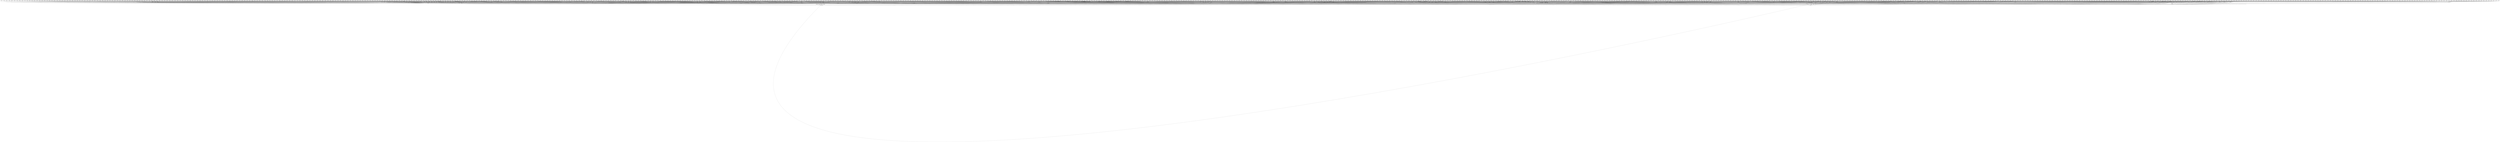 digraph egraph {
  compound=true
  clusterrank=local
  subgraph cluster_0 {
    style=dotted
    0.0[label = "0 arg0"]
  }
  subgraph cluster_189 {
    style=dotted
    189.0[label = "189 #cons"]
  }
  subgraph cluster_378 {
    style=dotted
    378.0[label = "378 #cons"]
  }
  subgraph cluster_567 {
    style=dotted
    567.0[label = "567 #cons"]
  }
  subgraph cluster_756 {
    style=dotted
    756.0[label = "756 #cons"]
  }
  subgraph cluster_945 {
    style=dotted
    945.0[label = "945 #cons"]
  }
  subgraph cluster_1134 {
    style=dotted
    1134.0[label = "1134 #cons"]
  }
  subgraph cluster_31 {
    style=dotted
    31.0[label = "31 #inc"]
  }
  subgraph cluster_220 {
    style=dotted
    220.0[label = "220 #cons"]
  }
  subgraph cluster_409 {
    style=dotted
    409.0[label = "409 #cons"]
  }
  subgraph cluster_598 {
    style=dotted
    598.0[label = "598 #cons"]
  }
  subgraph cluster_787 {
    style=dotted
    787.0[label = "787 #cons"]
  }
  subgraph cluster_976 {
    style=dotted
    976.0[label = "976 #cons"]
  }
  subgraph cluster_1165 {
    style=dotted
    1165.0[label = "1165 #cons"]
  }
  subgraph cluster_62 {
    style=dotted
    62.0[label = "62 #cons"]
  }
  subgraph cluster_251 {
    style=dotted
    251.0[label = "251 #cons"]
  }
  subgraph cluster_440 {
    style=dotted
    440.0[label = "440 #cons"]
  }
  subgraph cluster_629 {
    style=dotted
    629.0[label = "629 #cons"]
  }
  subgraph cluster_818 {
    style=dotted
    818.0[label = "818 #cons"]
  }
  subgraph cluster_1007 {
    style=dotted
    1007.0[label = "1007 #cons"]
  }
  subgraph cluster_93 {
    style=dotted
    93.0[label = "93 #cons"]
  }
  subgraph cluster_282 {
    style=dotted
    282.0[label = "282 #cons"]
  }
  subgraph cluster_471 {
    style=dotted
    471.0[label = "471 #cons"]
  }
  subgraph cluster_660 {
    style=dotted
    660.0[label = "660 #cons"]
  }
  subgraph cluster_849 {
    style=dotted
    849.0[label = "849 #cons"]
  }
  subgraph cluster_1038 {
    style=dotted
    1038.0[label = "1038 #cons"]
  }
  subgraph cluster_124 {
    style=dotted
    124.0[label = "124 #cons"]
  }
  subgraph cluster_313 {
    style=dotted
    313.0[label = "313 #cons"]
  }
  subgraph cluster_502 {
    style=dotted
    502.0[label = "502 #cons"]
  }
  subgraph cluster_691 {
    style=dotted
    691.0[label = "691 #cons"]
  }
  subgraph cluster_880 {
    style=dotted
    880.0[label = "880 #cons"]
  }
  subgraph cluster_1069 {
    style=dotted
    1069.0[label = "1069 #cons"]
  }
  subgraph cluster_155 {
    style=dotted
    155.0[label = "155 #cons"]
  }
  subgraph cluster_344 {
    style=dotted
    344.0[label = "344 #cons"]
  }
  subgraph cluster_533 {
    style=dotted
    533.0[label = "533 #cons"]
  }
  subgraph cluster_722 {
    style=dotted
    722.0[label = "722 #cons"]
  }
  subgraph cluster_911 {
    style=dotted
    911.0[label = "911 #cons"]
  }
  subgraph cluster_1100 {
    style=dotted
    1100.0[label = "1100 #cons"]
  }
  subgraph cluster_186 {
    style=dotted
    186.0[label = "186 #cons"]
  }
  subgraph cluster_375 {
    style=dotted
    375.0[label = "375 #cons"]
  }
  subgraph cluster_564 {
    style=dotted
    564.0[label = "564 #cons"]
  }
  subgraph cluster_753 {
    style=dotted
    753.0[label = "753 #cons"]
  }
  subgraph cluster_942 {
    style=dotted
    942.0[label = "942 #cons"]
  }
  subgraph cluster_1131 {
    style=dotted
    1131.0[label = "1131 #cons"]
  }
  subgraph cluster_28 {
    style=dotted
    28.0[label = "28 #tail"]
  }
  subgraph cluster_217 {
    style=dotted
    217.0[label = "217 #cons"]
  }
  subgraph cluster_406 {
    style=dotted
    406.0[label = "406 #cons"]
  }
  subgraph cluster_595 {
    style=dotted
    595.0[label = "595 #cons"]
  }
  subgraph cluster_784 {
    style=dotted
    784.0[label = "784 #cons"]
  }
  subgraph cluster_973 {
    style=dotted
    973.0[label = "973 #cons"]
  }
  subgraph cluster_1162 {
    style=dotted
    1162.0[label = "1162 #cons"]
  }
  subgraph cluster_59 {
    style=dotted
    59.0[label = "59 #cons"]
  }
  subgraph cluster_248 {
    style=dotted
    248.0[label = "248 #cons"]
  }
  subgraph cluster_437 {
    style=dotted
    437.0[label = "437 #cons"]
  }
  subgraph cluster_626 {
    style=dotted
    626.0[label = "626 #cons"]
  }
  subgraph cluster_815 {
    style=dotted
    815.0[label = "815 #cons"]
  }
  subgraph cluster_1004 {
    style=dotted
    1004.0[label = "1004 #cons"]
  }
  subgraph cluster_90 {
    style=dotted
    90.0[label = "90 #cons"]
  }
  subgraph cluster_279 {
    style=dotted
    279.0[label = "279 #cons"]
  }
  subgraph cluster_468 {
    style=dotted
    468.0[label = "468 #cons"]
  }
  subgraph cluster_657 {
    style=dotted
    657.0[label = "657 #cons"]
  }
  subgraph cluster_846 {
    style=dotted
    846.0[label = "846 #cons"]
  }
  subgraph cluster_1035 {
    style=dotted
    1035.0[label = "1035 #cons"]
  }
  subgraph cluster_121 {
    style=dotted
    121.0[label = "121 #cons"]
  }
  subgraph cluster_310 {
    style=dotted
    310.0[label = "310 #cons"]
  }
  subgraph cluster_499 {
    style=dotted
    499.0[label = "499 #cons"]
  }
  subgraph cluster_688 {
    style=dotted
    688.0[label = "688 #cons"]
  }
  subgraph cluster_877 {
    style=dotted
    877.0[label = "877 #cons"]
  }
  subgraph cluster_1066 {
    style=dotted
    1066.0[label = "1066 #cons"]
  }
  subgraph cluster_152 {
    style=dotted
    152.0[label = "152 #dec"]
  }
  subgraph cluster_341 {
    style=dotted
    341.0[label = "341 #cons"]
  }
  subgraph cluster_530 {
    style=dotted
    530.0[label = "530 #cons"]
  }
  subgraph cluster_719 {
    style=dotted
    719.0[label = "719 #cons"]
  }
  subgraph cluster_908 {
    style=dotted
    908.0[label = "908 #cons"]
  }
  subgraph cluster_1097 {
    style=dotted
    1097.0[label = "1097 #cons"]
  }
  subgraph cluster_183 {
    style=dotted
    183.0[label = "183 #cons"]
  }
  subgraph cluster_372 {
    style=dotted
    372.0[label = "372 #cons"]
  }
  subgraph cluster_561 {
    style=dotted
    561.0[label = "561 #cons"]
  }
  subgraph cluster_750 {
    style=dotted
    750.0[label = "750 #cons"]
  }
  subgraph cluster_939 {
    style=dotted
    939.0[label = "939 #cons"]
  }
  subgraph cluster_1128 {
    style=dotted
    1128.0[label = "1128 #cons"]
  }
  subgraph cluster_25 {
    style=dotted
    25.0[label = "25 #is_nil"]
  }
  subgraph cluster_214 {
    style=dotted
    214.0[label = "214 #cons"]
  }
  subgraph cluster_403 {
    style=dotted
    403.0[label = "403 #cons"]
  }
  subgraph cluster_592 {
    style=dotted
    592.0[label = "592 #cons"]
  }
  subgraph cluster_781 {
    style=dotted
    781.0[label = "781 #cons"]
  }
  subgraph cluster_970 {
    style=dotted
    970.0[label = "970 #cons"]
  }
  subgraph cluster_1159 {
    style=dotted
    1159.0[label = "1159 #cons"]
  }
  subgraph cluster_56 {
    style=dotted
    56.0[label = "56 #cons"]
  }
  subgraph cluster_245 {
    style=dotted
    245.0[label = "245 #cons"]
  }
  subgraph cluster_434 {
    style=dotted
    434.0[label = "434 #cons"]
  }
  subgraph cluster_623 {
    style=dotted
    623.0[label = "623 #cons"]
  }
  subgraph cluster_812 {
    style=dotted
    812.0[label = "812 #cons"]
  }
  subgraph cluster_1001 {
    style=dotted
    1001.0[label = "1001 #cons"]
  }
  subgraph cluster_87 {
    style=dotted
    87.0[label = "87 #cons"]
  }
  subgraph cluster_276 {
    style=dotted
    276.0[label = "276 #cons"]
  }
  subgraph cluster_465 {
    style=dotted
    465.0[label = "465 #cons"]
  }
  subgraph cluster_654 {
    style=dotted
    654.0[label = "654 #cons"]
  }
  subgraph cluster_843 {
    style=dotted
    843.0[label = "843 #cons"]
  }
  subgraph cluster_1032 {
    style=dotted
    1032.0[label = "1032 #cons"]
  }
  subgraph cluster_118 {
    style=dotted
    118.0[label = "118 #cons"]
  }
  subgraph cluster_307 {
    style=dotted
    307.0[label = "307 #cons"]
  }
  subgraph cluster_496 {
    style=dotted
    496.0[label = "496 #cons"]
  }
  subgraph cluster_685 {
    style=dotted
    685.0[label = "685 #cons"]
  }
  subgraph cluster_874 {
    style=dotted
    874.0[label = "874 #cons"]
  }
  subgraph cluster_1063 {
    style=dotted
    1063.0[label = "1063 #cons"]
  }
  subgraph cluster_149 {
    style=dotted
    149.0[label = "149 #inc"]
  }
  subgraph cluster_338 {
    style=dotted
    338.0[label = "338 #cons"]
  }
  subgraph cluster_527 {
    style=dotted
    527.0[label = "527 #cons"]
  }
  subgraph cluster_716 {
    style=dotted
    716.0[label = "716 #cons"]
  }
  subgraph cluster_905 {
    style=dotted
    905.0[label = "905 #cons"]
  }
  subgraph cluster_1094 {
    style=dotted
    1094.0[label = "1094 #cons"]
  }
  subgraph cluster_180 {
    style=dotted
    180.0[label = "180 #cons"]
  }
  subgraph cluster_369 {
    style=dotted
    369.0[label = "369 #cons"]
  }
  subgraph cluster_558 {
    style=dotted
    558.0[label = "558 #cons"]
  }
  subgraph cluster_747 {
    style=dotted
    747.0[label = "747 #cons"]
  }
  subgraph cluster_936 {
    style=dotted
    936.0[label = "936 #cons"]
  }
  subgraph cluster_1125 {
    style=dotted
    1125.0[label = "1125 #cons"]
  }
  subgraph cluster_22 {
    style=dotted
    22.0[label = "22 #cons"]
  }
  subgraph cluster_211 {
    style=dotted
    211.0[label = "211 #cons"]
  }
  subgraph cluster_400 {
    style=dotted
    400.0[label = "400 #cons"]
  }
  subgraph cluster_589 {
    style=dotted
    589.0[label = "589 #cons"]
  }
  subgraph cluster_778 {
    style=dotted
    778.0[label = "778 #cons"]
  }
  subgraph cluster_967 {
    style=dotted
    967.0[label = "967 #cons"]
  }
  subgraph cluster_1156 {
    style=dotted
    1156.0[label = "1156 #cons"]
  }
  subgraph cluster_53 {
    style=dotted
    53.0[label = "53 #cons"]
  }
  subgraph cluster_242 {
    style=dotted
    242.0[label = "242 #cons"]
  }
  subgraph cluster_431 {
    style=dotted
    431.0[label = "431 #cons"]
  }
  subgraph cluster_620 {
    style=dotted
    620.0[label = "620 #cons"]
  }
  subgraph cluster_809 {
    style=dotted
    809.0[label = "809 #cons"]
  }
  subgraph cluster_998 {
    style=dotted
    998.0[label = "998 #cons"]
  }
  subgraph cluster_84 {
    style=dotted
    84.0[label = "84 #cons"]
  }
  subgraph cluster_273 {
    style=dotted
    273.0[label = "273 #cons"]
  }
  subgraph cluster_462 {
    style=dotted
    462.0[label = "462 #cons"]
  }
  subgraph cluster_651 {
    style=dotted
    651.0[label = "651 #cons"]
  }
  subgraph cluster_840 {
    style=dotted
    840.0[label = "840 #cons"]
  }
  subgraph cluster_1029 {
    style=dotted
    1029.0[label = "1029 #cons"]
  }
  subgraph cluster_115 {
    style=dotted
    115.0[label = "115 #cons"]
  }
  subgraph cluster_304 {
    style=dotted
    304.0[label = "304 #cons"]
  }
  subgraph cluster_493 {
    style=dotted
    493.0[label = "493 #cons"]
  }
  subgraph cluster_682 {
    style=dotted
    682.0[label = "682 #cons"]
  }
  subgraph cluster_871 {
    style=dotted
    871.0[label = "871 #cons"]
  }
  subgraph cluster_1060 {
    style=dotted
    1060.0[label = "1060 #cons"]
  }
  subgraph cluster_146 {
    style=dotted
    146.0[label = "146 #hd"]
  }
  subgraph cluster_335 {
    style=dotted
    335.0[label = "335 #cons"]
  }
  subgraph cluster_524 {
    style=dotted
    524.0[label = "524 #cons"]
  }
  subgraph cluster_713 {
    style=dotted
    713.0[label = "713 #cons"]
  }
  subgraph cluster_902 {
    style=dotted
    902.0[label = "902 #cons"]
  }
  subgraph cluster_1091 {
    style=dotted
    1091.0[label = "1091 #cons"]
  }
  subgraph cluster_177 {
    style=dotted
    177.0[label = "177 #cons"]
  }
  subgraph cluster_366 {
    style=dotted
    366.0[label = "366 #cons"]
  }
  subgraph cluster_555 {
    style=dotted
    555.0[label = "555 #cons"]
  }
  subgraph cluster_744 {
    style=dotted
    744.0[label = "744 #cons"]
  }
  subgraph cluster_933 {
    style=dotted
    933.0[label = "933 #cons"]
  }
  subgraph cluster_1122 {
    style=dotted
    1122.0[label = "1122 #cons"]
  }
  subgraph cluster_19 {
    style=dotted
    19.0[label = "19 #cons"]
  }
  subgraph cluster_208 {
    style=dotted
    208.0[label = "208 #cons"]
  }
  subgraph cluster_397 {
    style=dotted
    397.0[label = "397 #cons"]
  }
  subgraph cluster_586 {
    style=dotted
    586.0[label = "586 #cons"]
  }
  subgraph cluster_775 {
    style=dotted
    775.0[label = "775 #cons"]
  }
  subgraph cluster_964 {
    style=dotted
    964.0[label = "964 #cons"]
  }
  subgraph cluster_1153 {
    style=dotted
    1153.0[label = "1153 #cons"]
  }
  subgraph cluster_50 {
    style=dotted
    50.0[label = "50 #cons"]
  }
  subgraph cluster_239 {
    style=dotted
    239.0[label = "239 #cons"]
  }
  subgraph cluster_428 {
    style=dotted
    428.0[label = "428 #cons"]
  }
  subgraph cluster_617 {
    style=dotted
    617.0[label = "617 #cons"]
  }
  subgraph cluster_806 {
    style=dotted
    806.0[label = "806 #cons"]
  }
  subgraph cluster_995 {
    style=dotted
    995.0[label = "995 #cons"]
  }
  subgraph cluster_81 {
    style=dotted
    81.0[label = "81 #cons"]
  }
  subgraph cluster_270 {
    style=dotted
    270.0[label = "270 #cons"]
  }
  subgraph cluster_459 {
    style=dotted
    459.0[label = "459 #cons"]
  }
  subgraph cluster_648 {
    style=dotted
    648.0[label = "648 #cons"]
  }
  subgraph cluster_837 {
    style=dotted
    837.0[label = "837 #cons"]
  }
  subgraph cluster_1026 {
    style=dotted
    1026.0[label = "1026 #cons"]
  }
  subgraph cluster_112 {
    style=dotted
    112.0[label = "112 #cons"]
  }
  subgraph cluster_301 {
    style=dotted
    301.0[label = "301 #cons"]
  }
  subgraph cluster_490 {
    style=dotted
    490.0[label = "490 #cons"]
  }
  subgraph cluster_679 {
    style=dotted
    679.0[label = "679 #cons"]
  }
  subgraph cluster_868 {
    style=dotted
    868.0[label = "868 #cons"]
  }
  subgraph cluster_1057 {
    style=dotted
    1057.0[label = "1057 #cons"]
  }
  subgraph cluster_143 {
    style=dotted
    143.0[label = "143 #is_nil"]
  }
  subgraph cluster_332 {
    style=dotted
    332.0[label = "332 #cons"]
  }
  subgraph cluster_521 {
    style=dotted
    521.0[label = "521 #cons"]
  }
  subgraph cluster_710 {
    style=dotted
    710.0[label = "710 #cons"]
  }
  subgraph cluster_899 {
    style=dotted
    899.0[label = "899 #cons"]
  }
  subgraph cluster_1088 {
    style=dotted
    1088.0[label = "1088 #cons"]
  }
  subgraph cluster_174 {
    style=dotted
    174.0[label = "174 #cons"]
  }
  subgraph cluster_363 {
    style=dotted
    363.0[label = "363 #cons"]
  }
  subgraph cluster_552 {
    style=dotted
    552.0[label = "552 #cons"]
  }
  subgraph cluster_741 {
    style=dotted
    741.0[label = "741 #cons"]
  }
  subgraph cluster_930 {
    style=dotted
    930.0[label = "930 #cons"]
  }
  subgraph cluster_1119 {
    style=dotted
    1119.0[label = "1119 #cons"]
  }
  subgraph cluster_16 {
    style=dotted
    16.0[label = "16 #cons"]
  }
  subgraph cluster_205 {
    style=dotted
    205.0[label = "205 #cons"]
  }
  subgraph cluster_394 {
    style=dotted
    394.0[label = "394 #cons"]
  }
  subgraph cluster_583 {
    style=dotted
    583.0[label = "583 #cons"]
  }
  subgraph cluster_772 {
    style=dotted
    772.0[label = "772 #cons"]
  }
  subgraph cluster_961 {
    style=dotted
    961.0[label = "961 #cons"]
  }
  subgraph cluster_1150 {
    style=dotted
    1150.0[label = "1150 #cons"]
  }
  subgraph cluster_47 {
    style=dotted
    47.0[label = "47 #cons"]
  }
  subgraph cluster_236 {
    style=dotted
    236.0[label = "236 #cons"]
  }
  subgraph cluster_425 {
    style=dotted
    425.0[label = "425 #cons"]
  }
  subgraph cluster_614 {
    style=dotted
    614.0[label = "614 #cons"]
  }
  subgraph cluster_803 {
    style=dotted
    803.0[label = "803 #cons"]
  }
  subgraph cluster_992 {
    style=dotted
    992.0[label = "992 #cons"]
  }
  subgraph cluster_78 {
    style=dotted
    78.0[label = "78 #cons"]
  }
  subgraph cluster_267 {
    style=dotted
    267.0[label = "267 #cons"]
  }
  subgraph cluster_456 {
    style=dotted
    456.0[label = "456 #cons"]
  }
  subgraph cluster_645 {
    style=dotted
    645.0[label = "645 #cons"]
  }
  subgraph cluster_834 {
    style=dotted
    834.0[label = "834 #cons"]
  }
  subgraph cluster_1023 {
    style=dotted
    1023.0[label = "1023 #cons"]
  }
  subgraph cluster_109 {
    style=dotted
    109.0[label = "109 #cons"]
  }
  subgraph cluster_298 {
    style=dotted
    298.0[label = "298 #cons"]
  }
  subgraph cluster_487 {
    style=dotted
    487.0[label = "487 #cons"]
  }
  subgraph cluster_676 {
    style=dotted
    676.0[label = "676 #cons"]
  }
  subgraph cluster_865 {
    style=dotted
    865.0[label = "865 #cons"]
  }
  subgraph cluster_1054 {
    style=dotted
    1054.0[label = "1054 #cons"]
  }
  subgraph cluster_140 {
    style=dotted
    140.0[label = "140 #cons"]
  }
  subgraph cluster_329 {
    style=dotted
    329.0[label = "329 #cons"]
  }
  subgraph cluster_518 {
    style=dotted
    518.0[label = "518 #cons"]
  }
  subgraph cluster_707 {
    style=dotted
    707.0[label = "707 #cons"]
  }
  subgraph cluster_896 {
    style=dotted
    896.0[label = "896 #cons"]
  }
  subgraph cluster_1085 {
    style=dotted
    1085.0[label = "1085 #cons"]
  }
  subgraph cluster_171 {
    style=dotted
    171.0[label = "171 #cons"]
  }
  subgraph cluster_360 {
    style=dotted
    360.0[label = "360 #cons"]
  }
  subgraph cluster_549 {
    style=dotted
    549.0[label = "549 #cons"]
  }
  subgraph cluster_738 {
    style=dotted
    738.0[label = "738 #cons"]
  }
  subgraph cluster_927 {
    style=dotted
    927.0[label = "927 #cons"]
  }
  subgraph cluster_1116 {
    style=dotted
    1116.0[label = "1116 #cons"]
  }
  subgraph cluster_13 {
    style=dotted
    13.0[label = "13 #cons"]
  }
  subgraph cluster_202 {
    style=dotted
    202.0[label = "202 #cons"]
  }
  subgraph cluster_391 {
    style=dotted
    391.0[label = "391 #cons"]
  }
  subgraph cluster_580 {
    style=dotted
    580.0[label = "580 #cons"]
  }
  subgraph cluster_769 {
    style=dotted
    769.0[label = "769 #cons"]
  }
  subgraph cluster_958 {
    style=dotted
    958.0[label = "958 #cons"]
  }
  subgraph cluster_1147 {
    style=dotted
    1147.0[label = "1147 #cons"]
  }
  subgraph cluster_44 {
    style=dotted
    44.0[label = "44 #cons"]
  }
  subgraph cluster_233 {
    style=dotted
    233.0[label = "233 #cons"]
  }
  subgraph cluster_422 {
    style=dotted
    422.0[label = "422 #cons"]
  }
  subgraph cluster_611 {
    style=dotted
    611.0[label = "611 #cons"]
  }
  subgraph cluster_800 {
    style=dotted
    800.0[label = "800 #cons"]
  }
  subgraph cluster_989 {
    style=dotted
    989.0[label = "989 #cons"]
  }
  subgraph cluster_75 {
    style=dotted
    75.0[label = "75 #cons"]
  }
  subgraph cluster_264 {
    style=dotted
    264.0[label = "264 #cons"]
  }
  subgraph cluster_453 {
    style=dotted
    453.0[label = "453 #cons"]
  }
  subgraph cluster_642 {
    style=dotted
    642.0[label = "642 #cons"]
  }
  subgraph cluster_831 {
    style=dotted
    831.0[label = "831 #cons"]
  }
  subgraph cluster_1020 {
    style=dotted
    1020.0[label = "1020 #cons"]
  }
  subgraph cluster_106 {
    style=dotted
    106.0[label = "106 #cons"]
  }
  subgraph cluster_295 {
    style=dotted
    295.0[label = "295 #cons"]
  }
  subgraph cluster_484 {
    style=dotted
    484.0[label = "484 #cons"]
  }
  subgraph cluster_673 {
    style=dotted
    673.0[label = "673 #cons"]
  }
  subgraph cluster_862 {
    style=dotted
    862.0[label = "862 #cons"]
  }
  subgraph cluster_1051 {
    style=dotted
    1051.0[label = "1051 #cons"]
  }
  subgraph cluster_137 {
    style=dotted
    137.0[label = "137 #cons"]
  }
  subgraph cluster_326 {
    style=dotted
    326.0[label = "326 #cons"]
  }
  subgraph cluster_515 {
    style=dotted
    515.0[label = "515 #cons"]
  }
  subgraph cluster_704 {
    style=dotted
    704.0[label = "704 #cons"]
  }
  subgraph cluster_893 {
    style=dotted
    893.0[label = "893 #cons"]
  }
  subgraph cluster_1082 {
    style=dotted
    1082.0[label = "1082 #cons"]
  }
  subgraph cluster_168 {
    style=dotted
    168.0[label = "168 #cons"]
  }
  subgraph cluster_357 {
    style=dotted
    357.0[label = "357 #cons"]
  }
  subgraph cluster_546 {
    style=dotted
    546.0[label = "546 #cons"]
  }
  subgraph cluster_735 {
    style=dotted
    735.0[label = "735 #cons"]
  }
  subgraph cluster_924 {
    style=dotted
    924.0[label = "924 #cons"]
  }
  subgraph cluster_1113 {
    style=dotted
    1113.0[label = "1113 #cons"]
  }
  subgraph cluster_10 {
    style=dotted
    10.0[label = "10 #tail"]
  }
  subgraph cluster_199 {
    style=dotted
    199.0[label = "199 #cons"]
  }
  subgraph cluster_388 {
    style=dotted
    388.0[label = "388 #cons"]
  }
  subgraph cluster_577 {
    style=dotted
    577.0[label = "577 #cons"]
  }
  subgraph cluster_766 {
    style=dotted
    766.0[label = "766 #cons"]
  }
  subgraph cluster_955 {
    style=dotted
    955.0[label = "955 #cons"]
  }
  subgraph cluster_1144 {
    style=dotted
    1144.0[label = "1144 #cons"]
  }
  subgraph cluster_41 {
    style=dotted
    41.0[label = "41 #cons"]
  }
  subgraph cluster_230 {
    style=dotted
    230.0[label = "230 #cons"]
  }
  subgraph cluster_419 {
    style=dotted
    419.0[label = "419 #cons"]
  }
  subgraph cluster_608 {
    style=dotted
    608.0[label = "608 #cons"]
  }
  subgraph cluster_797 {
    style=dotted
    797.0[label = "797 #cons"]
  }
  subgraph cluster_986 {
    style=dotted
    986.0[label = "986 #cons"]
  }
  subgraph cluster_72 {
    style=dotted
    72.0[label = "72 #cons"]
  }
  subgraph cluster_261 {
    style=dotted
    261.0[label = "261 #cons"]
  }
  subgraph cluster_450 {
    style=dotted
    450.0[label = "450 #cons"]
  }
  subgraph cluster_639 {
    style=dotted
    639.0[label = "639 #cons"]
  }
  subgraph cluster_828 {
    style=dotted
    828.0[label = "828 #cons"]
  }
  subgraph cluster_1017 {
    style=dotted
    1017.0[label = "1017 #cons"]
  }
  subgraph cluster_103 {
    style=dotted
    103.0[label = "103 #cons"]
  }
  subgraph cluster_292 {
    style=dotted
    292.0[label = "292 #cons"]
  }
  subgraph cluster_481 {
    style=dotted
    481.0[label = "481 #cons"]
  }
  subgraph cluster_670 {
    style=dotted
    670.0[label = "670 #cons"]
  }
  subgraph cluster_859 {
    style=dotted
    859.0[label = "859 #cons"]
  }
  subgraph cluster_1048 {
    style=dotted
    1048.0[label = "1048 #cons"]
  }
  subgraph cluster_134 {
    style=dotted
    134.0[label = "134 #cons"]
  }
  subgraph cluster_323 {
    style=dotted
    323.0[label = "323 #cons"]
  }
  subgraph cluster_512 {
    style=dotted
    512.0[label = "512 #cons"]
  }
  subgraph cluster_701 {
    style=dotted
    701.0[label = "701 #cons"]
  }
  subgraph cluster_890 {
    style=dotted
    890.0[label = "890 #cons"]
  }
  subgraph cluster_1079 {
    style=dotted
    1079.0[label = "1079 #cons"]
  }
  subgraph cluster_165 {
    style=dotted
    165.0[label = "165 #cons"]
  }
  subgraph cluster_354 {
    style=dotted
    354.0[label = "354 #cons"]
  }
  subgraph cluster_543 {
    style=dotted
    543.0[label = "543 #cons"]
  }
  subgraph cluster_732 {
    style=dotted
    732.0[label = "732 #cons"]
  }
  subgraph cluster_921 {
    style=dotted
    921.0[label = "921 #cons"]
  }
  subgraph cluster_1110 {
    style=dotted
    1110.0[label = "1110 #cons"]
  }
  subgraph cluster_7 {
    style=dotted
    7.0[label = "7 #is_cons"]
  }
  subgraph cluster_196 {
    style=dotted
    196.0[label = "196 #cons"]
  }
  subgraph cluster_385 {
    style=dotted
    385.0[label = "385 #cons"]
  }
  subgraph cluster_574 {
    style=dotted
    574.0[label = "574 #cons"]
  }
  subgraph cluster_763 {
    style=dotted
    763.0[label = "763 #cons"]
  }
  subgraph cluster_952 {
    style=dotted
    952.0[label = "952 #cons"]
  }
  subgraph cluster_1141 {
    style=dotted
    1141.0[label = "1141 #cons"]
  }
  subgraph cluster_38 {
    style=dotted
    38.0[label = "38 #cons"]
  }
  subgraph cluster_227 {
    style=dotted
    227.0[label = "227 #cons"]
  }
  subgraph cluster_416 {
    style=dotted
    416.0[label = "416 #cons"]
  }
  subgraph cluster_605 {
    style=dotted
    605.0[label = "605 #cons"]
  }
  subgraph cluster_794 {
    style=dotted
    794.0[label = "794 #cons"]
  }
  subgraph cluster_983 {
    style=dotted
    983.0[label = "983 #cons"]
  }
  subgraph cluster_1172 {
    style=dotted
    1172.0[label = "1172 #hd"]
  }
  subgraph cluster_69 {
    style=dotted
    69.0[label = "69 #cons"]
  }
  subgraph cluster_258 {
    style=dotted
    258.0[label = "258 #cons"]
  }
  subgraph cluster_447 {
    style=dotted
    447.0[label = "447 #cons"]
  }
  subgraph cluster_636 {
    style=dotted
    636.0[label = "636 #cons"]
  }
  subgraph cluster_825 {
    style=dotted
    825.0[label = "825 #cons"]
  }
  subgraph cluster_1014 {
    style=dotted
    1014.0[label = "1014 #cons"]
  }
  subgraph cluster_100 {
    style=dotted
    100.0[label = "100 #cons"]
  }
  subgraph cluster_289 {
    style=dotted
    289.0[label = "289 #cons"]
  }
  subgraph cluster_478 {
    style=dotted
    478.0[label = "478 #cons"]
  }
  subgraph cluster_667 {
    style=dotted
    667.0[label = "667 #cons"]
  }
  subgraph cluster_856 {
    style=dotted
    856.0[label = "856 #cons"]
  }
  subgraph cluster_1045 {
    style=dotted
    1045.0[label = "1045 #cons"]
  }
  subgraph cluster_131 {
    style=dotted
    131.0[label = "131 #cons"]
  }
  subgraph cluster_320 {
    style=dotted
    320.0[label = "320 #cons"]
  }
  subgraph cluster_509 {
    style=dotted
    509.0[label = "509 #cons"]
  }
  subgraph cluster_698 {
    style=dotted
    698.0[label = "698 #cons"]
  }
  subgraph cluster_887 {
    style=dotted
    887.0[label = "887 #cons"]
  }
  subgraph cluster_1076 {
    style=dotted
    1076.0[label = "1076 #cons"]
  }
  subgraph cluster_162 {
    style=dotted
    162.0[label = "162 #cons"]
  }
  subgraph cluster_351 {
    style=dotted
    351.0[label = "351 #cons"]
  }
  subgraph cluster_540 {
    style=dotted
    540.0[label = "540 #cons"]
  }
  subgraph cluster_729 {
    style=dotted
    729.0[label = "729 #cons"]
  }
  subgraph cluster_918 {
    style=dotted
    918.0[label = "918 #cons"]
  }
  subgraph cluster_1107 {
    style=dotted
    1107.0[label = "1107 #cons"]
  }
  subgraph cluster_4 {
    style=dotted
    4.0[label = "4 #cons"]
  }
  subgraph cluster_193 {
    style=dotted
    193.0[label = "193 #cons"]
  }
  subgraph cluster_382 {
    style=dotted
    382.0[label = "382 #cons"]
  }
  subgraph cluster_571 {
    style=dotted
    571.0[label = "571 #cons"]
  }
  subgraph cluster_760 {
    style=dotted
    760.0[label = "760 #cons"]
  }
  subgraph cluster_949 {
    style=dotted
    949.0[label = "949 #cons"]
  }
  subgraph cluster_1138 {
    style=dotted
    1138.0[label = "1138 #cons"]
  }
  subgraph cluster_35 {
    style=dotted
    35.0[label = "35 #cons"]
  }
  subgraph cluster_224 {
    style=dotted
    224.0[label = "224 #cons"]
  }
  subgraph cluster_413 {
    style=dotted
    413.0[label = "413 #cons"]
  }
  subgraph cluster_602 {
    style=dotted
    602.0[label = "602 #cons"]
  }
  subgraph cluster_791 {
    style=dotted
    791.0[label = "791 #cons"]
  }
  subgraph cluster_980 {
    style=dotted
    980.0[label = "980 #cons"]
  }
  subgraph cluster_1169 {
    style=dotted
    1169.0[label = "1169 #cons"]
  }
  subgraph cluster_66 {
    style=dotted
    66.0[label = "66 #cons"]
  }
  subgraph cluster_255 {
    style=dotted
    255.0[label = "255 #cons"]
  }
  subgraph cluster_444 {
    style=dotted
    444.0[label = "444 #cons"]
  }
  subgraph cluster_633 {
    style=dotted
    633.0[label = "633 #cons"]
  }
  subgraph cluster_822 {
    style=dotted
    822.0[label = "822 #cons"]
  }
  subgraph cluster_1011 {
    style=dotted
    1011.0[label = "1011 #cons"]
  }
  subgraph cluster_97 {
    style=dotted
    97.0[label = "97 #cons"]
  }
  subgraph cluster_286 {
    style=dotted
    286.0[label = "286 #cons"]
  }
  subgraph cluster_475 {
    style=dotted
    475.0[label = "475 #cons"]
  }
  subgraph cluster_664 {
    style=dotted
    664.0[label = "664 #cons"]
  }
  subgraph cluster_853 {
    style=dotted
    853.0[label = "853 #cons"]
  }
  subgraph cluster_1042 {
    style=dotted
    1042.0[label = "1042 #cons"]
  }
  subgraph cluster_128 {
    style=dotted
    128.0[label = "128 #cons"]
  }
  subgraph cluster_317 {
    style=dotted
    317.0[label = "317 #cons"]
  }
  subgraph cluster_506 {
    style=dotted
    506.0[label = "506 #cons"]
  }
  subgraph cluster_695 {
    style=dotted
    695.0[label = "695 #cons"]
  }
  subgraph cluster_884 {
    style=dotted
    884.0[label = "884 #cons"]
  }
  subgraph cluster_1073 {
    style=dotted
    1073.0[label = "1073 #cons"]
  }
  subgraph cluster_159 {
    style=dotted
    159.0[label = "159 #cons"]
  }
  subgraph cluster_348 {
    style=dotted
    348.0[label = "348 #cons"]
  }
  subgraph cluster_537 {
    style=dotted
    537.0[label = "537 #cons"]
  }
  subgraph cluster_726 {
    style=dotted
    726.0[label = "726 #cons"]
  }
  subgraph cluster_915 {
    style=dotted
    915.0[label = "915 #cons"]
  }
  subgraph cluster_1104 {
    style=dotted
    1104.0[label = "1104 #cons"]
  }
  subgraph cluster_1 {
    style=dotted
    1.0[label = "1 #nil"]
  }
  subgraph cluster_190 {
    style=dotted
    190.0[label = "190 #cons"]
  }
  subgraph cluster_379 {
    style=dotted
    379.0[label = "379 #cons"]
  }
  subgraph cluster_568 {
    style=dotted
    568.0[label = "568 #cons"]
  }
  subgraph cluster_757 {
    style=dotted
    757.0[label = "757 #cons"]
  }
  subgraph cluster_946 {
    style=dotted
    946.0[label = "946 #cons"]
  }
  subgraph cluster_1135 {
    style=dotted
    1135.0[label = "1135 #cons"]
  }
  subgraph cluster_32 {
    style=dotted
    32.0[label = "32 #dec"]
  }
  subgraph cluster_221 {
    style=dotted
    221.0[label = "221 #cons"]
  }
  subgraph cluster_410 {
    style=dotted
    410.0[label = "410 #cons"]
  }
  subgraph cluster_599 {
    style=dotted
    599.0[label = "599 #cons"]
  }
  subgraph cluster_788 {
    style=dotted
    788.0[label = "788 #cons"]
  }
  subgraph cluster_977 {
    style=dotted
    977.0[label = "977 #cons"]
  }
  subgraph cluster_1166 {
    style=dotted
    1166.0[label = "1166 #cons"]
  }
  subgraph cluster_63 {
    style=dotted
    63.0[label = "63 #cons"]
  }
  subgraph cluster_252 {
    style=dotted
    252.0[label = "252 #cons"]
  }
  subgraph cluster_441 {
    style=dotted
    441.0[label = "441 #cons"]
  }
  subgraph cluster_630 {
    style=dotted
    630.0[label = "630 #cons"]
  }
  subgraph cluster_819 {
    style=dotted
    819.0[label = "819 #cons"]
  }
  subgraph cluster_1008 {
    style=dotted
    1008.0[label = "1008 #cons"]
  }
  subgraph cluster_94 {
    style=dotted
    94.0[label = "94 #cons"]
  }
  subgraph cluster_283 {
    style=dotted
    283.0[label = "283 #cons"]
  }
  subgraph cluster_472 {
    style=dotted
    472.0[label = "472 #cons"]
  }
  subgraph cluster_661 {
    style=dotted
    661.0[label = "661 #cons"]
  }
  subgraph cluster_850 {
    style=dotted
    850.0[label = "850 #cons"]
  }
  subgraph cluster_1039 {
    style=dotted
    1039.0[label = "1039 #cons"]
  }
  subgraph cluster_125 {
    style=dotted
    125.0[label = "125 #cons"]
  }
  subgraph cluster_314 {
    style=dotted
    314.0[label = "314 #cons"]
  }
  subgraph cluster_503 {
    style=dotted
    503.0[label = "503 #cons"]
  }
  subgraph cluster_692 {
    style=dotted
    692.0[label = "692 #cons"]
  }
  subgraph cluster_881 {
    style=dotted
    881.0[label = "881 #cons"]
  }
  subgraph cluster_1070 {
    style=dotted
    1070.0[label = "1070 #cons"]
  }
  subgraph cluster_156 {
    style=dotted
    156.0[label = "156 #cons"]
  }
  subgraph cluster_345 {
    style=dotted
    345.0[label = "345 #cons"]
  }
  subgraph cluster_534 {
    style=dotted
    534.0[label = "534 #cons"]
  }
  subgraph cluster_723 {
    style=dotted
    723.0[label = "723 #cons"]
  }
  subgraph cluster_912 {
    style=dotted
    912.0[label = "912 #cons"]
  }
  subgraph cluster_1101 {
    style=dotted
    1101.0[label = "1101 #cons"]
  }
  subgraph cluster_187 {
    style=dotted
    187.0[label = "187 #cons"]
  }
  subgraph cluster_376 {
    style=dotted
    376.0[label = "376 #cons"]
  }
  subgraph cluster_565 {
    style=dotted
    565.0[label = "565 #cons"]
  }
  subgraph cluster_754 {
    style=dotted
    754.0[label = "754 #cons"]
  }
  subgraph cluster_943 {
    style=dotted
    943.0[label = "943 #cons"]
  }
  subgraph cluster_1132 {
    style=dotted
    1132.0[label = "1132 #cons"]
  }
  subgraph cluster_29 {
    style=dotted
    29.0[label = "29 #is_zero"]
  }
  subgraph cluster_218 {
    style=dotted
    218.0[label = "218 #cons"]
  }
  subgraph cluster_407 {
    style=dotted
    407.0[label = "407 #cons"]
  }
  subgraph cluster_596 {
    style=dotted
    596.0[label = "596 #cons"]
  }
  subgraph cluster_785 {
    style=dotted
    785.0[label = "785 #cons"]
  }
  subgraph cluster_974 {
    style=dotted
    974.0[label = "974 #cons"]
  }
  subgraph cluster_1163 {
    style=dotted
    1163.0[label = "1163 #cons"]
  }
  subgraph cluster_60 {
    style=dotted
    60.0[label = "60 #cons"]
  }
  subgraph cluster_249 {
    style=dotted
    249.0[label = "249 #cons"]
  }
  subgraph cluster_438 {
    style=dotted
    438.0[label = "438 #cons"]
  }
  subgraph cluster_627 {
    style=dotted
    627.0[label = "627 #cons"]
  }
  subgraph cluster_816 {
    style=dotted
    816.0[label = "816 #cons"]
  }
  subgraph cluster_1005 {
    style=dotted
    1005.0[label = "1005 #cons"]
  }
  subgraph cluster_91 {
    style=dotted
    91.0[label = "91 #cons"]
  }
  subgraph cluster_280 {
    style=dotted
    280.0[label = "280 #cons"]
  }
  subgraph cluster_469 {
    style=dotted
    469.0[label = "469 #cons"]
  }
  subgraph cluster_658 {
    style=dotted
    658.0[label = "658 #cons"]
  }
  subgraph cluster_847 {
    style=dotted
    847.0[label = "847 #cons"]
  }
  subgraph cluster_1036 {
    style=dotted
    1036.0[label = "1036 #cons"]
  }
  subgraph cluster_122 {
    style=dotted
    122.0[label = "122 #cons"]
  }
  subgraph cluster_311 {
    style=dotted
    311.0[label = "311 #cons"]
  }
  subgraph cluster_500 {
    style=dotted
    500.0[label = "500 #cons"]
  }
  subgraph cluster_689 {
    style=dotted
    689.0[label = "689 #cons"]
  }
  subgraph cluster_878 {
    style=dotted
    878.0[label = "878 #cons"]
  }
  subgraph cluster_1067 {
    style=dotted
    1067.0[label = "1067 #cons"]
  }
  subgraph cluster_153 {
    style=dotted
    153.0[label = "153 #cons"]
  }
  subgraph cluster_342 {
    style=dotted
    342.0[label = "342 #cons"]
  }
  subgraph cluster_531 {
    style=dotted
    531.0[label = "531 #cons"]
  }
  subgraph cluster_720 {
    style=dotted
    720.0[label = "720 #cons"]
  }
  subgraph cluster_909 {
    style=dotted
    909.0[label = "909 #cons"]
  }
  subgraph cluster_1098 {
    style=dotted
    1098.0[label = "1098 #cons"]
  }
  subgraph cluster_184 {
    style=dotted
    184.0[label = "184 #cons"]
  }
  subgraph cluster_373 {
    style=dotted
    373.0[label = "373 #cons"]
  }
  subgraph cluster_562 {
    style=dotted
    562.0[label = "562 #cons"]
  }
  subgraph cluster_751 {
    style=dotted
    751.0[label = "751 #cons"]
  }
  subgraph cluster_940 {
    style=dotted
    940.0[label = "940 #cons"]
  }
  subgraph cluster_1129 {
    style=dotted
    1129.0[label = "1129 #cons"]
  }
  subgraph cluster_26 {
    style=dotted
    26.0[label = "26 #is_cons"]
  }
  subgraph cluster_215 {
    style=dotted
    215.0[label = "215 #cons"]
  }
  subgraph cluster_404 {
    style=dotted
    404.0[label = "404 #cons"]
  }
  subgraph cluster_593 {
    style=dotted
    593.0[label = "593 #cons"]
  }
  subgraph cluster_782 {
    style=dotted
    782.0[label = "782 #cons"]
  }
  subgraph cluster_971 {
    style=dotted
    971.0[label = "971 #cons"]
  }
  subgraph cluster_1160 {
    style=dotted
    1160.0[label = "1160 #cons"]
  }
  subgraph cluster_57 {
    style=dotted
    57.0[label = "57 #cons"]
  }
  subgraph cluster_246 {
    style=dotted
    246.0[label = "246 #cons"]
  }
  subgraph cluster_435 {
    style=dotted
    435.0[label = "435 #cons"]
  }
  subgraph cluster_624 {
    style=dotted
    624.0[label = "624 #cons"]
  }
  subgraph cluster_813 {
    style=dotted
    813.0[label = "813 #cons"]
  }
  subgraph cluster_1002 {
    style=dotted
    1002.0[label = "1002 #cons"]
  }
  subgraph cluster_88 {
    style=dotted
    88.0[label = "88 #cons"]
  }
  subgraph cluster_277 {
    style=dotted
    277.0[label = "277 #cons"]
  }
  subgraph cluster_466 {
    style=dotted
    466.0[label = "466 #cons"]
  }
  subgraph cluster_655 {
    style=dotted
    655.0[label = "655 #cons"]
  }
  subgraph cluster_844 {
    style=dotted
    844.0[label = "844 #cons"]
  }
  subgraph cluster_1033 {
    style=dotted
    1033.0[label = "1033 #cons"]
  }
  subgraph cluster_119 {
    style=dotted
    119.0[label = "119 #cons"]
  }
  subgraph cluster_308 {
    style=dotted
    308.0[label = "308 #cons"]
  }
  subgraph cluster_497 {
    style=dotted
    497.0[label = "497 #cons"]
  }
  subgraph cluster_686 {
    style=dotted
    686.0[label = "686 #cons"]
  }
  subgraph cluster_875 {
    style=dotted
    875.0[label = "875 #cons"]
  }
  subgraph cluster_1064 {
    style=dotted
    1064.0[label = "1064 #cons"]
  }
  subgraph cluster_150 {
    style=dotted
    150.0[label = "150 #inc"]
  }
  subgraph cluster_339 {
    style=dotted
    339.0[label = "339 #cons"]
  }
  subgraph cluster_528 {
    style=dotted
    528.0[label = "528 #cons"]
  }
  subgraph cluster_717 {
    style=dotted
    717.0[label = "717 #cons"]
  }
  subgraph cluster_906 {
    style=dotted
    906.0[label = "906 #cons"]
  }
  subgraph cluster_1095 {
    style=dotted
    1095.0[label = "1095 #cons"]
  }
  subgraph cluster_181 {
    style=dotted
    181.0[label = "181 #cons"]
  }
  subgraph cluster_370 {
    style=dotted
    370.0[label = "370 #cons"]
  }
  subgraph cluster_559 {
    style=dotted
    559.0[label = "559 #cons"]
  }
  subgraph cluster_748 {
    style=dotted
    748.0[label = "748 #cons"]
  }
  subgraph cluster_937 {
    style=dotted
    937.0[label = "937 #cons"]
  }
  subgraph cluster_1126 {
    style=dotted
    1126.0[label = "1126 #cons"]
  }
  subgraph cluster_23 {
    style=dotted
    23.0[label = "23 #cons"]
  }
  subgraph cluster_212 {
    style=dotted
    212.0[label = "212 #cons"]
  }
  subgraph cluster_401 {
    style=dotted
    401.0[label = "401 #cons"]
  }
  subgraph cluster_590 {
    style=dotted
    590.0[label = "590 #cons"]
  }
  subgraph cluster_779 {
    style=dotted
    779.0[label = "779 #cons"]
  }
  subgraph cluster_968 {
    style=dotted
    968.0[label = "968 #cons"]
  }
  subgraph cluster_1157 {
    style=dotted
    1157.0[label = "1157 #cons"]
  }
  subgraph cluster_54 {
    style=dotted
    54.0[label = "54 #cons"]
  }
  subgraph cluster_243 {
    style=dotted
    243.0[label = "243 #cons"]
  }
  subgraph cluster_432 {
    style=dotted
    432.0[label = "432 #cons"]
  }
  subgraph cluster_621 {
    style=dotted
    621.0[label = "621 #cons"]
  }
  subgraph cluster_810 {
    style=dotted
    810.0[label = "810 #cons"]
  }
  subgraph cluster_999 {
    style=dotted
    999.0[label = "999 #cons"]
  }
  subgraph cluster_85 {
    style=dotted
    85.0[label = "85 #cons"]
  }
  subgraph cluster_274 {
    style=dotted
    274.0[label = "274 #cons"]
  }
  subgraph cluster_463 {
    style=dotted
    463.0[label = "463 #cons"]
  }
  subgraph cluster_652 {
    style=dotted
    652.0[label = "652 #cons"]
  }
  subgraph cluster_841 {
    style=dotted
    841.0[label = "841 #cons"]
  }
  subgraph cluster_1030 {
    style=dotted
    1030.0[label = "1030 #cons"]
  }
  subgraph cluster_116 {
    style=dotted
    116.0[label = "116 #cons"]
  }
  subgraph cluster_305 {
    style=dotted
    305.0[label = "305 #cons"]
  }
  subgraph cluster_494 {
    style=dotted
    494.0[label = "494 #cons"]
  }
  subgraph cluster_683 {
    style=dotted
    683.0[label = "683 #cons"]
  }
  subgraph cluster_872 {
    style=dotted
    872.0[label = "872 #cons"]
  }
  subgraph cluster_1061 {
    style=dotted
    1061.0[label = "1061 #cons"]
  }
  subgraph cluster_147 {
    style=dotted
    147.0[label = "147 #tail"]
  }
  subgraph cluster_336 {
    style=dotted
    336.0[label = "336 #cons"]
  }
  subgraph cluster_525 {
    style=dotted
    525.0[label = "525 #cons"]
  }
  subgraph cluster_714 {
    style=dotted
    714.0[label = "714 #cons"]
  }
  subgraph cluster_903 {
    style=dotted
    903.0[label = "903 #cons"]
  }
  subgraph cluster_1092 {
    style=dotted
    1092.0[label = "1092 #cons"]
  }
  subgraph cluster_178 {
    style=dotted
    178.0[label = "178 #cons"]
  }
  subgraph cluster_367 {
    style=dotted
    367.0[label = "367 #cons"]
  }
  subgraph cluster_556 {
    style=dotted
    556.0[label = "556 #cons"]
  }
  subgraph cluster_745 {
    style=dotted
    745.0[label = "745 #cons"]
  }
  subgraph cluster_934 {
    style=dotted
    934.0[label = "934 #cons"]
  }
  subgraph cluster_1123 {
    style=dotted
    1123.0[label = "1123 #cons"]
  }
  subgraph cluster_20 {
    style=dotted
    20.0[label = "20 #cons"]
  }
  subgraph cluster_209 {
    style=dotted
    209.0[label = "209 #cons"]
  }
  subgraph cluster_398 {
    style=dotted
    398.0[label = "398 #cons"]
  }
  subgraph cluster_587 {
    style=dotted
    587.0[label = "587 #cons"]
  }
  subgraph cluster_776 {
    style=dotted
    776.0[label = "776 #cons"]
  }
  subgraph cluster_965 {
    style=dotted
    965.0[label = "965 #cons"]
  }
  subgraph cluster_1154 {
    style=dotted
    1154.0[label = "1154 #cons"]
  }
  subgraph cluster_51 {
    style=dotted
    51.0[label = "51 #cons"]
  }
  subgraph cluster_240 {
    style=dotted
    240.0[label = "240 #cons"]
  }
  subgraph cluster_429 {
    style=dotted
    429.0[label = "429 #cons"]
  }
  subgraph cluster_618 {
    style=dotted
    618.0[label = "618 #cons"]
  }
  subgraph cluster_807 {
    style=dotted
    807.0[label = "807 #cons"]
  }
  subgraph cluster_996 {
    style=dotted
    996.0[label = "996 #cons"]
  }
  subgraph cluster_82 {
    style=dotted
    82.0[label = "82 #cons"]
  }
  subgraph cluster_271 {
    style=dotted
    271.0[label = "271 #cons"]
  }
  subgraph cluster_460 {
    style=dotted
    460.0[label = "460 #cons"]
  }
  subgraph cluster_649 {
    style=dotted
    649.0[label = "649 #cons"]
  }
  subgraph cluster_838 {
    style=dotted
    838.0[label = "838 #cons"]
  }
  subgraph cluster_1027 {
    style=dotted
    1027.0[label = "1027 #cons"]
  }
  subgraph cluster_113 {
    style=dotted
    113.0[label = "113 #cons"]
  }
  subgraph cluster_302 {
    style=dotted
    302.0[label = "302 #cons"]
  }
  subgraph cluster_491 {
    style=dotted
    491.0[label = "491 #cons"]
  }
  subgraph cluster_680 {
    style=dotted
    680.0[label = "680 #cons"]
  }
  subgraph cluster_869 {
    style=dotted
    869.0[label = "869 #cons"]
  }
  subgraph cluster_1058 {
    style=dotted
    1058.0[label = "1058 #cons"]
  }
  subgraph cluster_144 {
    style=dotted
    144.0[label = "144 #is_cons"]
  }
  subgraph cluster_333 {
    style=dotted
    333.0[label = "333 #cons"]
  }
  subgraph cluster_522 {
    style=dotted
    522.0[label = "522 #cons"]
  }
  subgraph cluster_711 {
    style=dotted
    711.0[label = "711 #cons"]
  }
  subgraph cluster_900 {
    style=dotted
    900.0[label = "900 #cons"]
  }
  subgraph cluster_1089 {
    style=dotted
    1089.0[label = "1089 #cons"]
  }
  subgraph cluster_175 {
    style=dotted
    175.0[label = "175 #cons"]
  }
  subgraph cluster_364 {
    style=dotted
    364.0[label = "364 #cons"]
  }
  subgraph cluster_553 {
    style=dotted
    553.0[label = "553 #cons"]
  }
  subgraph cluster_742 {
    style=dotted
    742.0[label = "742 #cons"]
  }
  subgraph cluster_931 {
    style=dotted
    931.0[label = "931 #cons"]
  }
  subgraph cluster_1120 {
    style=dotted
    1120.0[label = "1120 #cons"]
  }
  subgraph cluster_17 {
    style=dotted
    17.0[label = "17 #cons"]
  }
  subgraph cluster_206 {
    style=dotted
    206.0[label = "206 #cons"]
  }
  subgraph cluster_395 {
    style=dotted
    395.0[label = "395 #cons"]
  }
  subgraph cluster_584 {
    style=dotted
    584.0[label = "584 #cons"]
  }
  subgraph cluster_773 {
    style=dotted
    773.0[label = "773 #cons"]
  }
  subgraph cluster_962 {
    style=dotted
    962.0[label = "962 #cons"]
  }
  subgraph cluster_1151 {
    style=dotted
    1151.0[label = "1151 #cons"]
  }
  subgraph cluster_48 {
    style=dotted
    48.0[label = "48 #cons"]
  }
  subgraph cluster_237 {
    style=dotted
    237.0[label = "237 #cons"]
  }
  subgraph cluster_426 {
    style=dotted
    426.0[label = "426 #cons"]
  }
  subgraph cluster_615 {
    style=dotted
    615.0[label = "615 #cons"]
  }
  subgraph cluster_804 {
    style=dotted
    804.0[label = "804 #cons"]
  }
  subgraph cluster_993 {
    style=dotted
    993.0[label = "993 #cons"]
  }
  subgraph cluster_79 {
    style=dotted
    79.0[label = "79 #cons"]
  }
  subgraph cluster_268 {
    style=dotted
    268.0[label = "268 #cons"]
  }
  subgraph cluster_457 {
    style=dotted
    457.0[label = "457 #cons"]
  }
  subgraph cluster_646 {
    style=dotted
    646.0[label = "646 #cons"]
  }
  subgraph cluster_835 {
    style=dotted
    835.0[label = "835 #cons"]
  }
  subgraph cluster_1024 {
    style=dotted
    1024.0[label = "1024 #cons"]
  }
  subgraph cluster_110 {
    style=dotted
    110.0[label = "110 #cons"]
  }
  subgraph cluster_299 {
    style=dotted
    299.0[label = "299 #cons"]
  }
  subgraph cluster_488 {
    style=dotted
    488.0[label = "488 #cons"]
  }
  subgraph cluster_677 {
    style=dotted
    677.0[label = "677 #cons"]
  }
  subgraph cluster_866 {
    style=dotted
    866.0[label = "866 #cons"]
  }
  subgraph cluster_1055 {
    style=dotted
    1055.0[label = "1055 #cons"]
  }
  subgraph cluster_141 {
    style=dotted
    141.0[label = "141 #cons"]
  }
  subgraph cluster_330 {
    style=dotted
    330.0[label = "330 #cons"]
  }
  subgraph cluster_519 {
    style=dotted
    519.0[label = "519 #cons"]
  }
  subgraph cluster_708 {
    style=dotted
    708.0[label = "708 #cons"]
  }
  subgraph cluster_897 {
    style=dotted
    897.0[label = "897 #cons"]
  }
  subgraph cluster_1086 {
    style=dotted
    1086.0[label = "1086 #cons"]
  }
  subgraph cluster_172 {
    style=dotted
    172.0[label = "172 #cons"]
  }
  subgraph cluster_361 {
    style=dotted
    361.0[label = "361 #cons"]
  }
  subgraph cluster_550 {
    style=dotted
    550.0[label = "550 #cons"]
  }
  subgraph cluster_739 {
    style=dotted
    739.0[label = "739 #cons"]
  }
  subgraph cluster_928 {
    style=dotted
    928.0[label = "928 #cons"]
  }
  subgraph cluster_1117 {
    style=dotted
    1117.0[label = "1117 #cons"]
  }
  subgraph cluster_14 {
    style=dotted
    14.0[label = "14 #cons"]
  }
  subgraph cluster_203 {
    style=dotted
    203.0[label = "203 #cons"]
  }
  subgraph cluster_392 {
    style=dotted
    392.0[label = "392 #cons"]
  }
  subgraph cluster_581 {
    style=dotted
    581.0[label = "581 #cons"]
  }
  subgraph cluster_770 {
    style=dotted
    770.0[label = "770 #cons"]
  }
  subgraph cluster_959 {
    style=dotted
    959.0[label = "959 #cons"]
  }
  subgraph cluster_1148 {
    style=dotted
    1148.0[label = "1148 #cons"]
  }
  subgraph cluster_45 {
    style=dotted
    45.0[label = "45 #cons"]
  }
  subgraph cluster_234 {
    style=dotted
    234.0[label = "234 #cons"]
  }
  subgraph cluster_423 {
    style=dotted
    423.0[label = "423 #cons"]
  }
  subgraph cluster_612 {
    style=dotted
    612.0[label = "612 #cons"]
  }
  subgraph cluster_801 {
    style=dotted
    801.0[label = "801 #cons"]
  }
  subgraph cluster_990 {
    style=dotted
    990.0[label = "990 #cons"]
  }
  subgraph cluster_76 {
    style=dotted
    76.0[label = "76 #cons"]
  }
  subgraph cluster_265 {
    style=dotted
    265.0[label = "265 #cons"]
  }
  subgraph cluster_454 {
    style=dotted
    454.0[label = "454 #cons"]
  }
  subgraph cluster_643 {
    style=dotted
    643.0[label = "643 #cons"]
  }
  subgraph cluster_832 {
    style=dotted
    832.0[label = "832 #cons"]
  }
  subgraph cluster_1021 {
    style=dotted
    1021.0[label = "1021 #cons"]
  }
  subgraph cluster_107 {
    style=dotted
    107.0[label = "107 #cons"]
  }
  subgraph cluster_296 {
    style=dotted
    296.0[label = "296 #cons"]
  }
  subgraph cluster_485 {
    style=dotted
    485.0[label = "485 #cons"]
  }
  subgraph cluster_674 {
    style=dotted
    674.0[label = "674 #cons"]
  }
  subgraph cluster_863 {
    style=dotted
    863.0[label = "863 #cons"]
  }
  subgraph cluster_1052 {
    style=dotted
    1052.0[label = "1052 #cons"]
  }
  subgraph cluster_138 {
    style=dotted
    138.0[label = "138 #cons"]
  }
  subgraph cluster_327 {
    style=dotted
    327.0[label = "327 #cons"]
  }
  subgraph cluster_516 {
    style=dotted
    516.0[label = "516 #cons"]
  }
  subgraph cluster_705 {
    style=dotted
    705.0[label = "705 #cons"]
  }
  subgraph cluster_894 {
    style=dotted
    894.0[label = "894 #cons"]
  }
  subgraph cluster_1083 {
    style=dotted
    1083.0[label = "1083 #cons"]
  }
  subgraph cluster_169 {
    style=dotted
    169.0[label = "169 #cons"]
  }
  subgraph cluster_358 {
    style=dotted
    358.0[label = "358 #cons"]
  }
  subgraph cluster_547 {
    style=dotted
    547.0[label = "547 #cons"]
  }
  subgraph cluster_736 {
    style=dotted
    736.0[label = "736 #cons"]
  }
  subgraph cluster_925 {
    style=dotted
    925.0[label = "925 #cons"]
  }
  subgraph cluster_1114 {
    style=dotted
    1114.0[label = "1114 #cons"]
  }
  subgraph cluster_11 {
    style=dotted
    11.0[label = "11 #inc"]
  }
  subgraph cluster_200 {
    style=dotted
    200.0[label = "200 #cons"]
  }
  subgraph cluster_389 {
    style=dotted
    389.0[label = "389 #cons"]
  }
  subgraph cluster_578 {
    style=dotted
    578.0[label = "578 #cons"]
  }
  subgraph cluster_767 {
    style=dotted
    767.0[label = "767 #cons"]
  }
  subgraph cluster_956 {
    style=dotted
    956.0[label = "956 #cons"]
  }
  subgraph cluster_1145 {
    style=dotted
    1145.0[label = "1145 #cons"]
  }
  subgraph cluster_42 {
    style=dotted
    42.0[label = "42 #cons"]
  }
  subgraph cluster_231 {
    style=dotted
    231.0[label = "231 #cons"]
  }
  subgraph cluster_420 {
    style=dotted
    420.0[label = "420 #cons"]
  }
  subgraph cluster_609 {
    style=dotted
    609.0[label = "609 #cons"]
  }
  subgraph cluster_798 {
    style=dotted
    798.0[label = "798 #cons"]
  }
  subgraph cluster_987 {
    style=dotted
    987.0[label = "987 #cons"]
  }
  subgraph cluster_73 {
    style=dotted
    73.0[label = "73 #cons"]
  }
  subgraph cluster_262 {
    style=dotted
    262.0[label = "262 #cons"]
  }
  subgraph cluster_451 {
    style=dotted
    451.0[label = "451 #cons"]
  }
  subgraph cluster_640 {
    style=dotted
    640.0[label = "640 #cons"]
  }
  subgraph cluster_829 {
    style=dotted
    829.0[label = "829 #cons"]
  }
  subgraph cluster_1018 {
    style=dotted
    1018.0[label = "1018 #cons"]
  }
  subgraph cluster_104 {
    style=dotted
    104.0[label = "104 #cons"]
  }
  subgraph cluster_293 {
    style=dotted
    293.0[label = "293 #cons"]
  }
  subgraph cluster_482 {
    style=dotted
    482.0[label = "482 #cons"]
  }
  subgraph cluster_671 {
    style=dotted
    671.0[label = "671 #cons"]
  }
  subgraph cluster_860 {
    style=dotted
    860.0[label = "860 #cons"]
  }
  subgraph cluster_1049 {
    style=dotted
    1049.0[label = "1049 #cons"]
  }
  subgraph cluster_135 {
    style=dotted
    135.0[label = "135 #cons"]
  }
  subgraph cluster_324 {
    style=dotted
    324.0[label = "324 #cons"]
  }
  subgraph cluster_513 {
    style=dotted
    513.0[label = "513 #cons"]
  }
  subgraph cluster_702 {
    style=dotted
    702.0[label = "702 #cons"]
  }
  subgraph cluster_891 {
    style=dotted
    891.0[label = "891 #cons"]
  }
  subgraph cluster_1080 {
    style=dotted
    1080.0[label = "1080 #cons"]
  }
  subgraph cluster_166 {
    style=dotted
    166.0[label = "166 #cons"]
  }
  subgraph cluster_355 {
    style=dotted
    355.0[label = "355 #cons"]
  }
  subgraph cluster_544 {
    style=dotted
    544.0[label = "544 #cons"]
  }
  subgraph cluster_733 {
    style=dotted
    733.0[label = "733 #cons"]
  }
  subgraph cluster_922 {
    style=dotted
    922.0[label = "922 #cons"]
  }
  subgraph cluster_1111 {
    style=dotted
    1111.0[label = "1111 #cons"]
  }
  subgraph cluster_8 {
    style=dotted
    8.0[label = "8 #is_cons"]
  }
  subgraph cluster_197 {
    style=dotted
    197.0[label = "197 #cons"]
  }
  subgraph cluster_386 {
    style=dotted
    386.0[label = "386 #cons"]
  }
  subgraph cluster_575 {
    style=dotted
    575.0[label = "575 #cons"]
  }
  subgraph cluster_764 {
    style=dotted
    764.0[label = "764 #cons"]
  }
  subgraph cluster_953 {
    style=dotted
    953.0[label = "953 #cons"]
  }
  subgraph cluster_1142 {
    style=dotted
    1142.0[label = "1142 #cons"]
  }
  subgraph cluster_39 {
    style=dotted
    39.0[label = "39 #cons"]
  }
  subgraph cluster_228 {
    style=dotted
    228.0[label = "228 #cons"]
  }
  subgraph cluster_417 {
    style=dotted
    417.0[label = "417 #cons"]
  }
  subgraph cluster_606 {
    style=dotted
    606.0[label = "606 #cons"]
  }
  subgraph cluster_795 {
    style=dotted
    795.0[label = "795 #cons"]
  }
  subgraph cluster_984 {
    style=dotted
    984.0[label = "984 #cons"]
  }
  subgraph cluster_1173 {
    style=dotted
    1173.0[label = "1173 #inc"]
  }
  subgraph cluster_70 {
    style=dotted
    70.0[label = "70 #cons"]
  }
  subgraph cluster_259 {
    style=dotted
    259.0[label = "259 #cons"]
  }
  subgraph cluster_448 {
    style=dotted
    448.0[label = "448 #cons"]
  }
  subgraph cluster_637 {
    style=dotted
    637.0[label = "637 #cons"]
  }
  subgraph cluster_826 {
    style=dotted
    826.0[label = "826 #cons"]
  }
  subgraph cluster_1015 {
    style=dotted
    1015.0[label = "1015 #cons"]
  }
  subgraph cluster_101 {
    style=dotted
    101.0[label = "101 #cons"]
  }
  subgraph cluster_290 {
    style=dotted
    290.0[label = "290 #cons"]
  }
  subgraph cluster_479 {
    style=dotted
    479.0[label = "479 #cons"]
  }
  subgraph cluster_668 {
    style=dotted
    668.0[label = "668 #cons"]
  }
  subgraph cluster_857 {
    style=dotted
    857.0[label = "857 #cons"]
  }
  subgraph cluster_1046 {
    style=dotted
    1046.0[label = "1046 #cons"]
  }
  subgraph cluster_132 {
    style=dotted
    132.0[label = "132 #cons"]
  }
  subgraph cluster_321 {
    style=dotted
    321.0[label = "321 #cons"]
  }
  subgraph cluster_510 {
    style=dotted
    510.0[label = "510 #cons"]
  }
  subgraph cluster_699 {
    style=dotted
    699.0[label = "699 #cons"]
  }
  subgraph cluster_888 {
    style=dotted
    888.0[label = "888 #cons"]
  }
  subgraph cluster_1077 {
    style=dotted
    1077.0[label = "1077 #cons"]
  }
  subgraph cluster_163 {
    style=dotted
    163.0[label = "163 #cons"]
  }
  subgraph cluster_352 {
    style=dotted
    352.0[label = "352 #cons"]
  }
  subgraph cluster_541 {
    style=dotted
    541.0[label = "541 #cons"]
  }
  subgraph cluster_730 {
    style=dotted
    730.0[label = "730 #cons"]
  }
  subgraph cluster_919 {
    style=dotted
    919.0[label = "919 #cons"]
  }
  subgraph cluster_1108 {
    style=dotted
    1108.0[label = "1108 #cons"]
  }
  subgraph cluster_5 {
    style=dotted
    5.0[label = "5 #is_nil"]
  }
  subgraph cluster_194 {
    style=dotted
    194.0[label = "194 #cons"]
  }
  subgraph cluster_383 {
    style=dotted
    383.0[label = "383 #cons"]
  }
  subgraph cluster_572 {
    style=dotted
    572.0[label = "572 #cons"]
  }
  subgraph cluster_761 {
    style=dotted
    761.0[label = "761 #cons"]
  }
  subgraph cluster_950 {
    style=dotted
    950.0[label = "950 #cons"]
  }
  subgraph cluster_1139 {
    style=dotted
    1139.0[label = "1139 #cons"]
  }
  subgraph cluster_36 {
    style=dotted
    36.0[label = "36 #cons"]
  }
  subgraph cluster_225 {
    style=dotted
    225.0[label = "225 #cons"]
  }
  subgraph cluster_414 {
    style=dotted
    414.0[label = "414 #cons"]
  }
  subgraph cluster_603 {
    style=dotted
    603.0[label = "603 #cons"]
  }
  subgraph cluster_792 {
    style=dotted
    792.0[label = "792 #cons"]
  }
  subgraph cluster_981 {
    style=dotted
    981.0[label = "981 #cons"]
  }
  subgraph cluster_1170 {
    style=dotted
    1170.0[label = "1170 #cons"]
  }
  subgraph cluster_67 {
    style=dotted
    67.0[label = "67 #cons"]
  }
  subgraph cluster_256 {
    style=dotted
    256.0[label = "256 #cons"]
  }
  subgraph cluster_445 {
    style=dotted
    445.0[label = "445 #cons"]
  }
  subgraph cluster_634 {
    style=dotted
    634.0[label = "634 #cons"]
  }
  subgraph cluster_823 {
    style=dotted
    823.0[label = "823 #cons"]
  }
  subgraph cluster_1012 {
    style=dotted
    1012.0[label = "1012 #cons"]
  }
  subgraph cluster_98 {
    style=dotted
    98.0[label = "98 #cons"]
  }
  subgraph cluster_287 {
    style=dotted
    287.0[label = "287 #cons"]
  }
  subgraph cluster_476 {
    style=dotted
    476.0[label = "476 #cons"]
  }
  subgraph cluster_665 {
    style=dotted
    665.0[label = "665 #cons"]
  }
  subgraph cluster_854 {
    style=dotted
    854.0[label = "854 #cons"]
  }
  subgraph cluster_1043 {
    style=dotted
    1043.0[label = "1043 #cons"]
  }
  subgraph cluster_129 {
    style=dotted
    129.0[label = "129 #cons"]
  }
  subgraph cluster_318 {
    style=dotted
    318.0[label = "318 #cons"]
  }
  subgraph cluster_507 {
    style=dotted
    507.0[label = "507 #cons"]
  }
  subgraph cluster_696 {
    style=dotted
    696.0[label = "696 #cons"]
  }
  subgraph cluster_885 {
    style=dotted
    885.0[label = "885 #cons"]
  }
  subgraph cluster_1074 {
    style=dotted
    1074.0[label = "1074 #cons"]
  }
  subgraph cluster_160 {
    style=dotted
    160.0[label = "160 #cons"]
  }
  subgraph cluster_349 {
    style=dotted
    349.0[label = "349 #cons"]
  }
  subgraph cluster_538 {
    style=dotted
    538.0[label = "538 #cons"]
  }
  subgraph cluster_727 {
    style=dotted
    727.0[label = "727 #cons"]
  }
  subgraph cluster_916 {
    style=dotted
    916.0[label = "916 #cons"]
  }
  subgraph cluster_1105 {
    style=dotted
    1105.0[label = "1105 #cons"]
  }
  subgraph cluster_2 {
    style=dotted
    2.0[label = "2 #O"]
  }
  subgraph cluster_191 {
    style=dotted
    191.0[label = "191 #cons"]
  }
  subgraph cluster_380 {
    style=dotted
    380.0[label = "380 #cons"]
  }
  subgraph cluster_569 {
    style=dotted
    569.0[label = "569 #cons"]
  }
  subgraph cluster_758 {
    style=dotted
    758.0[label = "758 #cons"]
  }
  subgraph cluster_947 {
    style=dotted
    947.0[label = "947 #cons"]
  }
  subgraph cluster_1136 {
    style=dotted
    1136.0[label = "1136 #cons"]
  }
  subgraph cluster_33 {
    style=dotted
    33.0[label = "33 #lt"]
  }
  subgraph cluster_222 {
    style=dotted
    222.0[label = "222 #cons"]
  }
  subgraph cluster_411 {
    style=dotted
    411.0[label = "411 #cons"]
  }
  subgraph cluster_600 {
    style=dotted
    600.0[label = "600 #cons"]
  }
  subgraph cluster_789 {
    style=dotted
    789.0[label = "789 #cons"]
  }
  subgraph cluster_978 {
    style=dotted
    978.0[label = "978 #cons"]
  }
  subgraph cluster_1167 {
    style=dotted
    1167.0[label = "1167 #cons"]
  }
  subgraph cluster_64 {
    style=dotted
    64.0[label = "64 #cons"]
  }
  subgraph cluster_253 {
    style=dotted
    253.0[label = "253 #cons"]
  }
  subgraph cluster_442 {
    style=dotted
    442.0[label = "442 #cons"]
  }
  subgraph cluster_631 {
    style=dotted
    631.0[label = "631 #cons"]
  }
  subgraph cluster_820 {
    style=dotted
    820.0[label = "820 #cons"]
  }
  subgraph cluster_1009 {
    style=dotted
    1009.0[label = "1009 #cons"]
  }
  subgraph cluster_95 {
    style=dotted
    95.0[label = "95 #cons"]
  }
  subgraph cluster_284 {
    style=dotted
    284.0[label = "284 #cons"]
  }
  subgraph cluster_473 {
    style=dotted
    473.0[label = "473 #cons"]
  }
  subgraph cluster_662 {
    style=dotted
    662.0[label = "662 #cons"]
  }
  subgraph cluster_851 {
    style=dotted
    851.0[label = "851 #cons"]
  }
  subgraph cluster_1040 {
    style=dotted
    1040.0[label = "1040 #cons"]
  }
  subgraph cluster_126 {
    style=dotted
    126.0[label = "126 #cons"]
  }
  subgraph cluster_315 {
    style=dotted
    315.0[label = "315 #cons"]
  }
  subgraph cluster_504 {
    style=dotted
    504.0[label = "504 #cons"]
  }
  subgraph cluster_693 {
    style=dotted
    693.0[label = "693 #cons"]
  }
  subgraph cluster_882 {
    style=dotted
    882.0[label = "882 #cons"]
  }
  subgraph cluster_1071 {
    style=dotted
    1071.0[label = "1071 #cons"]
  }
  subgraph cluster_157 {
    style=dotted
    157.0[label = "157 #cons"]
  }
  subgraph cluster_346 {
    style=dotted
    346.0[label = "346 #cons"]
  }
  subgraph cluster_535 {
    style=dotted
    535.0[label = "535 #cons"]
  }
  subgraph cluster_724 {
    style=dotted
    724.0[label = "724 #cons"]
  }
  subgraph cluster_913 {
    style=dotted
    913.0[label = "913 #cons"]
  }
  subgraph cluster_1102 {
    style=dotted
    1102.0[label = "1102 #cons"]
  }
  subgraph cluster_188 {
    style=dotted
    188.0[label = "188 #cons"]
  }
  subgraph cluster_377 {
    style=dotted
    377.0[label = "377 #cons"]
  }
  subgraph cluster_566 {
    style=dotted
    566.0[label = "566 #cons"]
  }
  subgraph cluster_755 {
    style=dotted
    755.0[label = "755 #cons"]
  }
  subgraph cluster_944 {
    style=dotted
    944.0[label = "944 #cons"]
  }
  subgraph cluster_1133 {
    style=dotted
    1133.0[label = "1133 #cons"]
  }
  subgraph cluster_30 {
    style=dotted
    30.0[label = "30 #inc"]
  }
  subgraph cluster_219 {
    style=dotted
    219.0[label = "219 #cons"]
  }
  subgraph cluster_408 {
    style=dotted
    408.0[label = "408 #cons"]
  }
  subgraph cluster_597 {
    style=dotted
    597.0[label = "597 #cons"]
  }
  subgraph cluster_786 {
    style=dotted
    786.0[label = "786 #cons"]
  }
  subgraph cluster_975 {
    style=dotted
    975.0[label = "975 #cons"]
  }
  subgraph cluster_1164 {
    style=dotted
    1164.0[label = "1164 #cons"]
  }
  subgraph cluster_61 {
    style=dotted
    61.0[label = "61 #cons"]
  }
  subgraph cluster_250 {
    style=dotted
    250.0[label = "250 #cons"]
  }
  subgraph cluster_439 {
    style=dotted
    439.0[label = "439 #cons"]
  }
  subgraph cluster_628 {
    style=dotted
    628.0[label = "628 #cons"]
  }
  subgraph cluster_817 {
    style=dotted
    817.0[label = "817 #cons"]
  }
  subgraph cluster_1006 {
    style=dotted
    1006.0[label = "1006 #cons"]
  }
  subgraph cluster_92 {
    style=dotted
    92.0[label = "92 #cons"]
  }
  subgraph cluster_281 {
    style=dotted
    281.0[label = "281 #cons"]
  }
  subgraph cluster_470 {
    style=dotted
    470.0[label = "470 #cons"]
  }
  subgraph cluster_659 {
    style=dotted
    659.0[label = "659 #cons"]
  }
  subgraph cluster_848 {
    style=dotted
    848.0[label = "848 #cons"]
  }
  subgraph cluster_1037 {
    style=dotted
    1037.0[label = "1037 #cons"]
  }
  subgraph cluster_123 {
    style=dotted
    123.0[label = "123 #cons"]
  }
  subgraph cluster_312 {
    style=dotted
    312.0[label = "312 #cons"]
  }
  subgraph cluster_501 {
    style=dotted
    501.0[label = "501 #cons"]
  }
  subgraph cluster_690 {
    style=dotted
    690.0[label = "690 #cons"]
  }
  subgraph cluster_879 {
    style=dotted
    879.0[label = "879 #cons"]
  }
  subgraph cluster_1068 {
    style=dotted
    1068.0[label = "1068 #cons"]
  }
  subgraph cluster_154 {
    style=dotted
    154.0[label = "154 #cons"]
  }
  subgraph cluster_343 {
    style=dotted
    343.0[label = "343 #cons"]
  }
  subgraph cluster_532 {
    style=dotted
    532.0[label = "532 #cons"]
  }
  subgraph cluster_721 {
    style=dotted
    721.0[label = "721 #cons"]
  }
  subgraph cluster_910 {
    style=dotted
    910.0[label = "910 #cons"]
  }
  subgraph cluster_1099 {
    style=dotted
    1099.0[label = "1099 #cons"]
  }
  subgraph cluster_185 {
    style=dotted
    185.0[label = "185 #cons"]
  }
  subgraph cluster_374 {
    style=dotted
    374.0[label = "374 #cons"]
  }
  subgraph cluster_563 {
    style=dotted
    563.0[label = "563 #cons"]
  }
  subgraph cluster_752 {
    style=dotted
    752.0[label = "752 #cons"]
  }
  subgraph cluster_941 {
    style=dotted
    941.0[label = "941 #cons"]
  }
  subgraph cluster_1130 {
    style=dotted
    1130.0[label = "1130 #cons"]
  }
  subgraph cluster_27 {
    style=dotted
    27.0[label = "27 #hd"]
  }
  subgraph cluster_216 {
    style=dotted
    216.0[label = "216 #cons"]
  }
  subgraph cluster_405 {
    style=dotted
    405.0[label = "405 #cons"]
  }
  subgraph cluster_594 {
    style=dotted
    594.0[label = "594 #cons"]
  }
  subgraph cluster_783 {
    style=dotted
    783.0[label = "783 #cons"]
  }
  subgraph cluster_972 {
    style=dotted
    972.0[label = "972 #cons"]
  }
  subgraph cluster_1161 {
    style=dotted
    1161.0[label = "1161 #cons"]
  }
  subgraph cluster_58 {
    style=dotted
    58.0[label = "58 #cons"]
  }
  subgraph cluster_247 {
    style=dotted
    247.0[label = "247 #cons"]
  }
  subgraph cluster_436 {
    style=dotted
    436.0[label = "436 #cons"]
  }
  subgraph cluster_625 {
    style=dotted
    625.0[label = "625 #cons"]
  }
  subgraph cluster_814 {
    style=dotted
    814.0[label = "814 #cons"]
  }
  subgraph cluster_1003 {
    style=dotted
    1003.0[label = "1003 #cons"]
  }
  subgraph cluster_89 {
    style=dotted
    89.0[label = "89 #cons"]
  }
  subgraph cluster_278 {
    style=dotted
    278.0[label = "278 #cons"]
  }
  subgraph cluster_467 {
    style=dotted
    467.0[label = "467 #cons"]
  }
  subgraph cluster_656 {
    style=dotted
    656.0[label = "656 #cons"]
  }
  subgraph cluster_845 {
    style=dotted
    845.0[label = "845 #cons"]
  }
  subgraph cluster_1034 {
    style=dotted
    1034.0[label = "1034 #cons"]
  }
  subgraph cluster_120 {
    style=dotted
    120.0[label = "120 #cons"]
  }
  subgraph cluster_309 {
    style=dotted
    309.0[label = "309 #cons"]
  }
  subgraph cluster_498 {
    style=dotted
    498.0[label = "498 #cons"]
  }
  subgraph cluster_687 {
    style=dotted
    687.0[label = "687 #cons"]
  }
  subgraph cluster_876 {
    style=dotted
    876.0[label = "876 #cons"]
  }
  subgraph cluster_1065 {
    style=dotted
    1065.0[label = "1065 #cons"]
  }
  subgraph cluster_151 {
    style=dotted
    151.0[label = "151 #inc"]
  }
  subgraph cluster_340 {
    style=dotted
    340.0[label = "340 #cons"]
  }
  subgraph cluster_529 {
    style=dotted
    529.0[label = "529 #cons"]
  }
  subgraph cluster_718 {
    style=dotted
    718.0[label = "718 #cons"]
  }
  subgraph cluster_907 {
    style=dotted
    907.0[label = "907 #cons"]
  }
  subgraph cluster_1096 {
    style=dotted
    1096.0[label = "1096 #cons"]
  }
  subgraph cluster_182 {
    style=dotted
    182.0[label = "182 #cons"]
  }
  subgraph cluster_371 {
    style=dotted
    371.0[label = "371 #cons"]
  }
  subgraph cluster_560 {
    style=dotted
    560.0[label = "560 #cons"]
  }
  subgraph cluster_749 {
    style=dotted
    749.0[label = "749 #cons"]
  }
  subgraph cluster_938 {
    style=dotted
    938.0[label = "938 #cons"]
  }
  subgraph cluster_1127 {
    style=dotted
    1127.0[label = "1127 #cons"]
  }
  subgraph cluster_24 {
    style=dotted
    24.0[label = "24 #cons"]
  }
  subgraph cluster_213 {
    style=dotted
    213.0[label = "213 #cons"]
  }
  subgraph cluster_402 {
    style=dotted
    402.0[label = "402 #cons"]
  }
  subgraph cluster_591 {
    style=dotted
    591.0[label = "591 #cons"]
  }
  subgraph cluster_780 {
    style=dotted
    780.0[label = "780 #cons"]
  }
  subgraph cluster_969 {
    style=dotted
    969.0[label = "969 #cons"]
  }
  subgraph cluster_1158 {
    style=dotted
    1158.0[label = "1158 #cons"]
  }
  subgraph cluster_55 {
    style=dotted
    55.0[label = "55 #cons"]
  }
  subgraph cluster_244 {
    style=dotted
    244.0[label = "244 #cons"]
  }
  subgraph cluster_433 {
    style=dotted
    433.0[label = "433 #cons"]
  }
  subgraph cluster_622 {
    style=dotted
    622.0[label = "622 #cons"]
  }
  subgraph cluster_811 {
    style=dotted
    811.0[label = "811 #cons"]
  }
  subgraph cluster_1000 {
    style=dotted
    1000.0[label = "1000 #cons"]
  }
  subgraph cluster_86 {
    style=dotted
    86.0[label = "86 #cons"]
  }
  subgraph cluster_275 {
    style=dotted
    275.0[label = "275 #cons"]
  }
  subgraph cluster_464 {
    style=dotted
    464.0[label = "464 #cons"]
  }
  subgraph cluster_653 {
    style=dotted
    653.0[label = "653 #cons"]
  }
  subgraph cluster_842 {
    style=dotted
    842.0[label = "842 #cons"]
  }
  subgraph cluster_1031 {
    style=dotted
    1031.0[label = "1031 #cons"]
  }
  subgraph cluster_117 {
    style=dotted
    117.0[label = "117 #cons"]
  }
  subgraph cluster_306 {
    style=dotted
    306.0[label = "306 #cons"]
  }
  subgraph cluster_495 {
    style=dotted
    495.0[label = "495 #cons"]
  }
  subgraph cluster_684 {
    style=dotted
    684.0[label = "684 #cons"]
  }
  subgraph cluster_873 {
    style=dotted
    873.0[label = "873 #cons"]
  }
  subgraph cluster_1062 {
    style=dotted
    1062.0[label = "1062 #cons"]
  }
  subgraph cluster_148 {
    style=dotted
    148.0[label = "148 #tail"]
  }
  subgraph cluster_337 {
    style=dotted
    337.0[label = "337 #cons"]
  }
  subgraph cluster_526 {
    style=dotted
    526.0[label = "526 #cons"]
  }
  subgraph cluster_715 {
    style=dotted
    715.0[label = "715 #cons"]
  }
  subgraph cluster_904 {
    style=dotted
    904.0[label = "904 #cons"]
  }
  subgraph cluster_1093 {
    style=dotted
    1093.0[label = "1093 #cons"]
  }
  subgraph cluster_179 {
    style=dotted
    179.0[label = "179 #cons"]
  }
  subgraph cluster_368 {
    style=dotted
    368.0[label = "368 #cons"]
  }
  subgraph cluster_557 {
    style=dotted
    557.0[label = "557 #cons"]
  }
  subgraph cluster_746 {
    style=dotted
    746.0[label = "746 #cons"]
  }
  subgraph cluster_935 {
    style=dotted
    935.0[label = "935 #cons"]
  }
  subgraph cluster_1124 {
    style=dotted
    1124.0[label = "1124 #cons"]
  }
  subgraph cluster_21 {
    style=dotted
    21.0[label = "21 #cons"]
  }
  subgraph cluster_210 {
    style=dotted
    210.0[label = "210 #cons"]
  }
  subgraph cluster_399 {
    style=dotted
    399.0[label = "399 #cons"]
  }
  subgraph cluster_588 {
    style=dotted
    588.0[label = "588 #cons"]
  }
  subgraph cluster_777 {
    style=dotted
    777.0[label = "777 #cons"]
  }
  subgraph cluster_966 {
    style=dotted
    966.0[label = "966 #cons"]
  }
  subgraph cluster_1155 {
    style=dotted
    1155.0[label = "1155 #cons"]
  }
  subgraph cluster_52 {
    style=dotted
    52.0[label = "52 #cons"]
  }
  subgraph cluster_241 {
    style=dotted
    241.0[label = "241 #cons"]
  }
  subgraph cluster_430 {
    style=dotted
    430.0[label = "430 #cons"]
  }
  subgraph cluster_619 {
    style=dotted
    619.0[label = "619 #cons"]
  }
  subgraph cluster_808 {
    style=dotted
    808.0[label = "808 #cons"]
  }
  subgraph cluster_997 {
    style=dotted
    997.0[label = "997 #cons"]
  }
  subgraph cluster_83 {
    style=dotted
    83.0[label = "83 #cons"]
  }
  subgraph cluster_272 {
    style=dotted
    272.0[label = "272 #cons"]
  }
  subgraph cluster_461 {
    style=dotted
    461.0[label = "461 #cons"]
  }
  subgraph cluster_650 {
    style=dotted
    650.0[label = "650 #cons"]
  }
  subgraph cluster_839 {
    style=dotted
    839.0[label = "839 #cons"]
  }
  subgraph cluster_1028 {
    style=dotted
    1028.0[label = "1028 #cons"]
  }
  subgraph cluster_114 {
    style=dotted
    114.0[label = "114 #cons"]
  }
  subgraph cluster_303 {
    style=dotted
    303.0[label = "303 #cons"]
  }
  subgraph cluster_492 {
    style=dotted
    492.0[label = "492 #cons"]
  }
  subgraph cluster_681 {
    style=dotted
    681.0[label = "681 #cons"]
  }
  subgraph cluster_870 {
    style=dotted
    870.0[label = "870 #cons"]
  }
  subgraph cluster_1059 {
    style=dotted
    1059.0[label = "1059 #cons"]
  }
  subgraph cluster_145 {
    style=dotted
    145.0[label = "145 #hd"]
  }
  subgraph cluster_334 {
    style=dotted
    334.0[label = "334 #cons"]
  }
  subgraph cluster_523 {
    style=dotted
    523.0[label = "523 #cons"]
  }
  subgraph cluster_712 {
    style=dotted
    712.0[label = "712 #cons"]
  }
  subgraph cluster_901 {
    style=dotted
    901.0[label = "901 #cons"]
  }
  subgraph cluster_1090 {
    style=dotted
    1090.0[label = "1090 #cons"]
  }
  subgraph cluster_176 {
    style=dotted
    176.0[label = "176 #cons"]
  }
  subgraph cluster_365 {
    style=dotted
    365.0[label = "365 #cons"]
  }
  subgraph cluster_554 {
    style=dotted
    554.0[label = "554 #cons"]
  }
  subgraph cluster_743 {
    style=dotted
    743.0[label = "743 #cons"]
  }
  subgraph cluster_932 {
    style=dotted
    932.0[label = "932 #cons"]
  }
  subgraph cluster_1121 {
    style=dotted
    1121.0[label = "1121 #cons"]
  }
  subgraph cluster_18 {
    style=dotted
    18.0[label = "18 #cons"]
  }
  subgraph cluster_207 {
    style=dotted
    207.0[label = "207 #cons"]
  }
  subgraph cluster_396 {
    style=dotted
    396.0[label = "396 #cons"]
  }
  subgraph cluster_585 {
    style=dotted
    585.0[label = "585 #cons"]
  }
  subgraph cluster_774 {
    style=dotted
    774.0[label = "774 #cons"]
  }
  subgraph cluster_963 {
    style=dotted
    963.0[label = "963 #cons"]
  }
  subgraph cluster_1152 {
    style=dotted
    1152.0[label = "1152 #cons"]
  }
  subgraph cluster_49 {
    style=dotted
    49.0[label = "49 #cons"]
  }
  subgraph cluster_238 {
    style=dotted
    238.0[label = "238 #cons"]
  }
  subgraph cluster_427 {
    style=dotted
    427.0[label = "427 #cons"]
  }
  subgraph cluster_616 {
    style=dotted
    616.0[label = "616 #cons"]
  }
  subgraph cluster_805 {
    style=dotted
    805.0[label = "805 #cons"]
  }
  subgraph cluster_994 {
    style=dotted
    994.0[label = "994 #cons"]
  }
  subgraph cluster_80 {
    style=dotted
    80.0[label = "80 #cons"]
  }
  subgraph cluster_269 {
    style=dotted
    269.0[label = "269 #cons"]
  }
  subgraph cluster_458 {
    style=dotted
    458.0[label = "458 #cons"]
  }
  subgraph cluster_647 {
    style=dotted
    647.0[label = "647 #cons"]
  }
  subgraph cluster_836 {
    style=dotted
    836.0[label = "836 #cons"]
  }
  subgraph cluster_1025 {
    style=dotted
    1025.0[label = "1025 #cons"]
  }
  subgraph cluster_111 {
    style=dotted
    111.0[label = "111 #cons"]
  }
  subgraph cluster_300 {
    style=dotted
    300.0[label = "300 #cons"]
  }
  subgraph cluster_489 {
    style=dotted
    489.0[label = "489 #cons"]
  }
  subgraph cluster_678 {
    style=dotted
    678.0[label = "678 #cons"]
  }
  subgraph cluster_867 {
    style=dotted
    867.0[label = "867 #cons"]
  }
  subgraph cluster_1056 {
    style=dotted
    1056.0[label = "1056 #cons"]
  }
  subgraph cluster_142 {
    style=dotted
    142.0[label = "142 #cons"]
  }
  subgraph cluster_331 {
    style=dotted
    331.0[label = "331 #cons"]
  }
  subgraph cluster_520 {
    style=dotted
    520.0[label = "520 #cons"]
  }
  subgraph cluster_709 {
    style=dotted
    709.0[label = "709 #cons"]
  }
  subgraph cluster_898 {
    style=dotted
    898.0[label = "898 #cons"]
  }
  subgraph cluster_1087 {
    style=dotted
    1087.0[label = "1087 #cons"]
  }
  subgraph cluster_173 {
    style=dotted
    173.0[label = "173 #cons"]
  }
  subgraph cluster_362 {
    style=dotted
    362.0[label = "362 #cons"]
  }
  subgraph cluster_551 {
    style=dotted
    551.0[label = "551 #cons"]
  }
  subgraph cluster_740 {
    style=dotted
    740.0[label = "740 #cons"]
  }
  subgraph cluster_929 {
    style=dotted
    929.0[label = "929 #cons"]
  }
  subgraph cluster_1118 {
    style=dotted
    1118.0[label = "1118 #cons"]
  }
  subgraph cluster_15 {
    style=dotted
    15.0[label = "15 #cons"]
  }
  subgraph cluster_204 {
    style=dotted
    204.0[label = "204 #cons"]
  }
  subgraph cluster_393 {
    style=dotted
    393.0[label = "393 #cons"]
  }
  subgraph cluster_582 {
    style=dotted
    582.0[label = "582 #cons"]
  }
  subgraph cluster_771 {
    style=dotted
    771.0[label = "771 #cons"]
  }
  subgraph cluster_960 {
    style=dotted
    960.0[label = "960 #cons"]
  }
  subgraph cluster_1149 {
    style=dotted
    1149.0[label = "1149 #cons"]
  }
  subgraph cluster_46 {
    style=dotted
    46.0[label = "46 #cons"]
  }
  subgraph cluster_235 {
    style=dotted
    235.0[label = "235 #cons"]
  }
  subgraph cluster_424 {
    style=dotted
    424.0[label = "424 #cons"]
  }
  subgraph cluster_613 {
    style=dotted
    613.0[label = "613 #cons"]
  }
  subgraph cluster_802 {
    style=dotted
    802.0[label = "802 #cons"]
  }
  subgraph cluster_991 {
    style=dotted
    991.0[label = "991 #cons"]
  }
  subgraph cluster_77 {
    style=dotted
    77.0[label = "77 #cons"]
  }
  subgraph cluster_266 {
    style=dotted
    266.0[label = "266 #cons"]
  }
  subgraph cluster_455 {
    style=dotted
    455.0[label = "455 #cons"]
  }
  subgraph cluster_644 {
    style=dotted
    644.0[label = "644 #cons"]
  }
  subgraph cluster_833 {
    style=dotted
    833.0[label = "833 #cons"]
  }
  subgraph cluster_1022 {
    style=dotted
    1022.0[label = "1022 #cons"]
  }
  subgraph cluster_108 {
    style=dotted
    108.0[label = "108 #cons"]
  }
  subgraph cluster_297 {
    style=dotted
    297.0[label = "297 #cons"]
  }
  subgraph cluster_486 {
    style=dotted
    486.0[label = "486 #cons"]
  }
  subgraph cluster_675 {
    style=dotted
    675.0[label = "675 #cons"]
  }
  subgraph cluster_864 {
    style=dotted
    864.0[label = "864 #cons"]
  }
  subgraph cluster_1053 {
    style=dotted
    1053.0[label = "1053 #cons"]
  }
  subgraph cluster_139 {
    style=dotted
    139.0[label = "139 #cons"]
  }
  subgraph cluster_328 {
    style=dotted
    328.0[label = "328 #cons"]
  }
  subgraph cluster_517 {
    style=dotted
    517.0[label = "517 #cons"]
  }
  subgraph cluster_706 {
    style=dotted
    706.0[label = "706 #cons"]
  }
  subgraph cluster_895 {
    style=dotted
    895.0[label = "895 #cons"]
  }
  subgraph cluster_1084 {
    style=dotted
    1084.0[label = "1084 #cons"]
  }
  subgraph cluster_170 {
    style=dotted
    170.0[label = "170 #cons"]
  }
  subgraph cluster_359 {
    style=dotted
    359.0[label = "359 #cons"]
  }
  subgraph cluster_548 {
    style=dotted
    548.0[label = "548 #cons"]
  }
  subgraph cluster_737 {
    style=dotted
    737.0[label = "737 #cons"]
  }
  subgraph cluster_926 {
    style=dotted
    926.0[label = "926 #cons"]
  }
  subgraph cluster_1115 {
    style=dotted
    1115.0[label = "1115 #cons"]
  }
  subgraph cluster_12 {
    style=dotted
    12.0[label = "12 #cons"]
  }
  subgraph cluster_201 {
    style=dotted
    201.0[label = "201 #cons"]
  }
  subgraph cluster_390 {
    style=dotted
    390.0[label = "390 #cons"]
  }
  subgraph cluster_579 {
    style=dotted
    579.0[label = "579 #cons"]
  }
  subgraph cluster_768 {
    style=dotted
    768.0[label = "768 #cons"]
  }
  subgraph cluster_957 {
    style=dotted
    957.0[label = "957 #cons"]
  }
  subgraph cluster_1146 {
    style=dotted
    1146.0[label = "1146 #cons"]
  }
  subgraph cluster_43 {
    style=dotted
    43.0[label = "43 #cons"]
  }
  subgraph cluster_232 {
    style=dotted
    232.0[label = "232 #cons"]
  }
  subgraph cluster_421 {
    style=dotted
    421.0[label = "421 #cons"]
  }
  subgraph cluster_610 {
    style=dotted
    610.0[label = "610 #cons"]
  }
  subgraph cluster_799 {
    style=dotted
    799.0[label = "799 #cons"]
  }
  subgraph cluster_988 {
    style=dotted
    988.0[label = "988 #cons"]
  }
  subgraph cluster_74 {
    style=dotted
    74.0[label = "74 #cons"]
  }
  subgraph cluster_263 {
    style=dotted
    263.0[label = "263 #cons"]
  }
  subgraph cluster_452 {
    style=dotted
    452.0[label = "452 #cons"]
  }
  subgraph cluster_641 {
    style=dotted
    641.0[label = "641 #cons"]
  }
  subgraph cluster_830 {
    style=dotted
    830.0[label = "830 #cons"]
  }
  subgraph cluster_1019 {
    style=dotted
    1019.0[label = "1019 #cons"]
  }
  subgraph cluster_105 {
    style=dotted
    105.0[label = "105 #cons"]
  }
  subgraph cluster_294 {
    style=dotted
    294.0[label = "294 #cons"]
  }
  subgraph cluster_483 {
    style=dotted
    483.0[label = "483 #cons"]
  }
  subgraph cluster_672 {
    style=dotted
    672.0[label = "672 #cons"]
  }
  subgraph cluster_861 {
    style=dotted
    861.0[label = "861 #cons"]
  }
  subgraph cluster_1050 {
    style=dotted
    1050.0[label = "1050 #cons"]
  }
  subgraph cluster_136 {
    style=dotted
    136.0[label = "136 #cons"]
  }
  subgraph cluster_325 {
    style=dotted
    325.0[label = "325 #cons"]
  }
  subgraph cluster_514 {
    style=dotted
    514.0[label = "514 #cons"]
  }
  subgraph cluster_703 {
    style=dotted
    703.0[label = "703 #cons"]
  }
  subgraph cluster_892 {
    style=dotted
    892.0[label = "892 #cons"]
  }
  subgraph cluster_1081 {
    style=dotted
    1081.0[label = "1081 #cons"]
  }
  subgraph cluster_167 {
    style=dotted
    167.0[label = "167 #cons"]
  }
  subgraph cluster_356 {
    style=dotted
    356.0[label = "356 #cons"]
  }
  subgraph cluster_545 {
    style=dotted
    545.0[label = "545 #cons"]
  }
  subgraph cluster_734 {
    style=dotted
    734.0[label = "734 #cons"]
  }
  subgraph cluster_923 {
    style=dotted
    923.0[label = "923 #cons"]
  }
  subgraph cluster_1112 {
    style=dotted
    1112.0[label = "1112 #cons"]
  }
  subgraph cluster_9 {
    style=dotted
    9.0[label = "9 #hd"]
  }
  subgraph cluster_198 {
    style=dotted
    198.0[label = "198 #cons"]
  }
  subgraph cluster_387 {
    style=dotted
    387.0[label = "387 #cons"]
  }
  subgraph cluster_576 {
    style=dotted
    576.0[label = "576 #cons"]
  }
  subgraph cluster_765 {
    style=dotted
    765.0[label = "765 #cons"]
  }
  subgraph cluster_954 {
    style=dotted
    954.0[label = "954 #cons"]
  }
  subgraph cluster_1143 {
    style=dotted
    1143.0[label = "1143 #cons"]
  }
  subgraph cluster_40 {
    style=dotted
    40.0[label = "40 #cons"]
  }
  subgraph cluster_229 {
    style=dotted
    229.0[label = "229 #cons"]
  }
  subgraph cluster_418 {
    style=dotted
    418.0[label = "418 #cons"]
  }
  subgraph cluster_607 {
    style=dotted
    607.0[label = "607 #cons"]
  }
  subgraph cluster_796 {
    style=dotted
    796.0[label = "796 #cons"]
  }
  subgraph cluster_985 {
    style=dotted
    985.0[label = "985 #cons"]
  }
  subgraph cluster_1174 {
    style=dotted
    1174.0[label = "1174 #inc"]
  }
  subgraph cluster_71 {
    style=dotted
    71.0[label = "71 #cons"]
  }
  subgraph cluster_260 {
    style=dotted
    260.0[label = "260 #cons"]
  }
  subgraph cluster_449 {
    style=dotted
    449.0[label = "449 #cons"]
  }
  subgraph cluster_638 {
    style=dotted
    638.0[label = "638 #cons"]
  }
  subgraph cluster_827 {
    style=dotted
    827.0[label = "827 #cons"]
  }
  subgraph cluster_1016 {
    style=dotted
    1016.0[label = "1016 #cons"]
  }
  subgraph cluster_102 {
    style=dotted
    102.0[label = "102 #cons"]
  }
  subgraph cluster_291 {
    style=dotted
    291.0[label = "291 #cons"]
  }
  subgraph cluster_480 {
    style=dotted
    480.0[label = "480 #cons"]
  }
  subgraph cluster_669 {
    style=dotted
    669.0[label = "669 #cons"]
  }
  subgraph cluster_858 {
    style=dotted
    858.0[label = "858 #cons"]
  }
  subgraph cluster_1047 {
    style=dotted
    1047.0[label = "1047 #cons"]
  }
  subgraph cluster_133 {
    style=dotted
    133.0[label = "133 #cons"]
  }
  subgraph cluster_322 {
    style=dotted
    322.0[label = "322 #cons"]
  }
  subgraph cluster_511 {
    style=dotted
    511.0[label = "511 #cons"]
  }
  subgraph cluster_700 {
    style=dotted
    700.0[label = "700 #cons"]
  }
  subgraph cluster_889 {
    style=dotted
    889.0[label = "889 #cons"]
  }
  subgraph cluster_1078 {
    style=dotted
    1078.0[label = "1078 #cons"]
  }
  subgraph cluster_164 {
    style=dotted
    164.0[label = "164 #cons"]
  }
  subgraph cluster_353 {
    style=dotted
    353.0[label = "353 #cons"]
  }
  subgraph cluster_542 {
    style=dotted
    542.0[label = "542 #cons"]
  }
  subgraph cluster_731 {
    style=dotted
    731.0[label = "731 #cons"]
  }
  subgraph cluster_920 {
    style=dotted
    920.0[label = "920 #cons"]
  }
  subgraph cluster_1109 {
    style=dotted
    1109.0[label = "1109 #cons"]
  }
  subgraph cluster_6 {
    style=dotted
    6.0[label = "6 #is_nil"]
  }
  subgraph cluster_195 {
    style=dotted
    195.0[label = "195 #cons"]
  }
  subgraph cluster_384 {
    style=dotted
    384.0[label = "384 #cons"]
  }
  subgraph cluster_573 {
    style=dotted
    573.0[label = "573 #cons"]
  }
  subgraph cluster_762 {
    style=dotted
    762.0[label = "762 #cons"]
  }
  subgraph cluster_951 {
    style=dotted
    951.0[label = "951 #cons"]
  }
  subgraph cluster_1140 {
    style=dotted
    1140.0[label = "1140 #cons"]
  }
  subgraph cluster_37 {
    style=dotted
    37.0[label = "37 #cons"]
  }
  subgraph cluster_226 {
    style=dotted
    226.0[label = "226 #cons"]
  }
  subgraph cluster_415 {
    style=dotted
    415.0[label = "415 #cons"]
  }
  subgraph cluster_604 {
    style=dotted
    604.0[label = "604 #cons"]
  }
  subgraph cluster_793 {
    style=dotted
    793.0[label = "793 #cons"]
  }
  subgraph cluster_982 {
    style=dotted
    982.0[label = "982 #cons"]
  }
  subgraph cluster_1171 {
    style=dotted
    1171.0[label = "1171 #hd"]
  }
  subgraph cluster_68 {
    style=dotted
    68.0[label = "68 #cons"]
  }
  subgraph cluster_257 {
    style=dotted
    257.0[label = "257 #cons"]
  }
  subgraph cluster_446 {
    style=dotted
    446.0[label = "446 #cons"]
  }
  subgraph cluster_635 {
    style=dotted
    635.0[label = "635 #cons"]
  }
  subgraph cluster_824 {
    style=dotted
    824.0[label = "824 #cons"]
  }
  subgraph cluster_1013 {
    style=dotted
    1013.0[label = "1013 #cons"]
  }
  subgraph cluster_99 {
    style=dotted
    99.0[label = "99 #cons"]
  }
  subgraph cluster_288 {
    style=dotted
    288.0[label = "288 #cons"]
  }
  subgraph cluster_477 {
    style=dotted
    477.0[label = "477 #cons"]
  }
  subgraph cluster_666 {
    style=dotted
    666.0[label = "666 #cons"]
  }
  subgraph cluster_855 {
    style=dotted
    855.0[label = "855 #cons"]
  }
  subgraph cluster_1044 {
    style=dotted
    1044.0[label = "1044 #cons"]
  }
  subgraph cluster_130 {
    style=dotted
    130.0[label = "130 #cons"]
  }
  subgraph cluster_319 {
    style=dotted
    319.0[label = "319 #cons"]
  }
  subgraph cluster_508 {
    style=dotted
    508.0[label = "508 #cons"]
  }
  subgraph cluster_697 {
    style=dotted
    697.0[label = "697 #cons"]
  }
  subgraph cluster_886 {
    style=dotted
    886.0[label = "886 #cons"]
  }
  subgraph cluster_1075 {
    style=dotted
    1075.0[label = "1075 #cons"]
  }
  subgraph cluster_161 {
    style=dotted
    161.0[label = "161 #cons"]
  }
  subgraph cluster_350 {
    style=dotted
    350.0[label = "350 #cons"]
  }
  subgraph cluster_539 {
    style=dotted
    539.0[label = "539 #cons"]
  }
  subgraph cluster_728 {
    style=dotted
    728.0[label = "728 #cons"]
  }
  subgraph cluster_917 {
    style=dotted
    917.0[label = "917 #cons"]
  }
  subgraph cluster_1106 {
    style=dotted
    1106.0[label = "1106 #cons"]
  }
  subgraph cluster_3 {
    style=dotted
    3.0[label = "3 #cons"]
  }
  subgraph cluster_192 {
    style=dotted
    192.0[label = "192 #cons"]
  }
  subgraph cluster_381 {
    style=dotted
    381.0[label = "381 #cons"]
  }
  subgraph cluster_570 {
    style=dotted
    570.0[label = "570 #cons"]
  }
  subgraph cluster_759 {
    style=dotted
    759.0[label = "759 #cons"]
  }
  subgraph cluster_948 {
    style=dotted
    948.0[label = "948 #cons"]
  }
  subgraph cluster_1137 {
    style=dotted
    1137.0[label = "1137 #cons"]
  }
  subgraph cluster_34 {
    style=dotted
    34.0[label = "34 #cons"]
  }
  subgraph cluster_223 {
    style=dotted
    223.0[label = "223 #cons"]
  }
  subgraph cluster_412 {
    style=dotted
    412.0[label = "412 #cons"]
  }
  subgraph cluster_601 {
    style=dotted
    601.0[label = "601 #cons"]
  }
  subgraph cluster_790 {
    style=dotted
    790.0[label = "790 #cons"]
  }
  subgraph cluster_979 {
    style=dotted
    979.0[label = "979 #cons"]
  }
  subgraph cluster_1168 {
    style=dotted
    1168.0[label = "1168 #cons"]
  }
  subgraph cluster_65 {
    style=dotted
    65.0[label = "65 #cons"]
  }
  subgraph cluster_254 {
    style=dotted
    254.0[label = "254 #cons"]
  }
  subgraph cluster_443 {
    style=dotted
    443.0[label = "443 #cons"]
  }
  subgraph cluster_632 {
    style=dotted
    632.0[label = "632 #cons"]
  }
  subgraph cluster_821 {
    style=dotted
    821.0[label = "821 #cons"]
  }
  subgraph cluster_1010 {
    style=dotted
    1010.0[label = "1010 #cons"]
  }
  subgraph cluster_96 {
    style=dotted
    96.0[label = "96 #cons"]
  }
  subgraph cluster_285 {
    style=dotted
    285.0[label = "285 #cons"]
  }
  subgraph cluster_474 {
    style=dotted
    474.0[label = "474 #cons"]
  }
  subgraph cluster_663 {
    style=dotted
    663.0[label = "663 #cons"]
  }
  subgraph cluster_852 {
    style=dotted
    852.0[label = "852 #cons"]
  }
  subgraph cluster_1041 {
    style=dotted
    1041.0[label = "1041 #cons"]
  }
  subgraph cluster_127 {
    style=dotted
    127.0[label = "127 #cons"]
  }
  subgraph cluster_316 {
    style=dotted
    316.0[label = "316 #cons"]
  }
  subgraph cluster_505 {
    style=dotted
    505.0[label = "505 #cons"]
  }
  subgraph cluster_694 {
    style=dotted
    694.0[label = "694 #cons"]
  }
  subgraph cluster_883 {
    style=dotted
    883.0[label = "883 #cons"]
  }
  subgraph cluster_1072 {
    style=dotted
    1072.0[label = "1072 #cons"]
  }
  subgraph cluster_158 {
    style=dotted
    158.0[label = "158 #cons"]
  }
  subgraph cluster_347 {
    style=dotted
    347.0[label = "347 #cons"]
  }
  subgraph cluster_536 {
    style=dotted
    536.0[label = "536 #cons"]
  }
  subgraph cluster_725 {
    style=dotted
    725.0[label = "725 #cons"]
  }
  subgraph cluster_914 {
    style=dotted
    914.0[label = "914 #cons"]
  }
  subgraph cluster_1103 {
    style=dotted
    1103.0[label = "1103 #cons"]
  }
  189.0:sw -> 152.0 [lhead = cluster_152, ]
  189.0:se -> 93.0 [lhead = cluster_93, ]
  378.0:sw -> 145.0 [lhead = cluster_145, ]
  378.0:se -> 52.0 [lhead = cluster_52, ]
  567.0:sw -> 146.0 [lhead = cluster_146, ]
  567.0:se -> 84.0 [lhead = cluster_84, ]
  756.0:sw -> 31.0 [lhead = cluster_31, ]
  756.0:se -> 60.0 [lhead = cluster_60, ]
  945.0:sw -> 32.0 [lhead = cluster_32, ]
  945.0:se -> 73.0 [lhead = cluster_73, ]
  1134.0:sw -> 27.0 [lhead = cluster_27, ]
  1134.0:se -> 111.0 [lhead = cluster_111, ]
  31.0 -> 9.0 [lhead = cluster_9, ]
  220.0:sw -> 150.0 [lhead = cluster_150, ]
  220.0:se -> 64.0 [lhead = cluster_64, ]
  409.0:sw -> 145.0 [lhead = cluster_145, ]
  409.0:se -> 55.0 [lhead = cluster_55, ]
  598.0:sw -> 146.0 [lhead = cluster_146, ]
  598.0:se -> 70.0 [lhead = cluster_70, ]
  787.0:sw -> 31.0 [lhead = cluster_31, ]
  787.0:se -> 129.0 [lhead = cluster_129, ]
  976.0:sw -> 32.0 [lhead = cluster_32, ]
  976.0:se -> 99.0 [lhead = cluster_99, ]
  1165.0:sw -> 27.0 [lhead = cluster_27, ]
  1165.0:se -> 71.0 [lhead = cluster_71, ]
  62.0:sw -> 32.0 [lhead = cluster_32, ]
  62.0:se -> 3.0 [lhead = cluster_3, ]
  251.0:sw -> 150.0 [lhead = cluster_150, ]
  251.0:se -> 77.0 [lhead = cluster_77, ]
  440.0:sw -> 149.0 [lhead = cluster_149, ]
  440.0:se -> 112.0 [lhead = cluster_112, ]
  629.0:sw -> 151.0 [lhead = cluster_151, ]
  629.0:se -> 126.0 [lhead = cluster_126, ]
  818.0:sw -> 31.0 [lhead = cluster_31, ]
  818.0:se -> 141.0 [lhead = cluster_141, ]
  1007.0:sw -> 32.0 [lhead = cluster_32, ]
  1007.0:se -> 71.0 [lhead = cluster_71, ]
  93.0:sw -> 30.0 [lhead = cluster_30, ]
  93.0:se -> 13.0 [lhead = cluster_13, ]
  282.0:sw -> 150.0 [lhead = cluster_150, ]
  282.0:se -> 80.0 [lhead = cluster_80, ]
  471.0:sw -> 149.0 [lhead = cluster_149, ]
  471.0:se -> 76.0 [lhead = cluster_76, ]
  660.0:sw -> 151.0 [lhead = cluster_151, ]
  660.0:se -> 18.0 [lhead = cluster_18, ]
  849.0:sw -> 30.0 [lhead = cluster_30, ]
  849.0:se -> 130.0 [lhead = cluster_130, ]
  1038.0:sw -> 9.0 [lhead = cluster_9, ]
  1038.0:se -> 80.0 [lhead = cluster_80, ]
  124.0:sw -> 2.0 [lhead = cluster_2, ]
  124.0:se -> 12.0 [lhead = cluster_12, ]
  313.0:sw -> 150.0 [lhead = cluster_150, ]
  313.0:se -> 34.0 [lhead = cluster_34, ]
  502.0:sw -> 146.0 [lhead = cluster_146, ]
  502.0:se -> 142.0 [lhead = cluster_142, ]
  691.0:sw -> 151.0 [lhead = cluster_151, ]
  691.0:se -> 62.0 [lhead = cluster_62, ]
  880.0:sw -> 30.0 [lhead = cluster_30, ]
  880.0:se -> 100.0 [lhead = cluster_100, ]
  1069.0:sw -> 9.0 [lhead = cluster_9, ]
  1069.0:se -> 116.0 [lhead = cluster_116, ]
  155.0:sw -> 152.0 [lhead = cluster_152, ]
  155.0:se -> 142.0 [lhead = cluster_142, ]
  344.0:sw -> 145.0 [lhead = cluster_145, ]
  344.0:se -> 64.0 [lhead = cluster_64, ]
  533.0:sw -> 146.0 [lhead = cluster_146, ]
  533.0:se -> 39.0 [lhead = cluster_39, ]
  722.0:sw -> 151.0 [lhead = cluster_151, ]
  722.0:se -> 51.0 [lhead = cluster_51, ]
  911.0:sw -> 30.0 [lhead = cluster_30, ]
  911.0:se -> 64.0 [lhead = cluster_64, ]
  1100.0:sw -> 9.0 [lhead = cluster_9, ]
  1100.0:se -> 74.0 [lhead = cluster_74, ]
  186.0:sw -> 152.0 [lhead = cluster_152, ]
  186.0:se -> 81.0 [lhead = cluster_81, ]
  375.0:sw -> 145.0 [lhead = cluster_145, ]
  375.0:se -> 65.0 [lhead = cluster_65, ]
  564.0:sw -> 146.0 [lhead = cluster_146, ]
  564.0:se -> 22.0 [lhead = cluster_22, ]
  753.0:sw -> 31.0 [lhead = cluster_31, ]
  753.0:se -> 119.0 [lhead = cluster_119, ]
  942.0:sw -> 32.0 [lhead = cluster_32, ]
  942.0:se -> 52.0 [lhead = cluster_52, ]
  1131.0:sw -> 2.0 [lhead = cluster_2, ]
  1131.0:se -> 87.0 [lhead = cluster_87, ]
  28.0 -> 10.0 [lhead = cluster_10, ]
  217.0:sw -> 150.0 [lhead = cluster_150, ]
  217.0:se -> 4.0 [lhead = cluster_4, ]
  406.0:sw -> 145.0 [lhead = cluster_145, ]
  406.0:se -> 115.0 [lhead = cluster_115, ]
  595.0:sw -> 146.0 [lhead = cluster_146, ]
  595.0:se -> 51.0 [lhead = cluster_51, ]
  784.0:sw -> 31.0 [lhead = cluster_31, ]
  784.0:se -> 139.0 [lhead = cluster_139, ]
  973.0:sw -> 32.0 [lhead = cluster_32, ]
  973.0:se -> 72.0 [lhead = cluster_72, ]
  1162.0:sw -> 27.0 [lhead = cluster_27, ]
  1162.0:se -> 125.0 [lhead = cluster_125, ]
  59.0:sw -> 32.0 [lhead = cluster_32, ]
  59.0:se -> 0.0 [lhead = cluster_0, ]
  248.0:sw -> 150.0 [lhead = cluster_150, ]
  248.0:se -> 72.0 [lhead = cluster_72, ]
  437.0:sw -> 149.0 [lhead = cluster_149, ]
  437.0:se -> 71.0 [lhead = cluster_71, ]
  626.0:sw -> 151.0 [lhead = cluster_151, ]
  626.0:se -> 134.0 [lhead = cluster_134, ]
  815.0:sw -> 31.0 [lhead = cluster_31, ]
  815.0:se -> 83.0 [lhead = cluster_83, ]
  1004.0:sw -> 32.0 [lhead = cluster_32, ]
  1004.0:se -> 93.0 [lhead = cluster_93, ]
  90.0:sw -> 30.0 [lhead = cluster_30, ]
  90.0:se -> 22.0 [lhead = cluster_22, ]
  279.0:sw -> 150.0 [lhead = cluster_150, ]
  279.0:se -> 136.0 [lhead = cluster_136, ]
  468.0:sw -> 149.0 [lhead = cluster_149, ]
  468.0:se -> 24.0 [lhead = cluster_24, ]
  657.0:sw -> 151.0 [lhead = cluster_151, ]
  657.0:se -> 93.0 [lhead = cluster_93, ]
  846.0:sw -> 30.0 [lhead = cluster_30, ]
  846.0:se -> 122.0 [lhead = cluster_122, ]
  1035.0:sw -> 9.0 [lhead = cluster_9, ]
  1035.0:se -> 97.0 [lhead = cluster_97, ]
  121.0:sw -> 2.0 [lhead = cluster_2, ]
  121.0:se -> 19.0 [lhead = cluster_19, ]
  310.0:sw -> 150.0 [lhead = cluster_150, ]
  310.0:se -> 104.0 [lhead = cluster_104, ]
  499.0:sw -> 149.0 [lhead = cluster_149, ]
  499.0:se -> 78.0 [lhead = cluster_78, ]
  688.0:sw -> 151.0 [lhead = cluster_151, ]
  688.0:se -> 107.0 [lhead = cluster_107, ]
  877.0:sw -> 30.0 [lhead = cluster_30, ]
  877.0:se -> 105.0 [lhead = cluster_105, ]
  1066.0:sw -> 9.0 [lhead = cluster_9, ]
  1066.0:se -> 57.0 [lhead = cluster_57, ]
  152.0 -> 27.0 [lhead = cluster_27, ]
  341.0:sw -> 145.0 [lhead = cluster_145, ]
  341.0:se -> 4.0 [lhead = cluster_4, ]
  530.0:sw -> 146.0 [lhead = cluster_146, ]
  530.0:se -> 132.0 [lhead = cluster_132, ]
  719.0:sw -> 151.0 [lhead = cluster_151, ]
  719.0:se -> 105.0 [lhead = cluster_105, ]
  908.0:sw -> 30.0 [lhead = cluster_30, ]
  908.0:se -> 106.0 [lhead = cluster_106, ]
  1097.0:sw -> 9.0 [lhead = cluster_9, ]
  1097.0:se -> 131.0 [lhead = cluster_131, ]
  183.0:sw -> 152.0 [lhead = cluster_152, ]
  183.0:se -> 39.0 [lhead = cluster_39, ]
  372.0:sw -> 145.0 [lhead = cluster_145, ]
  372.0:se -> 114.0 [lhead = cluster_114, ]
  561.0:sw -> 146.0 [lhead = cluster_146, ]
  561.0:se -> 116.0 [lhead = cluster_116, ]
  750.0:sw -> 31.0 [lhead = cluster_31, ]
  750.0:se -> 80.0 [lhead = cluster_80, ]
  939.0:sw -> 32.0 [lhead = cluster_32, ]
  939.0:se -> 111.0 [lhead = cluster_111, ]
  1128.0:sw -> 2.0 [lhead = cluster_2, ]
  1128.0:se -> 133.0 [lhead = cluster_133, ]
  25.0 -> 10.0 [lhead = cluster_10, ]
  214.0:sw -> 152.0 [lhead = cluster_152, ]
  214.0:se -> 69.0 [lhead = cluster_69, ]
  403.0:sw -> 145.0 [lhead = cluster_145, ]
  403.0:se -> 118.0 [lhead = cluster_118, ]
  592.0:sw -> 146.0 [lhead = cluster_146, ]
  592.0:se -> 105.0 [lhead = cluster_105, ]
  781.0:sw -> 31.0 [lhead = cluster_31, ]
  781.0:se -> 116.0 [lhead = cluster_116, ]
  970.0:sw -> 32.0 [lhead = cluster_32, ]
  970.0:se -> 58.0 [lhead = cluster_58, ]
  1159.0:sw -> 27.0 [lhead = cluster_27, ]
  1159.0:se -> 67.0 [lhead = cluster_67, ]
  56.0:sw -> 32.0 [lhead = cluster_32, ]
  56.0:se -> 10.0 [lhead = cluster_10, ]
  245.0:sw -> 150.0 [lhead = cluster_150, ]
  245.0:se -> 129.0 [lhead = cluster_129, ]
  434.0:sw -> 145.0 [lhead = cluster_145, ]
  434.0:se -> 75.0 [lhead = cluster_75, ]
  623.0:sw -> 151.0 [lhead = cluster_151, ]
  623.0:se -> 38.0 [lhead = cluster_38, ]
  812.0:sw -> 31.0 [lhead = cluster_31, ]
  812.0:se -> 74.0 [lhead = cluster_74, ]
  1001.0:sw -> 32.0 [lhead = cluster_32, ]
  1001.0:se -> 125.0 [lhead = cluster_125, ]
  87.0:sw -> 30.0 [lhead = cluster_30, ]
  87.0:se -> 12.0 [lhead = cluster_12, ]
  276.0:sw -> 150.0 [lhead = cluster_150, ]
  276.0:se -> 89.0 [lhead = cluster_89, ]
  465.0:sw -> 149.0 [lhead = cluster_149, ]
  465.0:se -> 77.0 [lhead = cluster_77, ]
  654.0:sw -> 151.0 [lhead = cluster_151, ]
  654.0:se -> 52.0 [lhead = cluster_52, ]
  843.0:sw -> 30.0 [lhead = cluster_30, ]
  843.0:se -> 114.0 [lhead = cluster_114, ]
  1032.0:sw -> 9.0 [lhead = cluster_9, ]
  1032.0:se -> 73.0 [lhead = cluster_73, ]
  118.0:sw -> 2.0 [lhead = cluster_2, ]
  118.0:se -> 18.0 [lhead = cluster_18, ]
  307.0:sw -> 150.0 [lhead = cluster_150, ]
  307.0:se -> 14.0 [lhead = cluster_14, ]
  496.0:sw -> 149.0 [lhead = cluster_149, ]
  496.0:se -> 120.0 [lhead = cluster_120, ]
  685.0:sw -> 151.0 [lhead = cluster_151, ]
  685.0:se -> 79.0 [lhead = cluster_79, ]
  874.0:sw -> 30.0 [lhead = cluster_30, ]
  874.0:se -> 137.0 [lhead = cluster_137, ]
  1063.0:sw -> 9.0 [lhead = cluster_9, ]
  1063.0:se -> 99.0 [lhead = cluster_99, ]
  149.0 -> 27.0 [lhead = cluster_27, ]
  338.0:sw -> 150.0 [lhead = cluster_150, ]
  338.0:se -> 41.0 [lhead = cluster_41, ]
  527.0:sw -> 146.0 [lhead = cluster_146, ]
  527.0:se -> 15.0 [lhead = cluster_15, ]
  716.0:sw -> 151.0 [lhead = cluster_151, ]
  716.0:se -> 16.0 [lhead = cluster_16, ]
  905.0:sw -> 30.0 [lhead = cluster_30, ]
  905.0:se -> 89.0 [lhead = cluster_89, ]
  1094.0:sw -> 9.0 [lhead = cluster_9, ]
  1094.0:se -> 71.0 [lhead = cluster_71, ]
  180.0:sw -> 152.0 [lhead = cluster_152, ]
  180.0:se -> 72.0 [lhead = cluster_72, ]
  369.0:sw -> 145.0 [lhead = cluster_145, ]
  369.0:se -> 59.0 [lhead = cluster_59, ]
  558.0:sw -> 146.0 [lhead = cluster_146, ]
  558.0:se -> 53.0 [lhead = cluster_53, ]
  747.0:sw -> 31.0 [lhead = cluster_31, ]
  747.0:se -> 97.0 [lhead = cluster_97, ]
  936.0:sw -> 11.0 [lhead = cluster_11, ]
  936.0:se -> 90.0 [lhead = cluster_90, ]
  1125.0:sw -> 2.0 [lhead = cluster_2, ]
  1125.0:se -> 95.0 [lhead = cluster_95, ]
  22.0:sw -> 2.0 [lhead = cluster_2, ]
  22.0:se -> 3.0 [lhead = cluster_3, ]
  211.0:sw -> 152.0 [lhead = cluster_152, ]
  211.0:se -> 101.0 [lhead = cluster_101, ]
  400.0:sw -> 145.0 [lhead = cluster_145, ]
  400.0:se -> 54.0 [lhead = cluster_54, ]
  589.0:sw -> 146.0 [lhead = cluster_146, ]
  589.0:se -> 87.0 [lhead = cluster_87, ]
  778.0:sw -> 31.0 [lhead = cluster_31, ]
  778.0:se -> 57.0 [lhead = cluster_57, ]
  967.0:sw -> 32.0 [lhead = cluster_32, ]
  967.0:se -> 118.0 [lhead = cluster_118, ]
  1156.0:sw -> 27.0 [lhead = cluster_27, ]
  1156.0:se -> 117.0 [lhead = cluster_117, ]
  53.0:sw -> 32.0 [lhead = cluster_32, ]
  53.0:se -> 15.0 [lhead = cluster_15, ]
  242.0:sw -> 150.0 [lhead = cluster_150, ]
  242.0:se -> 130.0 [lhead = cluster_130, ]
  431.0:sw -> 145.0 [lhead = cluster_145, ]
  431.0:se -> 141.0 [lhead = cluster_141, ]
  620.0:sw -> 151.0 [lhead = cluster_151, ]
  620.0:se -> 56.0 [lhead = cluster_56, ]
  809.0:sw -> 31.0 [lhead = cluster_31, ]
  809.0:se -> 131.0 [lhead = cluster_131, ]
  998.0:sw -> 32.0 [lhead = cluster_32, ]
  998.0:se -> 98.0 [lhead = cluster_98, ]
  84.0:sw -> 31.0 [lhead = cluster_31, ]
  84.0:se -> 28.0 [lhead = cluster_28, ]
  273.0:sw -> 150.0 [lhead = cluster_150, ]
  273.0:se -> 99.0 [lhead = cluster_99, ]
  462.0:sw -> 149.0 [lhead = cluster_149, ]
  462.0:se -> 15.0 [lhead = cluster_15, ]
  651.0:sw -> 151.0 [lhead = cluster_151, ]
  651.0:se -> 65.0 [lhead = cluster_65, ]
  840.0:sw -> 30.0 [lhead = cluster_30, ]
  840.0:se -> 112.0 [lhead = cluster_112, ]
  1029.0:sw -> 9.0 [lhead = cluster_9, ]
  1029.0:se -> 52.0 [lhead = cluster_52, ]
  115.0:sw -> 9.0 [lhead = cluster_9, ]
  115.0:se -> 24.0 [lhead = cluster_24, ]
  304.0:sw -> 150.0 [lhead = cluster_150, ]
  304.0:se -> 82.0 [lhead = cluster_82, ]
  493.0:sw -> 149.0 [lhead = cluster_149, ]
  493.0:se -> 67.0 [lhead = cluster_67, ]
  682.0:sw -> 151.0 [lhead = cluster_151, ]
  682.0:se -> 94.0 [lhead = cluster_94, ]
  871.0:sw -> 30.0 [lhead = cluster_30, ]
  871.0:se -> 77.0 [lhead = cluster_77, ]
  1060.0:sw -> 9.0 [lhead = cluster_9, ]
  1060.0:se -> 72.0 [lhead = cluster_72, ]
  146.0 -> 16.0 [lhead = cluster_16, ]
  335.0:sw -> 150.0 [lhead = cluster_150, ]
  335.0:se -> 141.0 [lhead = cluster_141, ]
  524.0:sw -> 146.0 [lhead = cluster_146, ]
  524.0:se -> 119.0 [lhead = cluster_119, ]
  713.0:sw -> 151.0 [lhead = cluster_151, ]
  713.0:se -> 102.0 [lhead = cluster_102, ]
  902.0:sw -> 30.0 [lhead = cluster_30, ]
  902.0:se -> 91.0 [lhead = cluster_91, ]
  1091.0:sw -> 9.0 [lhead = cluster_9, ]
  1091.0:se -> 93.0 [lhead = cluster_93, ]
  177.0:sw -> 152.0 [lhead = cluster_152, ]
  177.0:se -> 97.0 [lhead = cluster_97, ]
  366.0:sw -> 145.0 [lhead = cluster_145, ]
  366.0:se -> 129.0 [lhead = cluster_129, ]
  555.0:sw -> 146.0 [lhead = cluster_146, ]
  555.0:se -> 48.0 [lhead = cluster_48, ]
  744.0:sw -> 31.0 [lhead = cluster_31, ]
  744.0:se -> 73.0 [lhead = cluster_73, ]
  933.0:sw -> 11.0 [lhead = cluster_11, ]
  933.0:se -> 124.0 [lhead = cluster_124, ]
  1122.0:sw -> 2.0 [lhead = cluster_2, ]
  1122.0:se -> 99.0 [lhead = cluster_99, ]
  19.0:sw -> 9.0 [lhead = cluster_9, ]
  19.0:se -> 3.0 [lhead = cluster_3, ]
  208.0:sw -> 152.0 [lhead = cluster_152, ]
  208.0:se -> 82.0 [lhead = cluster_82, ]
  397.0:sw -> 145.0 [lhead = cluster_145, ]
  397.0:se -> 22.0 [lhead = cluster_22, ]
  586.0:sw -> 146.0 [lhead = cluster_146, ]
  586.0:se -> 57.0 [lhead = cluster_57, ]
  775.0:sw -> 31.0 [lhead = cluster_31, ]
  775.0:se -> 99.0 [lhead = cluster_99, ]
  964.0:sw -> 32.0 [lhead = cluster_32, ]
  964.0:se -> 85.0 [lhead = cluster_85, ]
  1153.0:sw -> 27.0 [lhead = cluster_27, ]
  1153.0:se -> 129.0 [lhead = cluster_129, ]
  50.0:sw -> 32.0 [lhead = cluster_32, ]
  50.0:se -> 4.0 [lhead = cluster_4, ]
  239.0:sw -> 150.0 [lhead = cluster_150, ]
  239.0:se -> 100.0 [lhead = cluster_100, ]
  428.0:sw -> 145.0 [lhead = cluster_145, ]
  428.0:se -> 113.0 [lhead = cluster_113, ]
  617.0:sw -> 151.0 [lhead = cluster_151, ]
  617.0:se -> 127.0 [lhead = cluster_127, ]
  806.0:sw -> 31.0 [lhead = cluster_31, ]
  806.0:se -> 71.0 [lhead = cluster_71, ]
  995.0:sw -> 32.0 [lhead = cluster_32, ]
  995.0:se -> 67.0 [lhead = cluster_67, ]
  81.0:sw -> 31.0 [lhead = cluster_31, ]
  81.0:se -> 20.0 [lhead = cluster_20, ]
  270.0:sw -> 150.0 [lhead = cluster_150, ]
  270.0:se -> 49.0 [lhead = cluster_49, ]
  459.0:sw -> 149.0 [lhead = cluster_149, ]
  459.0:se -> 119.0 [lhead = cluster_119, ]
  648.0:sw -> 151.0 [lhead = cluster_151, ]
  648.0:se -> 19.0 [lhead = cluster_19, ]
  837.0:sw -> 30.0 [lhead = cluster_30, ]
  837.0:se -> 136.0 [lhead = cluster_136, ]
  1026.0:sw -> 9.0 [lhead = cluster_9, ]
  1026.0:se -> 111.0 [lhead = cluster_111, ]
  112.0:sw -> 9.0 [lhead = cluster_9, ]
  112.0:se -> 12.0 [lhead = cluster_12, ]
  301.0:sw -> 150.0 [lhead = cluster_150, ]
  301.0:se -> 115.0 [lhead = cluster_115, ]
  490.0:sw -> 149.0 [lhead = cluster_149, ]
  490.0:se -> 68.0 [lhead = cluster_68, ]
  679.0:sw -> 151.0 [lhead = cluster_151, ]
  679.0:se -> 133.0 [lhead = cluster_133, ]
  868.0:sw -> 30.0 [lhead = cluster_30, ]
  868.0:se -> 55.0 [lhead = cluster_55, ]
  1057.0:sw -> 9.0 [lhead = cluster_9, ]
  1057.0:se -> 58.0 [lhead = cluster_58, ]
  143.0 -> 28.0 [lhead = cluster_28, ]
  332.0:sw -> 150.0 [lhead = cluster_150, ]
  332.0:se -> 113.0 [lhead = cluster_113, ]
  521.0:sw -> 146.0 [lhead = cluster_146, ]
  521.0:se -> 100.0 [lhead = cluster_100, ]
  710.0:sw -> 151.0 [lhead = cluster_151, ]
  710.0:se -> 147.0 [lhead = cluster_147, ]
  899.0:sw -> 30.0 [lhead = cluster_30, ]
  899.0:se -> 87.0 [lhead = cluster_87, ]
  1088.0:sw -> 9.0 [lhead = cluster_9, ]
  1088.0:se -> 125.0 [lhead = cluster_125, ]
  174.0:sw -> 152.0 [lhead = cluster_152, ]
  174.0:se -> 20.0 [lhead = cluster_20, ]
  363.0:sw -> 145.0 [lhead = cluster_145, ]
  363.0:se -> 130.0 [lhead = cluster_130, ]
  552.0:sw -> 146.0 [lhead = cluster_146, ]
  552.0:se -> 121.0 [lhead = cluster_121, ]
  741.0:sw -> 31.0 [lhead = cluster_31, ]
  741.0:se -> 52.0 [lhead = cluster_52, ]
  930.0:sw -> 11.0 [lhead = cluster_11, ]
  930.0:se -> 94.0 [lhead = cluster_94, ]
  1119.0:sw -> 2.0 [lhead = cluster_2, ]
  1119.0:se -> 102.0 [lhead = cluster_102, ]
  16.0:sw -> 11.0 [lhead = cluster_11, ]
  16.0:se -> 10.0 [lhead = cluster_10, ]
  205.0:sw -> 152.0 [lhead = cluster_152, ]
  205.0:se -> 107.0 [lhead = cluster_107, ]
  394.0:sw -> 145.0 [lhead = cluster_145, ]
  394.0:se -> 133.0 [lhead = cluster_133, ]
  583.0:sw -> 146.0 [lhead = cluster_146, ]
  583.0:se -> 86.0 [lhead = cluster_86, ]
  772.0:sw -> 31.0 [lhead = cluster_31, ]
  772.0:se -> 72.0 [lhead = cluster_72, ]
  961.0:sw -> 32.0 [lhead = cluster_32, ]
  961.0:se -> 54.0 [lhead = cluster_54, ]
  1150.0:sw -> 27.0 [lhead = cluster_27, ]
  1150.0:se -> 116.0 [lhead = cluster_116, ]
  47.0:sw -> 27.0 [lhead = cluster_27, ]
  47.0:se -> 20.0 [lhead = cluster_20, ]
  236.0:sw -> 150.0 [lhead = cluster_150, ]
  236.0:se -> 50.0 [lhead = cluster_50, ]
  425.0:sw -> 145.0 [lhead = cluster_145, ]
  425.0:se -> 108.0 [lhead = cluster_108, ]
  614.0:sw -> 151.0 [lhead = cluster_151, ]
  614.0:se -> 96.0 [lhead = cluster_96, ]
  803.0:sw -> 31.0 [lhead = cluster_31, ]
  803.0:se -> 93.0 [lhead = cluster_93, ]
  992.0:sw -> 32.0 [lhead = cluster_32, ]
  992.0:se -> 107.0 [lhead = cluster_107, ]
  78.0:sw -> 31.0 [lhead = cluster_31, ]
  78.0:se -> 19.0 [lhead = cluster_19, ]
  267.0:sw -> 150.0 [lhead = cluster_150, ]
  267.0:se -> 91.0 [lhead = cluster_91, ]
  456.0:sw -> 149.0 [lhead = cluster_149, ]
  456.0:se -> 100.0 [lhead = cluster_100, ]
  645.0:sw -> 151.0 [lhead = cluster_151, ]
  645.0:se -> 39.0 [lhead = cluster_39, ]
  834.0:sw -> 30.0 [lhead = cluster_30, ]
  834.0:se -> 97.0 [lhead = cluster_97, ]
  1023.0:sw -> 32.0 [lhead = cluster_32, ]
  1023.0:se -> 123.0 [lhead = cluster_123, ]
  109.0:sw -> 9.0 [lhead = cluster_9, ]
  109.0:se -> 19.0 [lhead = cluster_19, ]
  298.0:sw -> 150.0 [lhead = cluster_150, ]
  298.0:se -> 118.0 [lhead = cluster_118, ]
  487.0:sw -> 149.0 [lhead = cluster_149, ]
  487.0:se -> 84.0 [lhead = cluster_84, ]
  676.0:sw -> 151.0 [lhead = cluster_151, ]
  676.0:se -> 135.0 [lhead = cluster_135, ]
  865.0:sw -> 30.0 [lhead = cluster_30, ]
  865.0:se -> 63.0 [lhead = cluster_63, ]
  1054.0:sw -> 9.0 [lhead = cluster_9, ]
  1054.0:se -> 118.0 [lhead = cluster_118, ]
  140.0:sw -> 11.0 [lhead = cluster_11, ]
  140.0:se -> 21.0 [lhead = cluster_21, ]
  329.0:sw -> 150.0 [lhead = cluster_150, ]
  329.0:se -> 109.0 [lhead = cluster_109, ]
  518.0:sw -> 146.0 [lhead = cluster_146, ]
  518.0:se -> 50.0 [lhead = cluster_50, ]
  707.0:sw -> 151.0 [lhead = cluster_151, ]
  707.0:se -> 34.0 [lhead = cluster_34, ]
  896.0:sw -> 30.0 [lhead = cluster_30, ]
  896.0:se -> 148.0 [lhead = cluster_148, ]
  1085.0:sw -> 9.0 [lhead = cluster_9, ]
  1085.0:se -> 98.0 [lhead = cluster_98, ]
  171.0:sw -> 152.0 [lhead = cluster_152, ]
  171.0:se -> 126.0 [lhead = cluster_126, ]
  360.0:sw -> 145.0 [lhead = cluster_145, ]
  360.0:se -> 138.0 [lhead = cluster_138, ]
  549.0:sw -> 146.0 [lhead = cluster_146, ]
  549.0:se -> 99.0 [lhead = cluster_99, ]
  738.0:sw -> 31.0 [lhead = cluster_31, ]
  738.0:se -> 111.0 [lhead = cluster_111, ]
  927.0:sw -> 11.0 [lhead = cluster_11, ]
  927.0:se -> 138.0 [lhead = cluster_138, ]
  1116.0:sw -> 2.0 [lhead = cluster_2, ]
  1116.0:se -> 119.0 [lhead = cluster_119, ]
  13.0:sw -> 11.0 [lhead = cluster_11, ]
  13.0:se -> 4.0 [lhead = cluster_4, ]
  202.0:sw -> 152.0 [lhead = cluster_152, ]
  202.0:se -> 79.0 [lhead = cluster_79, ]
  391.0:sw -> 145.0 [lhead = cluster_145, ]
  391.0:se -> 80.0 [lhead = cluster_80, ]
  580.0:sw -> 146.0 [lhead = cluster_146, ]
  580.0:se -> 14.0 [lhead = cluster_14, ]
  769.0:sw -> 31.0 [lhead = cluster_31, ]
  769.0:se -> 58.0 [lhead = cluster_58, ]
  958.0:sw -> 32.0 [lhead = cluster_32, ]
  958.0:se -> 59.0 [lhead = cluster_59, ]
  1147.0:sw -> 27.0 [lhead = cluster_27, ]
  1147.0:se -> 82.0 [lhead = cluster_82, ]
  44.0:sw -> 27.0 [lhead = cluster_27, ]
  44.0:se -> 19.0 [lhead = cluster_19, ]
  233.0:sw -> 150.0 [lhead = cluster_150, ]
  233.0:se -> 88.0 [lhead = cluster_88, ]
  422.0:sw -> 145.0 [lhead = cluster_145, ]
  422.0:se -> 83.0 [lhead = cluster_83, ]
  611.0:sw -> 151.0 [lhead = cluster_151, ]
  611.0:se -> 64.0 [lhead = cluster_64, ]
  800.0:sw -> 31.0 [lhead = cluster_31, ]
  800.0:se -> 125.0 [lhead = cluster_125, ]
  989.0:sw -> 32.0 [lhead = cluster_32, ]
  989.0:se -> 79.0 [lhead = cluster_79, ]
  75.0:sw -> 31.0 [lhead = cluster_31, ]
  75.0:se -> 13.0 [lhead = cluster_13, ]
  264.0:sw -> 150.0 [lhead = cluster_150, ]
  264.0:se -> 76.0 [lhead = cluster_76, ]
  453.0:sw -> 149.0 [lhead = cluster_149, ]
  453.0:se -> 50.0 [lhead = cluster_50, ]
  642.0:sw -> 151.0 [lhead = cluster_151, ]
  642.0:se -> 132.0 [lhead = cluster_132, ]
  831.0:sw -> 30.0 [lhead = cluster_30, ]
  831.0:se -> 73.0 [lhead = cluster_73, ]
  1020.0:sw -> 32.0 [lhead = cluster_32, ]
  1020.0:se -> 64.0 [lhead = cluster_64, ]
  106.0:sw -> 9.0 [lhead = cluster_9, ]
  106.0:se -> 18.0 [lhead = cluster_18, ]
  295.0:sw -> 150.0 [lhead = cluster_150, ]
  295.0:se -> 54.0 [lhead = cluster_54, ]
  484.0:sw -> 149.0 [lhead = cluster_149, ]
  484.0:se -> 22.0 [lhead = cluster_22, ]
  673.0:sw -> 151.0 [lhead = cluster_151, ]
  673.0:se -> 106.0 [lhead = cluster_106, ]
  862.0:sw -> 30.0 [lhead = cluster_30, ]
  862.0:se -> 78.0 [lhead = cluster_78, ]
  1051.0:sw -> 9.0 [lhead = cluster_9, ]
  1051.0:se -> 85.0 [lhead = cluster_85, ]
  137.0:sw -> 11.0 [lhead = cluster_11, ]
  137.0:se -> 17.0 [lhead = cluster_17, ]
  326.0:sw -> 150.0 [lhead = cluster_150, ]
  326.0:se -> 95.0 [lhead = cluster_95, ]
  515.0:sw -> 146.0 [lhead = cluster_146, ]
  515.0:se -> 88.0 [lhead = cluster_88, ]
  704.0:sw -> 151.0 [lhead = cluster_151, ]
  704.0:se -> 103.0 [lhead = cluster_103, ]
  893.0:sw -> 30.0 [lhead = cluster_30, ]
  893.0:se -> 126.0 [lhead = cluster_126, ]
  1082.0:sw -> 9.0 [lhead = cluster_9, ]
  1082.0:se -> 67.0 [lhead = cluster_67, ]
  168.0:sw -> 152.0 [lhead = cluster_152, ]
  168.0:se -> 134.0 [lhead = cluster_134, ]
  357.0:sw -> 145.0 [lhead = cluster_145, ]
  357.0:se -> 12.0 [lhead = cluster_12, ]
  546.0:sw -> 146.0 [lhead = cluster_146, ]
  546.0:se -> 46.0 [lhead = cluster_46, ]
  735.0:sw -> 151.0 [lhead = cluster_151, ]
  735.0:se -> 75.0 [lhead = cluster_75, ]
  924.0:sw -> 11.0 [lhead = cluster_11, ]
  924.0:se -> 85.0 [lhead = cluster_85, ]
  1113.0:sw -> 2.0 [lhead = cluster_2, ]
  1113.0:se -> 97.0 [lhead = cluster_97, ]
  10.0 -> 0.0 [lhead = cluster_0, ]
  199.0:sw -> 152.0 [lhead = cluster_152, ]
  199.0:se -> 135.0 [lhead = cluster_135, ]
  388.0:sw -> 145.0 [lhead = cluster_145, ]
  388.0:se -> 121.0 [lhead = cluster_121, ]
  577.0:sw -> 146.0 [lhead = cluster_146, ]
  577.0:se -> 131.0 [lhead = cluster_131, ]
  766.0:sw -> 31.0 [lhead = cluster_31, ]
  766.0:se -> 118.0 [lhead = cluster_118, ]
  955.0:sw -> 32.0 [lhead = cluster_32, ]
  955.0:se -> 88.0 [lhead = cluster_88, ]
  1144.0:sw -> 27.0 [lhead = cluster_27, ]
  1144.0:se -> 113.0 [lhead = cluster_113, ]
  41.0:sw -> 27.0 [lhead = cluster_27, ]
  41.0:se -> 13.0 [lhead = cluster_13, ]
  230.0:sw -> 150.0 [lhead = cluster_150, ]
  230.0:se -> 139.0 [lhead = cluster_139, ]
  419.0:sw -> 145.0 [lhead = cluster_145, ]
  419.0:se -> 67.0 [lhead = cluster_67, ]
  608.0:sw -> 151.0 [lhead = cluster_151, ]
  608.0:se -> 4.0 [lhead = cluster_4, ]
  797.0:sw -> 31.0 [lhead = cluster_31, ]
  797.0:se -> 98.0 [lhead = cluster_98, ]
  986.0:sw -> 32.0 [lhead = cluster_32, ]
  986.0:se -> 138.0 [lhead = cluster_138, ]
  72.0:sw -> 31.0 [lhead = cluster_31, ]
  72.0:se -> 22.0 [lhead = cluster_22, ]
  261.0:sw -> 150.0 [lhead = cluster_150, ]
  261.0:se -> 73.0 [lhead = cluster_73, ]
  450.0:sw -> 149.0 [lhead = cluster_149, ]
  450.0:se -> 88.0 [lhead = cluster_88, ]
  639.0:sw -> 151.0 [lhead = cluster_151, ]
  639.0:se -> 15.0 [lhead = cluster_15, ]
  828.0:sw -> 30.0 [lhead = cluster_30, ]
  828.0:se -> 52.0 [lhead = cluster_52, ]
  1017.0:sw -> 32.0 [lhead = cluster_32, ]
  1017.0:se -> 86.0 [lhead = cluster_86, ]
  103.0:sw -> 30.0 [lhead = cluster_30, ]
  103.0:se -> 28.0 [lhead = cluster_28, ]
  292.0:sw -> 150.0 [lhead = cluster_150, ]
  292.0:se -> 40.0 [lhead = cluster_40, ]
  481.0:sw -> 149.0 [lhead = cluster_149, ]
  481.0:se -> 80.0 [lhead = cluster_80, ]
  670.0:sw -> 151.0 [lhead = cluster_151, ]
  670.0:se -> 21.0 [lhead = cluster_21, ]
  859.0:sw -> 30.0 [lhead = cluster_30, ]
  859.0:se -> 65.0 [lhead = cluster_65, ]
  1048.0:sw -> 9.0 [lhead = cluster_9, ]
  1048.0:se -> 54.0 [lhead = cluster_54, ]
  134.0:sw -> 11.0 [lhead = cluster_11, ]
  134.0:se -> 14.0 [lhead = cluster_14, ]
  323.0:sw -> 150.0 [lhead = cluster_150, ]
  323.0:se -> 101.0 [lhead = cluster_101, ]
  512.0:sw -> 146.0 [lhead = cluster_146, ]
  512.0:se -> 139.0 [lhead = cluster_139, ]
  701.0:sw -> 151.0 [lhead = cluster_151, ]
  701.0:se -> 14.0 [lhead = cluster_14, ]
  890.0:sw -> 30.0 [lhead = cluster_30, ]
  890.0:se -> 133.0 [lhead = cluster_133, ]
  1079.0:sw -> 9.0 [lhead = cluster_9, ]
  1079.0:se -> 107.0 [lhead = cluster_107, ]
  165.0:sw -> 152.0 [lhead = cluster_152, ]
  165.0:se -> 139.0 [lhead = cluster_139, ]
  354.0:sw -> 145.0 [lhead = cluster_145, ]
  354.0:se -> 63.0 [lhead = cluster_63, ]
  543.0:sw -> 146.0 [lhead = cluster_146, ]
  543.0:se -> 93.0 [lhead = cluster_93, ]
  732.0:sw -> 151.0 [lhead = cluster_151, ]
  732.0:se -> 69.0 [lhead = cluster_69, ]
  921.0:sw -> 11.0 [lhead = cluster_11, ]
  921.0:se -> 88.0 [lhead = cluster_88, ]
  1110.0:sw -> 9.0 [lhead = cluster_9, ]
  1110.0:se -> 123.0 [lhead = cluster_123, ]
  7.0 -> 0.0 [lhead = cluster_0, ]
  196.0:sw -> 152.0 [lhead = cluster_152, ]
  196.0:se -> 45.0 [lhead = cluster_45, ]
  385.0:sw -> 145.0 [lhead = cluster_145, ]
  385.0:se -> 99.0 [lhead = cluster_99, ]
  574.0:sw -> 146.0 [lhead = cluster_146, ]
  574.0:se -> 66.0 [lhead = cluster_66, ]
  763.0:sw -> 31.0 [lhead = cluster_31, ]
  763.0:se -> 85.0 [lhead = cluster_85, ]
  952.0:sw -> 32.0 [lhead = cluster_32, ]
  952.0:se -> 134.0 [lhead = cluster_134, ]
  1141.0:sw -> 27.0 [lhead = cluster_27, ]
  1141.0:se -> 119.0 [lhead = cluster_119, ]
  38.0:sw -> 27.0 [lhead = cluster_27, ]
  38.0:se -> 23.0 [lhead = cluster_23, ]
  227.0:sw -> 150.0 [lhead = cluster_150, ]
  227.0:se -> 58.0 [lhead = cluster_58, ]
  416.0:sw -> 145.0 [lhead = cluster_145, ]
  416.0:se -> 102.0 [lhead = cluster_102, ]
  605.0:sw -> 146.0 [lhead = cluster_146, ]
  605.0:se -> 41.0 [lhead = cluster_41, ]
  794.0:sw -> 31.0 [lhead = cluster_31, ]
  794.0:se -> 67.0 [lhead = cluster_67, ]
  983.0:sw -> 32.0 [lhead = cluster_32, ]
  983.0:se -> 69.0 [lhead = cluster_69, ]
  1172.0 -> 84.0 [lhead = cluster_84, ]
  69.0:sw -> 31.0 [lhead = cluster_31, ]
  69.0:se -> 12.0 [lhead = cluster_12, ]
  258.0:sw -> 150.0 [lhead = cluster_150, ]
  258.0:se -> 24.0 [lhead = cluster_24, ]
  447.0:sw -> 149.0 [lhead = cluster_149, ]
  447.0:se -> 122.0 [lhead = cluster_122, ]
  636.0:sw -> 151.0 [lhead = cluster_151, ]
  636.0:se -> 97.0 [lhead = cluster_97, ]
  825.0:sw -> 30.0 [lhead = cluster_30, ]
  825.0:se -> 111.0 [lhead = cluster_111, ]
  1014.0:sw -> 32.0 [lhead = cluster_32, ]
  1014.0:se -> 104.0 [lhead = cluster_104, ]
  100.0:sw -> 30.0 [lhead = cluster_30, ]
  100.0:se -> 20.0 [lhead = cluster_20, ]
  289.0:sw -> 150.0 [lhead = cluster_150, ]
  289.0:se -> 44.0 [lhead = cluster_44, ]
  478.0:sw -> 149.0 [lhead = cluster_149, ]
  478.0:se -> 121.0 [lhead = cluster_121, ]
  667.0:sw -> 151.0 [lhead = cluster_151, ]
  667.0:se -> 17.0 [lhead = cluster_17, ]
  856.0:sw -> 30.0 [lhead = cluster_30, ]
  856.0:se -> 127.0 [lhead = cluster_127, ]
  1045.0:sw -> 9.0 [lhead = cluster_9, ]
  1045.0:se -> 59.0 [lhead = cluster_59, ]
  131.0:sw -> 11.0 [lhead = cluster_11, ]
  131.0:se -> 23.0 [lhead = cluster_23, ]
  320.0:sw -> 150.0 [lhead = cluster_150, ]
  320.0:se -> 87.0 [lhead = cluster_87, ]
  509.0:sw -> 146.0 [lhead = cluster_146, ]
  509.0:se -> 58.0 [lhead = cluster_58, ]
  698.0:sw -> 151.0 [lhead = cluster_151, ]
  698.0:se -> 82.0 [lhead = cluster_82, ]
  887.0:sw -> 30.0 [lhead = cluster_30, ]
  887.0:se -> 94.0 [lhead = cluster_94, ]
  1076.0:sw -> 9.0 [lhead = cluster_9, ]
  1076.0:se -> 79.0 [lhead = cluster_79, ]
  162.0:sw -> 152.0 [lhead = cluster_152, ]
  162.0:se -> 127.0 [lhead = cluster_127, ]
  351.0:sw -> 145.0 [lhead = cluster_145, ]
  351.0:se -> 122.0 [lhead = cluster_122, ]
  540.0:sw -> 146.0 [lhead = cluster_146, ]
  540.0:se -> 52.0 [lhead = cluster_52, ]
  729.0:sw -> 151.0 [lhead = cluster_151, ]
  729.0:se -> 13.0 [lhead = cluster_13, ]
  918.0:sw -> 11.0 [lhead = cluster_11, ]
  918.0:se -> 136.0 [lhead = cluster_136, ]
  1107.0:sw -> 9.0 [lhead = cluster_9, ]
  1107.0:se -> 64.0 [lhead = cluster_64, ]
  4.0:sw -> 2.0 [lhead = cluster_2, ]
  4.0:se -> 1.0 [lhead = cluster_1, ]
  193.0:sw -> 152.0 [lhead = cluster_152, ]
  193.0:se -> 99.0 [lhead = cluster_99, ]
  382.0:sw -> 145.0 [lhead = cluster_145, ]
  382.0:se -> 91.0 [lhead = cluster_91, ]
  571.0:sw -> 146.0 [lhead = cluster_146, ]
  571.0:se -> 62.0 [lhead = cluster_62, ]
  760.0:sw -> 31.0 [lhead = cluster_31, ]
  760.0:se -> 54.0 [lhead = cluster_54, ]
  949.0:sw -> 32.0 [lhead = cluster_32, ]
  949.0:se -> 68.0 [lhead = cluster_68, ]
  1138.0:sw -> 27.0 [lhead = cluster_27, ]
  1138.0:se -> 68.0 [lhead = cluster_68, ]
  35.0:sw -> 27.0 [lhead = cluster_27, ]
  35.0:se -> 18.0 [lhead = cluster_18, ]
  224.0:sw -> 150.0 [lhead = cluster_150, ]
  224.0:se -> 125.0 [lhead = cluster_125, ]
  413.0:sw -> 145.0 [lhead = cluster_145, ]
  413.0:se -> 86.0 [lhead = cluster_86, ]
  602.0:sw -> 146.0 [lhead = cluster_146, ]
  602.0:se -> 141.0 [lhead = cluster_141, ]
  791.0:sw -> 31.0 [lhead = cluster_31, ]
  791.0:se -> 107.0 [lhead = cluster_107, ]
  980.0:sw -> 32.0 [lhead = cluster_32, ]
  980.0:se -> 101.0 [lhead = cluster_101, ]
  1169.0:sw -> 27.0 [lhead = cluster_27, ]
  1169.0:se -> 81.0 [lhead = cluster_81, ]
  66.0:sw -> 32.0 [lhead = cluster_32, ]
  66.0:se -> 1.0 [lhead = cluster_1, ]
  255.0:sw -> 150.0 [lhead = cluster_150, ]
  255.0:se -> 0.0 [lhead = cluster_0, ]
  444.0:sw -> 149.0 [lhead = cluster_149, ]
  444.0:se -> 92.0 [lhead = cluster_92, ]
  633.0:sw -> 151.0 [lhead = cluster_151, ]
  633.0:se -> 98.0 [lhead = cluster_98, ]
  822.0:sw -> 31.0 [lhead = cluster_31, ]
  822.0:se -> 123.0 [lhead = cluster_123, ]
  1011.0:sw -> 32.0 [lhead = cluster_32, ]
  1011.0:se -> 90.0 [lhead = cluster_90, ]
  97.0:sw -> 30.0 [lhead = cluster_30, ]
  97.0:se -> 3.0 [lhead = cluster_3, ]
  286.0:sw -> 150.0 [lhead = cluster_150, ]
  286.0:se -> 133.0 [lhead = cluster_133, ]
  475.0:sw -> 149.0 [lhead = cluster_149, ]
  475.0:se -> 123.0 [lhead = cluster_123, ]
  664.0:sw -> 151.0 [lhead = cluster_151, ]
  664.0:se -> 123.0 [lhead = cluster_123, ]
  853.0:sw -> 30.0 [lhead = cluster_30, ]
  853.0:se -> 62.0 [lhead = cluster_62, ]
  1042.0:sw -> 9.0 [lhead = cluster_9, ]
  1042.0:se -> 88.0 [lhead = cluster_88, ]
  128.0:sw -> 2.0 [lhead = cluster_2, ]
  128.0:se -> 28.0 [lhead = cluster_28, ]
  317.0:sw -> 150.0 [lhead = cluster_150, ]
  317.0:se -> 57.0 [lhead = cluster_57, ]
  506.0:sw -> 146.0 [lhead = cluster_146, ]
  506.0:se -> 125.0 [lhead = cluster_125, ]
  695.0:sw -> 151.0 [lhead = cluster_151, ]
  695.0:se -> 115.0 [lhead = cluster_115, ]
  884.0:sw -> 30.0 [lhead = cluster_30, ]
  884.0:se -> 115.0 [lhead = cluster_115, ]
  1073.0:sw -> 9.0 [lhead = cluster_9, ]
  1073.0:se -> 138.0 [lhead = cluster_138, ]
  159.0:sw -> 152.0 [lhead = cluster_152, ]
  159.0:se -> 96.0 [lhead = cluster_96, ]
  348.0:sw -> 145.0 [lhead = cluster_145, ]
  348.0:se -> 92.0 [lhead = cluster_92, ]
  537.0:sw -> 146.0 [lhead = cluster_146, ]
  537.0:se -> 65.0 [lhead = cluster_65, ]
  726.0:sw -> 151.0 [lhead = cluster_151, ]
  726.0:se -> 10.0 [lhead = cluster_10, ]
  915.0:sw -> 30.0 [lhead = cluster_30, ]
  915.0:se -> 109.0 [lhead = cluster_109, ]
  1104.0:sw -> 9.0 [lhead = cluster_9, ]
  1104.0:se -> 86.0 [lhead = cluster_86, ]
  190.0:sw -> 152.0 [lhead = cluster_152, ]
  190.0:se -> 18.0 [lhead = cluster_18, ]
  379.0:sw -> 145.0 [lhead = cluster_145, ]
  379.0:se -> 60.0 [lhead = cluster_60, ]
  568.0:sw -> 146.0 [lhead = cluster_146, ]
  568.0:se -> 107.0 [lhead = cluster_107, ]
  757.0:sw -> 31.0 [lhead = cluster_31, ]
  757.0:se -> 59.0 [lhead = cluster_59, ]
  946.0:sw -> 32.0 [lhead = cluster_32, ]
  946.0:se -> 70.0 [lhead = cluster_70, ]
  1135.0:sw -> 27.0 [lhead = cluster_27, ]
  1135.0:se -> 76.0 [lhead = cluster_76, ]
  32.0 -> 9.0 [lhead = cluster_9, ]
  221.0:sw -> 150.0 [lhead = cluster_150, ]
  221.0:se -> 112.0 [lhead = cluster_112, ]
  410.0:sw -> 145.0 [lhead = cluster_145, ]
  410.0:se -> 14.0 [lhead = cluster_14, ]
  599.0:sw -> 146.0 [lhead = cluster_146, ]
  599.0:se -> 113.0 [lhead = cluster_113, ]
  788.0:sw -> 31.0 [lhead = cluster_31, ]
  788.0:se -> 79.0 [lhead = cluster_79, ]
  977.0:sw -> 32.0 [lhead = cluster_32, ]
  977.0:se -> 53.0 [lhead = cluster_53, ]
  1166.0:sw -> 27.0 [lhead = cluster_27, ]
  1166.0:se -> 96.0 [lhead = cluster_96, ]
  63.0:sw -> 32.0 [lhead = cluster_32, ]
  63.0:se -> 24.0 [lhead = cluster_24, ]
  252.0:sw -> 150.0 [lhead = cluster_150, ]
  252.0:se -> 114.0 [lhead = cluster_114, ]
  441.0:sw -> 149.0 [lhead = cluster_149, ]
  441.0:se -> 37.0 [lhead = cluster_37, ]
  630.0:sw -> 151.0 [lhead = cluster_151, ]
  630.0:se -> 138.0 [lhead = cluster_138, ]
  819.0:sw -> 31.0 [lhead = cluster_31, ]
  819.0:se -> 64.0 [lhead = cluster_64, ]
  1008.0:sw -> 32.0 [lhead = cluster_32, ]
  1008.0:se -> 96.0 [lhead = cluster_96, ]
  94.0:sw -> 30.0 [lhead = cluster_30, ]
  94.0:se -> 0.0 [lhead = cluster_0, ]
  283.0:sw -> 150.0 [lhead = cluster_150, ]
  283.0:se -> 135.0 [lhead = cluster_135, ]
  472.0:sw -> 149.0 [lhead = cluster_149, ]
  472.0:se -> 93.0 [lhead = cluster_93, ]
  661.0:sw -> 151.0 [lhead = cluster_151, ]
  661.0:se -> 46.0 [lhead = cluster_46, ]
  850.0:sw -> 30.0 [lhead = cluster_30, ]
  850.0:se -> 50.0 [lhead = cluster_50, ]
  1039.0:sw -> 9.0 [lhead = cluster_9, ]
  1039.0:se -> 134.0 [lhead = cluster_134, ]
  125.0:sw -> 2.0 [lhead = cluster_2, ]
  125.0:se -> 16.0 [lhead = cluster_16, ]
  314.0:sw -> 150.0 [lhead = cluster_150, ]
  314.0:se -> 61.0 [lhead = cluster_61, ]
  503.0:sw -> 146.0 [lhead = cluster_146, ]
  503.0:se -> 64.0 [lhead = cluster_64, ]
  692.0:sw -> 151.0 [lhead = cluster_151, ]
  692.0:se -> 118.0 [lhead = cluster_118, ]
  881.0:sw -> 30.0 [lhead = cluster_30, ]
  881.0:se -> 61.0 [lhead = cluster_61, ]
  1070.0:sw -> 9.0 [lhead = cluster_9, ]
  1070.0:se -> 69.0 [lhead = cluster_69, ]
  156.0:sw -> 152.0 [lhead = cluster_152, ]
  156.0:se -> 64.0 [lhead = cluster_64, ]
  345.0:sw -> 145.0 [lhead = cluster_145, ]
  345.0:se -> 112.0 [lhead = cluster_112, ]
  534.0:sw -> 146.0 [lhead = cluster_146, ]
  534.0:se -> 124.0 [lhead = cluster_124, ]
  723.0:sw -> 151.0 [lhead = cluster_151, ]
  723.0:se -> 108.0 [lhead = cluster_108, ]
  912.0:sw -> 30.0 [lhead = cluster_30, ]
  912.0:se -> 81.0 [lhead = cluster_81, ]
  1101.0:sw -> 9.0 [lhead = cluster_9, ]
  1101.0:se -> 104.0 [lhead = cluster_104, ]
  187.0:sw -> 152.0 [lhead = cluster_152, ]
  187.0:se -> 73.0 [lhead = cluster_73, ]
  376.0:sw -> 145.0 [lhead = cluster_145, ]
  376.0:se -> 81.0 [lhead = cluster_81, ]
  565.0:sw -> 146.0 [lhead = cluster_146, ]
  565.0:se -> 79.0 [lhead = cluster_79, ]
  754.0:sw -> 31.0 [lhead = cluster_31, ]
  754.0:se -> 88.0 [lhead = cluster_88, ]
  943.0:sw -> 32.0 [lhead = cluster_32, ]
  943.0:se -> 132.0 [lhead = cluster_132, ]
  1132.0:sw -> 2.0 [lhead = cluster_2, ]
  1132.0:se -> 90.0 [lhead = cluster_90, ]
  29.0 -> 9.0 [lhead = cluster_9, ]
  218.0:sw -> 150.0 [lhead = cluster_150, ]
  218.0:se -> 71.0 [lhead = cluster_71, ]
  407.0:sw -> 145.0 [lhead = cluster_145, ]
  407.0:se -> 131.0 [lhead = cluster_131, ]
  596.0:sw -> 146.0 [lhead = cluster_146, ]
  596.0:se -> 108.0 [lhead = cluster_108, ]
  785.0:sw -> 31.0 [lhead = cluster_31, ]
  785.0:se -> 138.0 [lhead = cluster_138, ]
  974.0:sw -> 32.0 [lhead = cluster_32, ]
  974.0:se -> 82.0 [lhead = cluster_82, ]
  1163.0:sw -> 27.0 [lhead = cluster_27, ]
  1163.0:se -> 124.0 [lhead = cluster_124, ]
  60.0:sw -> 32.0 [lhead = cluster_32, ]
  60.0:se -> 14.0 [lhead = cluster_14, ]
  249.0:sw -> 150.0 [lhead = cluster_150, ]
  249.0:se -> 59.0 [lhead = cluster_59, ]
  438.0:sw -> 149.0 [lhead = cluster_149, ]
  438.0:se -> 142.0 [lhead = cluster_142, ]
  627.0:sw -> 151.0 [lhead = cluster_151, ]
  627.0:se -> 12.0 [lhead = cluster_12, ]
  816.0:sw -> 31.0 [lhead = cluster_31, ]
  816.0:se -> 86.0 [lhead = cluster_86, ]
  1005.0:sw -> 32.0 [lhead = cluster_32, ]
  1005.0:se -> 56.0 [lhead = cluster_56, ]
  91.0:sw -> 30.0 [lhead = cluster_30, ]
  91.0:se -> 10.0 [lhead = cluster_10, ]
  280.0:sw -> 150.0 [lhead = cluster_150, ]
  280.0:se -> 106.0 [lhead = cluster_106, ]
  469.0:sw -> 149.0 [lhead = cluster_149, ]
  469.0:se -> 81.0 [lhead = cluster_81, ]
  658.0:sw -> 151.0 [lhead = cluster_151, ]
  658.0:se -> 43.0 [lhead = cluster_43, ]
  847.0:sw -> 30.0 [lhead = cluster_30, ]
  847.0:se -> 102.0 [lhead = cluster_102, ]
  1036.0:sw -> 9.0 [lhead = cluster_9, ]
  1036.0:se -> 68.0 [lhead = cluster_68, ]
  122.0:sw -> 2.0 [lhead = cluster_2, ]
  122.0:se -> 13.0 [lhead = cluster_13, ]
  311.0:sw -> 150.0 [lhead = cluster_150, ]
  311.0:se -> 28.0 [lhead = cluster_28, ]
  500.0:sw -> 146.0 [lhead = cluster_146, ]
  500.0:se -> 4.0 [lhead = cluster_4, ]
  689.0:sw -> 151.0 [lhead = cluster_151, ]
  689.0:se -> 54.0 [lhead = cluster_54, ]
  878.0:sw -> 30.0 [lhead = cluster_30, ]
  878.0:se -> 117.0 [lhead = cluster_117, ]
  1067.0:sw -> 9.0 [lhead = cluster_9, ]
  1067.0:se -> 101.0 [lhead = cluster_101, ]
  153.0:sw -> 152.0 [lhead = cluster_152, ]
  153.0:se -> 4.0 [lhead = cluster_4, ]
  342.0:sw -> 145.0 [lhead = cluster_145, ]
  342.0:se -> 71.0 [lhead = cluster_71, ]
  531.0:sw -> 146.0 [lhead = cluster_146, ]
  531.0:se -> 77.0 [lhead = cluster_77, ]
  720.0:sw -> 151.0 [lhead = cluster_151, ]
  720.0:se -> 83.0 [lhead = cluster_83, ]
  909.0:sw -> 30.0 [lhead = cluster_30, ]
  909.0:se -> 147.0 [lhead = cluster_147, ]
  1098.0:sw -> 9.0 [lhead = cluster_9, ]
  1098.0:se -> 90.0 [lhead = cluster_90, ]
  184.0:sw -> 152.0 [lhead = cluster_152, ]
  184.0:se -> 124.0 [lhead = cluster_124, ]
  373.0:sw -> 145.0 [lhead = cluster_145, ]
  373.0:se -> 124.0 [lhead = cluster_124, ]
  562.0:sw -> 146.0 [lhead = cluster_146, ]
  562.0:se -> 85.0 [lhead = cluster_85, ]
  751.0:sw -> 31.0 [lhead = cluster_31, ]
  751.0:se -> 134.0 [lhead = cluster_134, ]
  940.0:sw -> 32.0 [lhead = cluster_32, ]
  940.0:se -> 76.0 [lhead = cluster_76, ]
  1129.0:sw -> 2.0 [lhead = cluster_2, ]
  1129.0:se -> 124.0 [lhead = cluster_124, ]
  26.0 -> 10.0 [lhead = cluster_10, ]
  215.0:sw -> 152.0 [lhead = cluster_152, ]
  215.0:se -> 75.0 [lhead = cluster_75, ]
  404.0:sw -> 145.0 [lhead = cluster_145, ]
  404.0:se -> 68.0 [lhead = cluster_68, ]
  593.0:sw -> 146.0 [lhead = cluster_146, ]
  593.0:se -> 83.0 [lhead = cluster_83, ]
  782.0:sw -> 31.0 [lhead = cluster_31, ]
  782.0:se -> 69.0 [lhead = cluster_69, ]
  971.0:sw -> 32.0 [lhead = cluster_32, ]
  971.0:se -> 110.0 [lhead = cluster_110, ]
  1160.0:sw -> 27.0 [lhead = cluster_27, ]
  1160.0:se -> 95.0 [lhead = cluster_95, ]
  57.0:sw -> 32.0 [lhead = cluster_32, ]
  57.0:se -> 17.0 [lhead = cluster_17, ]
  246.0:sw -> 150.0 [lhead = cluster_150, ]
  246.0:se -> 42.0 [lhead = cluster_42, ]
  435.0:sw -> 145.0 [lhead = cluster_145, ]
  435.0:se -> 78.0 [lhead = cluster_78, ]
  624.0:sw -> 151.0 [lhead = cluster_151, ]
  624.0:se -> 63.0 [lhead = cluster_63, ]
  813.0:sw -> 31.0 [lhead = cluster_31, ]
  813.0:se -> 104.0 [lhead = cluster_104, ]
  1002.0:sw -> 32.0 [lhead = cluster_32, ]
  1002.0:se -> 133.0 [lhead = cluster_133, ]
  88.0:sw -> 30.0 [lhead = cluster_30, ]
  88.0:se -> 15.0 [lhead = cluster_15, ]
  277.0:sw -> 150.0 [lhead = cluster_150, ]
  277.0:se -> 121.0 [lhead = cluster_121, ]
  466.0:sw -> 149.0 [lhead = cluster_149, ]
  466.0:se -> 39.0 [lhead = cluster_39, ]
  655.0:sw -> 151.0 [lhead = cluster_151, ]
  655.0:se -> 60.0 [lhead = cluster_60, ]
  844.0:sw -> 30.0 [lhead = cluster_30, ]
  844.0:se -> 60.0 [lhead = cluster_60, ]
  1033.0:sw -> 9.0 [lhead = cluster_9, ]
  1033.0:se -> 70.0 [lhead = cluster_70, ]
  119.0:sw -> 2.0 [lhead = cluster_2, ]
  119.0:se -> 22.0 [lhead = cluster_22, ]
  308.0:sw -> 150.0 [lhead = cluster_150, ]
  308.0:se -> 74.0 [lhead = cluster_74, ]
  497.0:sw -> 149.0 [lhead = cluster_149, ]
  497.0:se -> 69.0 [lhead = cluster_69, ]
  686.0:sw -> 151.0 [lhead = cluster_151, ]
  686.0:se -> 40.0 [lhead = cluster_40, ]
  875.0:sw -> 30.0 [lhead = cluster_30, ]
  875.0:se -> 129.0 [lhead = cluster_129, ]
  1064.0:sw -> 9.0 [lhead = cluster_9, ]
  1064.0:se -> 53.0 [lhead = cluster_53, ]
  150.0 -> 31.0 [lhead = cluster_31, ]
  339.0:sw -> 150.0 [lhead = cluster_150, ]
  339.0:se -> 75.0 [lhead = cluster_75, ]
  528.0:sw -> 146.0 [lhead = cluster_146, ]
  528.0:se -> 72.0 [lhead = cluster_72, ]
  717.0:sw -> 151.0 [lhead = cluster_151, ]
  717.0:se -> 67.0 [lhead = cluster_67, ]
  906.0:sw -> 30.0 [lhead = cluster_30, ]
  906.0:se -> 83.0 [lhead = cluster_83, ]
  1095.0:sw -> 9.0 [lhead = cluster_9, ]
  1095.0:se -> 96.0 [lhead = cluster_96, ]
  181.0:sw -> 152.0 [lhead = cluster_152, ]
  181.0:se -> 132.0 [lhead = cluster_132, ]
  370.0:sw -> 145.0 [lhead = cluster_145, ]
  370.0:se -> 132.0 [lhead = cluster_132, ]
  559.0:sw -> 146.0 [lhead = cluster_146, ]
  559.0:se -> 35.0 [lhead = cluster_35, ]
  748.0:sw -> 31.0 [lhead = cluster_31, ]
  748.0:se -> 68.0 [lhead = cluster_68, ]
  937.0:sw -> 11.0 [lhead = cluster_11, ]
  937.0:se -> 141.0 [lhead = cluster_141, ]
  1126.0:sw -> 2.0 [lhead = cluster_2, ]
  1126.0:se -> 94.0 [lhead = cluster_94, ]
  23.0:sw -> 2.0 [lhead = cluster_2, ]
  23.0:se -> 10.0 [lhead = cluster_10, ]
  212.0:sw -> 152.0 [lhead = cluster_152, ]
  212.0:se -> 95.0 [lhead = cluster_95, ]
  401.0:sw -> 145.0 [lhead = cluster_145, ]
  401.0:se -> 111.0 [lhead = cluster_111, ]
  590.0:sw -> 146.0 [lhead = cluster_146, ]
  590.0:se -> 67.0 [lhead = cluster_67, ]
  779.0:sw -> 31.0 [lhead = cluster_31, ]
  779.0:se -> 101.0 [lhead = cluster_101, ]
  968.0:sw -> 32.0 [lhead = cluster_32, ]
  968.0:se -> 113.0 [lhead = cluster_113, ]
  1157.0:sw -> 27.0 [lhead = cluster_27, ]
  1157.0:se -> 107.0 [lhead = cluster_107, ]
  54.0:sw -> 32.0 [lhead = cluster_32, ]
  54.0:se -> 23.0 [lhead = cluster_23, ]
  243.0:sw -> 150.0 [lhead = cluster_150, ]
  243.0:se -> 119.0 [lhead = cluster_119, ]
  432.0:sw -> 145.0 [lhead = cluster_145, ]
  432.0:se -> 120.0 [lhead = cluster_120, ]
  621.0:sw -> 151.0 [lhead = cluster_151, ]
  621.0:se -> 139.0 [lhead = cluster_139, ]
  810.0:sw -> 31.0 [lhead = cluster_31, ]
  810.0:se -> 90.0 [lhead = cluster_90, ]
  999.0:sw -> 32.0 [lhead = cluster_32, ]
  999.0:se -> 108.0 [lhead = cluster_108, ]
  85.0:sw -> 30.0 [lhead = cluster_30, ]
  85.0:se -> 4.0 [lhead = cluster_4, ]
  274.0:sw -> 150.0 [lhead = cluster_150, ]
  274.0:se -> 110.0 [lhead = cluster_110, ]
  463.0:sw -> 149.0 [lhead = cluster_149, ]
  463.0:se -> 72.0 [lhead = cluster_72, ]
  652.0:sw -> 151.0 [lhead = cluster_151, ]
  652.0:se -> 81.0 [lhead = cluster_81, ]
  841.0:sw -> 30.0 [lhead = cluster_30, ]
  841.0:se -> 119.0 [lhead = cluster_119, ]
  1030.0:sw -> 9.0 [lhead = cluster_9, ]
  1030.0:se -> 132.0 [lhead = cluster_132, ]
  116.0:sw -> 2.0 [lhead = cluster_2, ]
  116.0:se -> 20.0 [lhead = cluster_20, ]
  305.0:sw -> 150.0 [lhead = cluster_150, ]
  305.0:se -> 55.0 [lhead = cluster_55, ]
  494.0:sw -> 149.0 [lhead = cluster_149, ]
  494.0:se -> 101.0 [lhead = cluster_101, ]
  683.0:sw -> 151.0 [lhead = cluster_151, ]
  683.0:se -> 44.0 [lhead = cluster_44, ]
  872.0:sw -> 30.0 [lhead = cluster_30, ]
  872.0:se -> 139.0 [lhead = cluster_139, ]
  1061.0:sw -> 9.0 [lhead = cluster_9, ]
  1061.0:se -> 82.0 [lhead = cluster_82, ]
  147.0 -> 20.0 [lhead = cluster_20, ]
  336.0:sw -> 150.0 [lhead = cluster_150, ]
  336.0:se -> 120.0 [lhead = cluster_120, ]
  525.0:sw -> 146.0 [lhead = cluster_146, ]
  525.0:se -> 97.0 [lhead = cluster_97, ]
  714.0:sw -> 151.0 [lhead = cluster_151, ]
  714.0:se -> 137.0 [lhead = cluster_137, ]
  903.0:sw -> 30.0 [lhead = cluster_30, ]
  903.0:se -> 74.0 [lhead = cluster_74, ]
  1092.0:sw -> 9.0 [lhead = cluster_9, ]
  1092.0:se -> 56.0 [lhead = cluster_56, ]
  178.0:sw -> 152.0 [lhead = cluster_152, ]
  178.0:se -> 129.0 [lhead = cluster_129, ]
  367.0:sw -> 145.0 [lhead = cluster_145, ]
  367.0:se -> 15.0 [lhead = cluster_15, ]
  556.0:sw -> 146.0 [lhead = cluster_146, ]
  556.0:se -> 80.0 [lhead = cluster_80, ]
  745.0:sw -> 31.0 [lhead = cluster_31, ]
  745.0:se -> 70.0 [lhead = cluster_70, ]
  934.0:sw -> 11.0 [lhead = cluster_11, ]
  934.0:se -> 93.0 [lhead = cluster_93, ]
  1123.0:sw -> 2.0 [lhead = cluster_2, ]
  1123.0:se -> 138.0 [lhead = cluster_138, ]
  20.0:sw -> 9.0 [lhead = cluster_9, ]
  20.0:se -> 1.0 [lhead = cluster_1, ]
  209.0:sw -> 152.0 [lhead = cluster_152, ]
  209.0:se -> 74.0 [lhead = cluster_74, ]
  398.0:sw -> 145.0 [lhead = cluster_145, ]
  398.0:se -> 79.0 [lhead = cluster_79, ]
  587.0:sw -> 146.0 [lhead = cluster_146, ]
  587.0:se -> 102.0 [lhead = cluster_102, ]
  776.0:sw -> 31.0 [lhead = cluster_31, ]
  776.0:se -> 53.0 [lhead = cluster_53, ]
  965.0:sw -> 32.0 [lhead = cluster_32, ]
  965.0:se -> 51.0 [lhead = cluster_51, ]
  1154.0:sw -> 27.0 [lhead = cluster_27, ]
  1154.0:se -> 79.0 [lhead = cluster_79, ]
  51.0:sw -> 32.0 [lhead = cluster_32, ]
  51.0:se -> 18.0 [lhead = cluster_18, ]
  240.0:sw -> 150.0 [lhead = cluster_150, ]
  240.0:se -> 20.0 [lhead = cluster_20, ]
  429.0:sw -> 145.0 [lhead = cluster_145, ]
  429.0:se -> 90.0 [lhead = cluster_90, ]
  618.0:sw -> 151.0 [lhead = cluster_151, ]
  618.0:se -> 58.0 [lhead = cluster_58, ]
  807.0:sw -> 31.0 [lhead = cluster_31, ]
  807.0:se -> 96.0 [lhead = cluster_96, ]
  996.0:sw -> 32.0 [lhead = cluster_32, ]
  996.0:se -> 95.0 [lhead = cluster_95, ]
  82.0:sw -> 31.0 [lhead = cluster_31, ]
  82.0:se -> 16.0 [lhead = cluster_16, ]
  271.0:sw -> 150.0 [lhead = cluster_150, ]
  271.0:se -> 117.0 [lhead = cluster_117, ]
  460.0:sw -> 149.0 [lhead = cluster_149, ]
  460.0:se -> 97.0 [lhead = cluster_97, ]
  649.0:sw -> 151.0 [lhead = cluster_151, ]
  649.0:se -> 36.0 [lhead = cluster_36, ]
  838.0:sw -> 30.0 [lhead = cluster_30, ]
  838.0:se -> 80.0 [lhead = cluster_80, ]
  1027.0:sw -> 9.0 [lhead = cluster_9, ]
  1027.0:se -> 76.0 [lhead = cluster_76, ]
  113.0:sw -> 9.0 [lhead = cluster_9, ]
  113.0:se -> 16.0 [lhead = cluster_16, ]
  302.0:sw -> 150.0 [lhead = cluster_150, ]
  302.0:se -> 47.0 [lhead = cluster_47, ]
  491.0:sw -> 149.0 [lhead = cluster_149, ]
  491.0:se -> 82.0 [lhead = cluster_82, ]
  680.0:sw -> 151.0 [lhead = cluster_151, ]
  680.0:se -> 116.0 [lhead = cluster_116, ]
  869.0:sw -> 30.0 [lhead = cluster_30, ]
  869.0:se -> 116.0 [lhead = cluster_116, ]
  1058.0:sw -> 9.0 [lhead = cluster_9, ]
  1058.0:se -> 110.0 [lhead = cluster_110, ]
  144.0 -> 28.0 [lhead = cluster_28, ]
  333.0:sw -> 150.0 [lhead = cluster_150, ]
  333.0:se -> 90.0 [lhead = cluster_90, ]
  522.0:sw -> 146.0 [lhead = cluster_146, ]
  522.0:se -> 98.0 [lhead = cluster_98, ]
  711.0:sw -> 151.0 [lhead = cluster_151, ]
  711.0:se -> 128.0 [lhead = cluster_128, ]
  900.0:sw -> 30.0 [lhead = cluster_30, ]
  900.0:se -> 131.0 [lhead = cluster_131, ]
  1089.0:sw -> 9.0 [lhead = cluster_9, ]
  1089.0:se -> 133.0 [lhead = cluster_133, ]
  175.0:sw -> 152.0 [lhead = cluster_152, ]
  175.0:se -> 98.0 [lhead = cluster_98, ]
  364.0:sw -> 145.0 [lhead = cluster_145, ]
  364.0:se -> 119.0 [lhead = cluster_119, ]
  553.0:sw -> 146.0 [lhead = cluster_146, ]
  553.0:se -> 136.0 [lhead = cluster_136, ]
  742.0:sw -> 31.0 [lhead = cluster_31, ]
  742.0:se -> 132.0 [lhead = cluster_132, ]
  931.0:sw -> 11.0 [lhead = cluster_11, ]
  931.0:se -> 120.0 [lhead = cluster_120, ]
  1120.0:sw -> 2.0 [lhead = cluster_2, ]
  1120.0:se -> 85.0 [lhead = cluster_85, ]
  17.0:sw -> 9.0 [lhead = cluster_9, ]
  17.0:se -> 0.0 [lhead = cluster_0, ]
  206.0:sw -> 152.0 [lhead = cluster_152, ]
  206.0:se -> 118.0 [lhead = cluster_118, ]
  395.0:sw -> 145.0 [lhead = cluster_145, ]
  395.0:se -> 116.0 [lhead = cluster_116, ]
  584.0:sw -> 146.0 [lhead = cluster_146, ]
  584.0:se -> 61.0 [lhead = cluster_61, ]
  773.0:sw -> 31.0 [lhead = cluster_31, ]
  773.0:se -> 82.0 [lhead = cluster_82, ]
  962.0:sw -> 32.0 [lhead = cluster_32, ]
  962.0:se -> 130.0 [lhead = cluster_130, ]
  1151.0:sw -> 27.0 [lhead = cluster_27, ]
  1151.0:se -> 69.0 [lhead = cluster_69, ]
  48.0:sw -> 27.0 [lhead = cluster_27, ]
  48.0:se -> 16.0 [lhead = cluster_16, ]
  237.0:sw -> 150.0 [lhead = cluster_150, ]
  237.0:se -> 126.0 [lhead = cluster_126, ]
  426.0:sw -> 145.0 [lhead = cluster_145, ]
  426.0:se -> 109.0 [lhead = cluster_109, ]
  615.0:sw -> 151.0 [lhead = cluster_151, ]
  615.0:se -> 125.0 [lhead = cluster_125, ]
  804.0:sw -> 31.0 [lhead = cluster_31, ]
  804.0:se -> 56.0 [lhead = cluster_56, ]
  993.0:sw -> 32.0 [lhead = cluster_32, ]
  993.0:se -> 100.0 [lhead = cluster_100, ]
  79.0:sw -> 31.0 [lhead = cluster_31, ]
  79.0:se -> 3.0 [lhead = cluster_3, ]
  268.0:sw -> 150.0 [lhead = cluster_150, ]
  268.0:se -> 18.0 [lhead = cluster_18, ]
  457.0:sw -> 149.0 [lhead = cluster_149, ]
  457.0:se -> 20.0 [lhead = cluster_20, ]
  646.0:sw -> 151.0 [lhead = cluster_151, ]
  646.0:se -> 124.0 [lhead = cluster_124, ]
  835.0:sw -> 30.0 [lhead = cluster_30, ]
  835.0:se -> 68.0 [lhead = cluster_68, ]
  1024.0:sw -> 32.0 [lhead = cluster_32, ]
  1024.0:se -> 109.0 [lhead = cluster_109, ]
  110.0:sw -> 9.0 [lhead = cluster_9, ]
  110.0:se -> 13.0 [lhead = cluster_13, ]
  299.0:sw -> 150.0 [lhead = cluster_150, ]
  299.0:se -> 68.0 [lhead = cluster_68, ]
  488.0:sw -> 149.0 [lhead = cluster_149, ]
  488.0:se -> 107.0 [lhead = cluster_107, ]
  677.0:sw -> 151.0 [lhead = cluster_151, ]
  677.0:se -> 53.0 [lhead = cluster_53, ]
  866.0:sw -> 30.0 [lhead = cluster_30, ]
  866.0:se -> 57.0 [lhead = cluster_57, ]
  1055.0:sw -> 9.0 [lhead = cluster_9, ]
  1055.0:se -> 113.0 [lhead = cluster_113, ]
  141.0:sw -> 11.0 [lhead = cluster_11, ]
  141.0:se -> 15.0 [lhead = cluster_15, ]
  330.0:sw -> 150.0 [lhead = cluster_150, ]
  330.0:se -> 70.0 [lhead = cluster_70, ]
  519.0:sw -> 146.0 [lhead = cluster_146, ]
  519.0:se -> 126.0 [lhead = cluster_126, ]
  708.0:sw -> 151.0 [lhead = cluster_151, ]
  708.0:se -> 61.0 [lhead = cluster_61, ]
  897.0:sw -> 30.0 [lhead = cluster_30, ]
  897.0:se -> 71.0 [lhead = cluster_71, ]
  1086.0:sw -> 9.0 [lhead = cluster_9, ]
  1086.0:se -> 108.0 [lhead = cluster_108, ]
  172.0:sw -> 152.0 [lhead = cluster_152, ]
  172.0:se -> 138.0 [lhead = cluster_138, ]
  361.0:sw -> 145.0 [lhead = cluster_145, ]
  361.0:se -> 100.0 [lhead = cluster_100, ]
  550.0:sw -> 146.0 [lhead = cluster_146, ]
  550.0:se -> 110.0 [lhead = cluster_110, ]
  739.0:sw -> 31.0 [lhead = cluster_31, ]
  739.0:se -> 76.0 [lhead = cluster_76, ]
  928.0:sw -> 11.0 [lhead = cluster_11, ]
  928.0:se -> 129.0 [lhead = cluster_129, ]
  1117.0:sw -> 2.0 [lhead = cluster_2, ]
  1117.0:se -> 88.0 [lhead = cluster_88, ]
  14.0:sw -> 11.0 [lhead = cluster_11, ]
  14.0:se -> 3.0 [lhead = cluster_3, ]
  203.0:sw -> 152.0 [lhead = cluster_152, ]
  203.0:se -> 40.0 [lhead = cluster_40, ]
  392.0:sw -> 145.0 [lhead = cluster_145, ]
  392.0:se -> 135.0 [lhead = cluster_135, ]
  581.0:sw -> 146.0 [lhead = cluster_146, ]
  581.0:se -> 74.0 [lhead = cluster_74, ]
  770.0:sw -> 31.0 [lhead = cluster_31, ]
  770.0:se -> 110.0 [lhead = cluster_110, ]
  959.0:sw -> 32.0 [lhead = cluster_32, ]
  959.0:se -> 122.0 [lhead = cluster_122, ]
  1148.0:sw -> 27.0 [lhead = cluster_27, ]
  1148.0:se -> 78.0 [lhead = cluster_78, ]
  45.0:sw -> 27.0 [lhead = cluster_27, ]
  45.0:se -> 3.0 [lhead = cluster_3, ]
  234.0:sw -> 150.0 [lhead = cluster_150, ]
  234.0:se -> 134.0 [lhead = cluster_134, ]
  423.0:sw -> 145.0 [lhead = cluster_145, ]
  423.0:se -> 95.0 [lhead = cluster_95, ]
  612.0:sw -> 151.0 [lhead = cluster_151, ]
  612.0:se -> 112.0 [lhead = cluster_112, ]
  801.0:sw -> 31.0 [lhead = cluster_31, ]
  801.0:se -> 133.0 [lhead = cluster_133, ]
  990.0:sw -> 32.0 [lhead = cluster_32, ]
  990.0:se -> 105.0 [lhead = cluster_105, ]
  76.0:sw -> 31.0 [lhead = cluster_31, ]
  76.0:se -> 0.0 [lhead = cluster_0, ]
  265.0:sw -> 150.0 [lhead = cluster_150, ]
  265.0:se -> 93.0 [lhead = cluster_93, ]
  454.0:sw -> 149.0 [lhead = cluster_149, ]
  454.0:se -> 126.0 [lhead = cluster_126, ]
  643.0:sw -> 151.0 [lhead = cluster_151, ]
  643.0:se -> 77.0 [lhead = cluster_77, ]
  832.0:sw -> 30.0 [lhead = cluster_30, ]
  832.0:se -> 70.0 [lhead = cluster_70, ]
  1021.0:sw -> 32.0 [lhead = cluster_32, ]
  1021.0:se -> 81.0 [lhead = cluster_81, ]
  107.0:sw -> 9.0 [lhead = cluster_9, ]
  107.0:se -> 22.0 [lhead = cluster_22, ]
  296.0:sw -> 150.0 [lhead = cluster_150, ]
  296.0:se -> 111.0 [lhead = cluster_111, ]
  485.0:sw -> 149.0 [lhead = cluster_149, ]
  485.0:se -> 79.0 [lhead = cluster_79, ]
  674.0:sw -> 151.0 [lhead = cluster_151, ]
  674.0:se -> 48.0 [lhead = cluster_48, ]
  863.0:sw -> 30.0 [lhead = cluster_30, ]
  863.0:se -> 99.0 [lhead = cluster_99, ]
  1052.0:sw -> 9.0 [lhead = cluster_9, ]
  1052.0:se -> 51.0 [lhead = cluster_51, ]
  138.0:sw -> 11.0 [lhead = cluster_11, ]
  138.0:se -> 12.0 [lhead = cluster_12, ]
  327.0:sw -> 150.0 [lhead = cluster_150, ]
  327.0:se -> 51.0 [lhead = cluster_51, ]
  516.0:sw -> 146.0 [lhead = cluster_146, ]
  516.0:se -> 134.0 [lhead = cluster_134, ]
  705.0:sw -> 151.0 [lhead = cluster_151, ]
  705.0:se -> 104.0 [lhead = cluster_104, ]
  894.0:sw -> 30.0 [lhead = cluster_30, ]
  894.0:se -> 56.0 [lhead = cluster_56, ]
  1083.0:sw -> 9.0 [lhead = cluster_9, ]
  1083.0:se -> 95.0 [lhead = cluster_95, ]
  169.0:sw -> 152.0 [lhead = cluster_152, ]
  169.0:se -> 12.0 [lhead = cluster_12, ]
  358.0:sw -> 145.0 [lhead = cluster_145, ]
  358.0:se -> 50.0 [lhead = cluster_50, ]
  547.0:sw -> 146.0 [lhead = cluster_146, ]
  547.0:se -> 117.0 [lhead = cluster_117, ]
  736.0:sw -> 151.0 [lhead = cluster_151, ]
  736.0:se -> 78.0 [lhead = cluster_78, ]
  925.0:sw -> 11.0 [lhead = cluster_11, ]
  925.0:se -> 127.0 [lhead = cluster_127, ]
  1114.0:sw -> 2.0 [lhead = cluster_2, ]
  1114.0:se -> 136.0 [lhead = cluster_136, ]
  11.0 -> 2.0 [lhead = cluster_2, ]
  200.0:sw -> 152.0 [lhead = cluster_152, ]
  200.0:se -> 116.0 [lhead = cluster_116, ]
  389.0:sw -> 145.0 [lhead = cluster_145, ]
  389.0:se -> 136.0 [lhead = cluster_136, ]
  578.0:sw -> 146.0 [lhead = cluster_146, ]
  578.0:se -> 82.0 [lhead = cluster_82, ]
  767.0:sw -> 31.0 [lhead = cluster_31, ]
  767.0:se -> 113.0 [lhead = cluster_113, ]
  956.0:sw -> 32.0 [lhead = cluster_32, ]
  956.0:se -> 114.0 [lhead = cluster_114, ]
  1145.0:sw -> 27.0 [lhead = cluster_27, ]
  1145.0:se -> 110.0 [lhead = cluster_110, ]
  42.0:sw -> 27.0 [lhead = cluster_27, ]
  42.0:se -> 0.0 [lhead = cluster_0, ]
  231.0:sw -> 150.0 [lhead = cluster_150, ]
  231.0:se -> 38.0 [lhead = cluster_38, ]
  420.0:sw -> 145.0 [lhead = cluster_145, ]
  420.0:se -> 101.0 [lhead = cluster_101, ]
  609.0:sw -> 151.0 [lhead = cluster_151, ]
  609.0:se -> 71.0 [lhead = cluster_71, ]
  798.0:sw -> 31.0 [lhead = cluster_31, ]
  798.0:se -> 108.0 [lhead = cluster_108, ]
  987.0:sw -> 32.0 [lhead = cluster_32, ]
  987.0:se -> 137.0 [lhead = cluster_137, ]
  73.0:sw -> 31.0 [lhead = cluster_31, ]
  73.0:se -> 10.0 [lhead = cluster_10, ]
  262.0:sw -> 150.0 [lhead = cluster_150, ]
  262.0:se -> 52.0 [lhead = cluster_52, ]
  451.0:sw -> 149.0 [lhead = cluster_149, ]
  451.0:se -> 134.0 [lhead = cluster_134, ]
  640.0:sw -> 151.0 [lhead = cluster_151, ]
  640.0:se -> 72.0 [lhead = cluster_72, ]
  829.0:sw -> 30.0 [lhead = cluster_30, ]
  829.0:se -> 132.0 [lhead = cluster_132, ]
  1018.0:sw -> 32.0 [lhead = cluster_32, ]
  1018.0:se -> 106.0 [lhead = cluster_106, ]
  104.0:sw -> 9.0 [lhead = cluster_9, ]
  104.0:se -> 20.0 [lhead = cluster_20, ]
  293.0:sw -> 150.0 [lhead = cluster_150, ]
  293.0:se -> 84.0 [lhead = cluster_84, ]
  482.0:sw -> 149.0 [lhead = cluster_149, ]
  482.0:se -> 135.0 [lhead = cluster_135, ]
  671.0:sw -> 151.0 [lhead = cluster_151, ]
  671.0:se -> 45.0 [lhead = cluster_45, ]
  860.0:sw -> 30.0 [lhead = cluster_30, ]
  860.0:se -> 72.0 [lhead = cluster_72, ]
  1049.0:sw -> 9.0 [lhead = cluster_9, ]
  1049.0:se -> 130.0 [lhead = cluster_130, ]
  135.0:sw -> 11.0 [lhead = cluster_11, ]
  135.0:se -> 19.0 [lhead = cluster_19, ]
  324.0:sw -> 150.0 [lhead = cluster_150, ]
  324.0:se -> 105.0 [lhead = cluster_105, ]
  513.0:sw -> 146.0 [lhead = cluster_146, ]
  513.0:se -> 38.0 [lhead = cluster_38, ]
  702.0:sw -> 151.0 [lhead = cluster_151, ]
  702.0:se -> 74.0 [lhead = cluster_74, ]
  891.0:sw -> 30.0 [lhead = cluster_30, ]
  891.0:se -> 124.0 [lhead = cluster_124, ]
  1080.0:sw -> 9.0 [lhead = cluster_9, ]
  1080.0:se -> 100.0 [lhead = cluster_100, ]
  166.0:sw -> 152.0 [lhead = cluster_152, ]
  166.0:se -> 38.0 [lhead = cluster_38, ]
  355.0:sw -> 145.0 [lhead = cluster_145, ]
  355.0:se -> 88.0 [lhead = cluster_88, ]
  544.0:sw -> 146.0 [lhead = cluster_146, ]
  544.0:se -> 43.0 [lhead = cluster_43, ]
  733.0:sw -> 151.0 [lhead = cluster_151, ]
  733.0:se -> 1.0 [lhead = cluster_1, ]
  922.0:sw -> 11.0 [lhead = cluster_11, ]
  922.0:se -> 122.0 [lhead = cluster_122, ]
  1111.0:sw -> 9.0 [lhead = cluster_9, ]
  1111.0:se -> 109.0 [lhead = cluster_109, ]
  8.0 -> 1.0 [lhead = cluster_1, ]
  197.0:sw -> 152.0 [lhead = cluster_152, ]
  197.0:se -> 106.0 [lhead = cluster_106, ]
  386.0:sw -> 145.0 [lhead = cluster_145, ]
  386.0:se -> 110.0 [lhead = cluster_110, ]
  575.0:sw -> 146.0 [lhead = cluster_146, ]
  575.0:se -> 115.0 [lhead = cluster_115, ]
  764.0:sw -> 31.0 [lhead = cluster_31, ]
  764.0:se -> 51.0 [lhead = cluster_51, ]
  953.0:sw -> 32.0 [lhead = cluster_32, ]
  953.0:se -> 112.0 [lhead = cluster_112, ]
  1142.0:sw -> 27.0 [lhead = cluster_27, ]
  1142.0:se -> 122.0 [lhead = cluster_122, ]
  39.0:sw -> 27.0 [lhead = cluster_27, ]
  39.0:se -> 22.0 [lhead = cluster_22, ]
  228.0:sw -> 150.0 [lhead = cluster_150, ]
  228.0:se -> 122.0 [lhead = cluster_122, ]
  417.0:sw -> 145.0 [lhead = cluster_145, ]
  417.0:se -> 137.0 [lhead = cluster_137, ]
  606.0:sw -> 146.0 [lhead = cluster_146, ]
  606.0:se -> 75.0 [lhead = cluster_75, ]
  795.0:sw -> 31.0 [lhead = cluster_31, ]
  795.0:se -> 95.0 [lhead = cluster_95, ]
  984.0:sw -> 32.0 [lhead = cluster_32, ]
  984.0:se -> 77.0 [lhead = cluster_77, ]
  1173.0 -> 150.0 [lhead = cluster_150, ]
  70.0:sw -> 31.0 [lhead = cluster_31, ]
  70.0:se -> 15.0 [lhead = cluster_15, ]
  259.0:sw -> 150.0 [lhead = cluster_150, ]
  259.0:se -> 65.0 [lhead = cluster_65, ]
  448.0:sw -> 149.0 [lhead = cluster_149, ]
  448.0:se -> 139.0 [lhead = cluster_139, ]
  637.0:sw -> 151.0 [lhead = cluster_151, ]
  637.0:se -> 129.0 [lhead = cluster_129, ]
  826.0:sw -> 30.0 [lhead = cluster_30, ]
  826.0:se -> 76.0 [lhead = cluster_76, ]
  1015.0:sw -> 32.0 [lhead = cluster_32, ]
  1015.0:se -> 89.0 [lhead = cluster_89, ]
  101.0:sw -> 30.0 [lhead = cluster_30, ]
  101.0:se -> 16.0 [lhead = cluster_16, ]
  290.0:sw -> 150.0 [lhead = cluster_150, ]
  290.0:se -> 22.0 [lhead = cluster_22, ]
  479.0:sw -> 149.0 [lhead = cluster_149, ]
  479.0:se -> 45.0 [lhead = cluster_45, ]
  668.0:sw -> 151.0 [lhead = cluster_151, ]
  668.0:se -> 89.0 [lhead = cluster_89, ]
  857.0:sw -> 30.0 [lhead = cluster_30, ]
  857.0:se -> 58.0 [lhead = cluster_58, ]
  1046.0:sw -> 9.0 [lhead = cluster_9, ]
  1046.0:se -> 122.0 [lhead = cluster_122, ]
  132.0:sw -> 11.0 [lhead = cluster_11, ]
  132.0:se -> 18.0 [lhead = cluster_18, ]
  321.0:sw -> 150.0 [lhead = cluster_150, ]
  321.0:se -> 16.0 [lhead = cluster_16, ]
  510.0:sw -> 146.0 [lhead = cluster_146, ]
  510.0:se -> 122.0 [lhead = cluster_122, ]
  699.0:sw -> 151.0 [lhead = cluster_151, ]
  699.0:se -> 55.0 [lhead = cluster_55, ]
  888.0:sw -> 30.0 [lhead = cluster_30, ]
  888.0:se -> 120.0 [lhead = cluster_120, ]
  1077.0:sw -> 9.0 [lhead = cluster_9, ]
  1077.0:se -> 105.0 [lhead = cluster_105, ]
  163.0:sw -> 152.0 [lhead = cluster_152, ]
  163.0:se -> 58.0 [lhead = cluster_58, ]
  352.0:sw -> 145.0 [lhead = cluster_145, ]
  352.0:se -> 56.0 [lhead = cluster_56, ]
  541.0:sw -> 146.0 [lhead = cluster_146, ]
  541.0:se -> 60.0 [lhead = cluster_60, ]
  730.0:sw -> 151.0 [lhead = cluster_151, ]
  730.0:se -> 141.0 [lhead = cluster_141, ]
  919.0:sw -> 11.0 [lhead = cluster_11, ]
  919.0:se -> 134.0 [lhead = cluster_134, ]
  1108.0:sw -> 9.0 [lhead = cluster_9, ]
  1108.0:se -> 81.0 [lhead = cluster_81, ]
  5.0 -> 0.0 [lhead = cluster_0, ]
  194.0:sw -> 152.0 [lhead = cluster_152, ]
  194.0:se -> 89.0 [lhead = cluster_89, ]
  383.0:sw -> 145.0 [lhead = cluster_145, ]
  383.0:se -> 117.0 [lhead = cluster_117, ]
  572.0:sw -> 146.0 [lhead = cluster_146, ]
  572.0:se -> 118.0 [lhead = cluster_118, ]
  761.0:sw -> 31.0 [lhead = cluster_31, ]
  761.0:se -> 130.0 [lhead = cluster_130, ]
  950.0:sw -> 32.0 [lhead = cluster_32, ]
  950.0:se -> 136.0 [lhead = cluster_136, ]
  1139.0:sw -> 27.0 [lhead = cluster_27, ]
  1139.0:se -> 80.0 [lhead = cluster_80, ]
  36.0:sw -> 27.0 [lhead = cluster_27, ]
  36.0:se -> 12.0 [lhead = cluster_12, ]
  225.0:sw -> 150.0 [lhead = cluster_150, ]
  225.0:se -> 92.0 [lhead = cluster_92, ]
  414.0:sw -> 145.0 [lhead = cluster_145, ]
  414.0:se -> 61.0 [lhead = cluster_61, ]
  603.0:sw -> 146.0 [lhead = cluster_146, ]
  603.0:se -> 120.0 [lhead = cluster_120, ]
  792.0:sw -> 31.0 [lhead = cluster_31, ]
  792.0:se -> 100.0 [lhead = cluster_100, ]
  981.0:sw -> 32.0 [lhead = cluster_32, ]
  981.0:se -> 55.0 [lhead = cluster_55, ]
  1170.0:sw -> 27.0 [lhead = cluster_27, ]
  1170.0:se -> 123.0 [lhead = cluster_123, ]
  67.0:sw -> 31.0 [lhead = cluster_31, ]
  67.0:se -> 4.0 [lhead = cluster_4, ]
  256.0:sw -> 150.0 [lhead = cluster_150, ]
  256.0:se -> 19.0 [lhead = cluster_19, ]
  445.0:sw -> 149.0 [lhead = cluster_149, ]
  445.0:se -> 127.0 [lhead = cluster_127, ]
  634.0:sw -> 151.0 [lhead = cluster_151, ]
  634.0:se -> 130.0 [lhead = cluster_130, ]
  823.0:sw -> 31.0 [lhead = cluster_31, ]
  823.0:se -> 109.0 [lhead = cluster_109, ]
  1012.0:sw -> 32.0 [lhead = cluster_32, ]
  1012.0:se -> 91.0 [lhead = cluster_91, ]
  98.0:sw -> 30.0 [lhead = cluster_30, ]
  98.0:se -> 21.0 [lhead = cluster_21, ]
  287.0:sw -> 150.0 [lhead = cluster_150, ]
  287.0:se -> 116.0 [lhead = cluster_116, ]
  476.0:sw -> 149.0 [lhead = cluster_149, ]
  476.0:se -> 99.0 [lhead = cluster_99, ]
  665.0:sw -> 151.0 [lhead = cluster_151, ]
  665.0:se -> 99.0 [lhead = cluster_99, ]
  854.0:sw -> 30.0 [lhead = cluster_30, ]
  854.0:se -> 118.0 [lhead = cluster_118, ]
  1043.0:sw -> 9.0 [lhead = cluster_9, ]
  1043.0:se -> 114.0 [lhead = cluster_114, ]
  129.0:sw -> 2.0 [lhead = cluster_2, ]
  129.0:se -> 24.0 [lhead = cluster_24, ]
  318.0:sw -> 150.0 [lhead = cluster_150, ]
  318.0:se -> 102.0 [lhead = cluster_102, ]
  507.0:sw -> 146.0 [lhead = cluster_146, ]
  507.0:se -> 92.0 [lhead = cluster_92, ]
  696.0:sw -> 151.0 [lhead = cluster_151, ]
  696.0:se -> 47.0 [lhead = cluster_47, ]
  885.0:sw -> 30.0 [lhead = cluster_30, ]
  885.0:se -> 98.0 [lhead = cluster_98, ]
  1074.0:sw -> 9.0 [lhead = cluster_9, ]
  1074.0:se -> 137.0 [lhead = cluster_137, ]
  160.0:sw -> 152.0 [lhead = cluster_152, ]
  160.0:se -> 125.0 [lhead = cluster_125, ]
  349.0:sw -> 145.0 [lhead = cluster_145, ]
  349.0:se -> 127.0 [lhead = cluster_127, ]
  538.0:sw -> 146.0 [lhead = cluster_146, ]
  538.0:se -> 81.0 [lhead = cluster_81, ]
  727.0:sw -> 151.0 [lhead = cluster_151, ]
  727.0:se -> 113.0 [lhead = cluster_113, ]
  916.0:sw -> 11.0 [lhead = cluster_11, ]
  916.0:se -> 142.0 [lhead = cluster_142, ]
  1105.0:sw -> 9.0 [lhead = cluster_9, ]
  1105.0:se -> 106.0 [lhead = cluster_106, ]
  191.0:sw -> 152.0 [lhead = cluster_152, ]
  191.0:se -> 117.0 [lhead = cluster_117, ]
  380.0:sw -> 145.0 [lhead = cluster_145, ]
  380.0:se -> 76.0 [lhead = cluster_76, ]
  569.0:sw -> 146.0 [lhead = cluster_146, ]
  569.0:se -> 54.0 [lhead = cluster_54, ]
  758.0:sw -> 31.0 [lhead = cluster_31, ]
  758.0:se -> 122.0 [lhead = cluster_122, ]
  947.0:sw -> 32.0 [lhead = cluster_32, ]
  947.0:se -> 92.0 [lhead = cluster_92, ]
  1136.0:sw -> 27.0 [lhead = cluster_27, ]
  1136.0:se -> 121.0 [lhead = cluster_121, ]
  33.0:sw -> 2.0 [lhead = cluster_2, ]
  33.0:se -> 9.0 [lhead = cluster_9, ]
  222.0:sw -> 150.0 [lhead = cluster_150, ]
  222.0:se -> 37.0 [lhead = cluster_37, ]
  411.0:sw -> 145.0 [lhead = cluster_145, ]
  411.0:se -> 74.0 [lhead = cluster_74, ]
  600.0:sw -> 146.0 [lhead = cluster_146, ]
  600.0:se -> 90.0 [lhead = cluster_90, ]
  789.0:sw -> 31.0 [lhead = cluster_31, ]
  789.0:se -> 105.0 [lhead = cluster_105, ]
  978.0:sw -> 32.0 [lhead = cluster_32, ]
  978.0:se -> 63.0 [lhead = cluster_63, ]
  1167.0:sw -> 27.0 [lhead = cluster_27, ]
  1167.0:se -> 74.0 [lhead = cluster_74, ]
  64.0:sw -> 32.0 [lhead = cluster_32, ]
  64.0:se -> 20.0 [lhead = cluster_20, ]
  253.0:sw -> 150.0 [lhead = cluster_150, ]
  253.0:se -> 39.0 [lhead = cluster_39, ]
  442.0:sw -> 149.0 [lhead = cluster_149, ]
  442.0:se -> 96.0 [lhead = cluster_96, ]
  631.0:sw -> 151.0 [lhead = cluster_151, ]
  631.0:se -> 100.0 [lhead = cluster_100, ]
  820.0:sw -> 31.0 [lhead = cluster_31, ]
  820.0:se -> 81.0 [lhead = cluster_81, ]
  1009.0:sw -> 32.0 [lhead = cluster_32, ]
  1009.0:se -> 87.0 [lhead = cluster_87, ]
  95.0:sw -> 30.0 [lhead = cluster_30, ]
  95.0:se -> 14.0 [lhead = cluster_14, ]
  284.0:sw -> 150.0 [lhead = cluster_150, ]
  284.0:se -> 53.0 [lhead = cluster_53, ]
  473.0:sw -> 149.0 [lhead = cluster_149, ]
  473.0:se -> 18.0 [lhead = cluster_18, ]
  662.0:sw -> 151.0 [lhead = cluster_151, ]
  662.0:se -> 49.0 [lhead = cluster_49, ]
  851.0:sw -> 30.0 [lhead = cluster_30, ]
  851.0:se -> 85.0 [lhead = cluster_85, ]
  1040.0:sw -> 9.0 [lhead = cluster_9, ]
  1040.0:se -> 112.0 [lhead = cluster_112, ]
  126.0:sw -> 2.0 [lhead = cluster_2, ]
  126.0:se -> 21.0 [lhead = cluster_21, ]
  315.0:sw -> 150.0 [lhead = cluster_150, ]
  315.0:se -> 147.0 [lhead = cluster_147, ]
  504.0:sw -> 146.0 [lhead = cluster_146, ]
  504.0:se -> 112.0 [lhead = cluster_112, ]
  693.0:sw -> 151.0 [lhead = cluster_151, ]
  693.0:se -> 68.0 [lhead = cluster_68, ]
  882.0:sw -> 30.0 [lhead = cluster_30, ]
  882.0:se -> 67.0 [lhead = cluster_67, ]
  1071.0:sw -> 9.0 [lhead = cluster_9, ]
  1071.0:se -> 77.0 [lhead = cluster_77, ]
  157.0:sw -> 152.0 [lhead = cluster_152, ]
  157.0:se -> 112.0 [lhead = cluster_112, ]
  346.0:sw -> 145.0 [lhead = cluster_145, ]
  346.0:se -> 96.0 [lhead = cluster_96, ]
  535.0:sw -> 146.0 [lhead = cluster_146, ]
  535.0:se -> 36.0 [lhead = cluster_36, ]
  724.0:sw -> 151.0 [lhead = cluster_151, ]
  724.0:se -> 109.0 [lhead = cluster_109, ]
  913.0:sw -> 30.0 [lhead = cluster_30, ]
  913.0:se -> 66.0 [lhead = cluster_66, ]
  1102.0:sw -> 9.0 [lhead = cluster_9, ]
  1102.0:se -> 89.0 [lhead = cluster_89, ]
  188.0:sw -> 152.0 [lhead = cluster_152, ]
  188.0:se -> 76.0 [lhead = cluster_76, ]
  377.0:sw -> 145.0 [lhead = cluster_145, ]
  377.0:se -> 73.0 [lhead = cluster_73, ]
  566.0:sw -> 146.0 [lhead = cluster_146, ]
  566.0:se -> 40.0 [lhead = cluster_40, ]
  755.0:sw -> 31.0 [lhead = cluster_31, ]
  755.0:se -> 114.0 [lhead = cluster_114, ]
  944.0:sw -> 32.0 [lhead = cluster_32, ]
  944.0:se -> 121.0 [lhead = cluster_121, ]
  1133.0:sw -> 2.0 [lhead = cluster_2, ]
  1133.0:se -> 141.0 [lhead = cluster_141, ]
  30.0 -> 11.0 [lhead = cluster_11, ]
  219.0:sw -> 150.0 [lhead = cluster_150, ]
  219.0:se -> 142.0 [lhead = cluster_142, ]
  408.0:sw -> 145.0 [lhead = cluster_145, ]
  408.0:se -> 82.0 [lhead = cluster_82, ]
  597.0:sw -> 146.0 [lhead = cluster_146, ]
  597.0:se -> 109.0 [lhead = cluster_109, ]
  786.0:sw -> 31.0 [lhead = cluster_31, ]
  786.0:se -> 137.0 [lhead = cluster_137, ]
  975.0:sw -> 32.0 [lhead = cluster_32, ]
  975.0:se -> 78.0 [lhead = cluster_78, ]
  1164.0:sw -> 27.0 [lhead = cluster_27, ]
  1164.0:se -> 75.0 [lhead = cluster_75, ]
  61.0:sw -> 32.0 [lhead = cluster_32, ]
  61.0:se -> 19.0 [lhead = cluster_19, ]
  250.0:sw -> 150.0 [lhead = cluster_150, ]
  250.0:se -> 132.0 [lhead = cluster_132, ]
  439.0:sw -> 149.0 [lhead = cluster_149, ]
  439.0:se -> 64.0 [lhead = cluster_64, ]
  628.0:sw -> 151.0 [lhead = cluster_151, ]
  628.0:se -> 50.0 [lhead = cluster_50, ]
  817.0:sw -> 31.0 [lhead = cluster_31, ]
  817.0:se -> 106.0 [lhead = cluster_106, ]
  1006.0:sw -> 32.0 [lhead = cluster_32, ]
  1006.0:se -> 75.0 [lhead = cluster_75, ]
  92.0:sw -> 30.0 [lhead = cluster_30, ]
  92.0:se -> 17.0 [lhead = cluster_17, ]
  281.0:sw -> 150.0 [lhead = cluster_150, ]
  281.0:se -> 48.0 [lhead = cluster_48, ]
  470.0:sw -> 149.0 [lhead = cluster_149, ]
  470.0:se -> 73.0 [lhead = cluster_73, ]
  659.0:sw -> 151.0 [lhead = cluster_151, ]
  659.0:se -> 91.0 [lhead = cluster_91, ]
  848.0:sw -> 30.0 [lhead = cluster_30, ]
  848.0:se -> 54.0 [lhead = cluster_54, ]
  1037.0:sw -> 9.0 [lhead = cluster_9, ]
  1037.0:se -> 136.0 [lhead = cluster_136, ]
  123.0:sw -> 2.0 [lhead = cluster_2, ]
  123.0:se -> 17.0 [lhead = cluster_17, ]
  312.0:sw -> 150.0 [lhead = cluster_150, ]
  312.0:se -> 86.0 [lhead = cluster_86, ]
  501.0:sw -> 146.0 [lhead = cluster_146, ]
  501.0:se -> 71.0 [lhead = cluster_71, ]
  690.0:sw -> 151.0 [lhead = cluster_151, ]
  690.0:se -> 111.0 [lhead = cluster_111, ]
  879.0:sw -> 30.0 [lhead = cluster_30, ]
  879.0:se -> 107.0 [lhead = cluster_107, ]
  1068.0:sw -> 9.0 [lhead = cluster_9, ]
  1068.0:se -> 55.0 [lhead = cluster_55, ]
  154.0:sw -> 152.0 [lhead = cluster_152, ]
  154.0:se -> 71.0 [lhead = cluster_71, ]
  343.0:sw -> 145.0 [lhead = cluster_145, ]
  343.0:se -> 142.0 [lhead = cluster_142, ]
  532.0:sw -> 146.0 [lhead = cluster_146, ]
  532.0:se -> 114.0 [lhead = cluster_114, ]
  721.0:sw -> 151.0 [lhead = cluster_151, ]
  721.0:se -> 95.0 [lhead = cluster_95, ]
  910.0:sw -> 30.0 [lhead = cluster_30, ]
  910.0:se -> 141.0 [lhead = cluster_141, ]
  1099.0:sw -> 9.0 [lhead = cluster_9, ]
  1099.0:se -> 91.0 [lhead = cluster_91, ]
  185.0:sw -> 152.0 [lhead = cluster_152, ]
  185.0:se -> 24.0 [lhead = cluster_24, ]
  374.0:sw -> 145.0 [lhead = cluster_145, ]
  374.0:se -> 24.0 [lhead = cluster_24, ]
  563.0:sw -> 146.0 [lhead = cluster_146, ]
  563.0:se -> 44.0 [lhead = cluster_44, ]
  752.0:sw -> 31.0 [lhead = cluster_31, ]
  752.0:se -> 112.0 [lhead = cluster_112, ]
  941.0:sw -> 32.0 [lhead = cluster_32, ]
  941.0:se -> 135.0 [lhead = cluster_135, ]
  1130.0:sw -> 2.0 [lhead = cluster_2, ]
  1130.0:se -> 93.0 [lhead = cluster_93, ]
  27.0 -> 10.0 [lhead = cluster_10, ]
  216.0:sw -> 152.0 [lhead = cluster_152, ]
  216.0:se -> 78.0 [lhead = cluster_78, ]
  405.0:sw -> 145.0 [lhead = cluster_145, ]
  405.0:se -> 66.0 [lhead = cluster_66, ]
  594.0:sw -> 146.0 [lhead = cluster_146, ]
  594.0:se -> 95.0 [lhead = cluster_95, ]
  783.0:sw -> 31.0 [lhead = cluster_31, ]
  783.0:se -> 77.0 [lhead = cluster_77, ]
  972.0:sw -> 32.0 [lhead = cluster_32, ]
  972.0:se -> 65.0 [lhead = cluster_65, ]
  1161.0:sw -> 27.0 [lhead = cluster_27, ]
  1161.0:se -> 120.0 [lhead = cluster_120, ]
  58.0:sw -> 32.0 [lhead = cluster_32, ]
  58.0:se -> 13.0 [lhead = cluster_13, ]
  247.0:sw -> 150.0 [lhead = cluster_150, ]
  247.0:se -> 15.0 [lhead = cluster_15, ]
  436.0:sw -> 149.0 [lhead = cluster_149, ]
  436.0:se -> 4.0 [lhead = cluster_4, ]
  625.0:sw -> 151.0 [lhead = cluster_151, ]
  625.0:se -> 88.0 [lhead = cluster_88, ]
  814.0:sw -> 31.0 [lhead = cluster_31, ]
  814.0:se -> 89.0 [lhead = cluster_89, ]
  1003.0:sw -> 32.0 [lhead = cluster_32, ]
  1003.0:se -> 124.0 [lhead = cluster_124, ]
  89.0:sw -> 30.0 [lhead = cluster_30, ]
  89.0:se -> 23.0 [lhead = cluster_23, ]
  278.0:sw -> 150.0 [lhead = cluster_150, ]
  278.0:se -> 45.0 [lhead = cluster_45, ]
  467.0:sw -> 149.0 [lhead = cluster_149, ]
  467.0:se -> 124.0 [lhead = cluster_124, ]
  656.0:sw -> 151.0 [lhead = cluster_151, ]
  656.0:se -> 76.0 [lhead = cluster_76, ]
  845.0:sw -> 30.0 [lhead = cluster_30, ]
  845.0:se -> 59.0 [lhead = cluster_59, ]
  1034.0:sw -> 9.0 [lhead = cluster_9, ]
  1034.0:se -> 92.0 [lhead = cluster_92, ]
  120.0:sw -> 2.0 [lhead = cluster_2, ]
  120.0:se -> 14.0 [lhead = cluster_14, ]
  309.0:sw -> 150.0 [lhead = cluster_150, ]
  309.0:se -> 103.0 [lhead = cluster_103, ]
  498.0:sw -> 149.0 [lhead = cluster_149, ]
  498.0:se -> 75.0 [lhead = cluster_75, ]
  687.0:sw -> 151.0 [lhead = cluster_151, ]
  687.0:se -> 84.0 [lhead = cluster_84, ]
  876.0:sw -> 30.0 [lhead = cluster_30, ]
  876.0:se -> 79.0 [lhead = cluster_79, ]
  1065.0:sw -> 9.0 [lhead = cluster_9, ]
  1065.0:se -> 63.0 [lhead = cluster_63, ]
  151.0 -> 30.0 [lhead = cluster_30, ]
  340.0:sw -> 150.0 [lhead = cluster_150, ]
  340.0:se -> 78.0 [lhead = cluster_78, ]
  529.0:sw -> 146.0 [lhead = cluster_146, ]
  529.0:se -> 59.0 [lhead = cluster_59, ]
  718.0:sw -> 151.0 [lhead = cluster_151, ]
  718.0:se -> 101.0 [lhead = cluster_101, ]
  907.0:sw -> 30.0 [lhead = cluster_30, ]
  907.0:se -> 86.0 [lhead = cluster_86, ]
  1096.0:sw -> 9.0 [lhead = cluster_9, ]
  1096.0:se -> 87.0 [lhead = cluster_87, ]
  182.0:sw -> 152.0 [lhead = cluster_152, ]
  182.0:se -> 77.0 [lhead = cluster_77, ]
  371.0:sw -> 145.0 [lhead = cluster_145, ]
  371.0:se -> 77.0 [lhead = cluster_77, ]
  560.0:sw -> 146.0 [lhead = cluster_146, ]
  560.0:se -> 133.0 [lhead = cluster_133, ]
  749.0:sw -> 31.0 [lhead = cluster_31, ]
  749.0:se -> 136.0 [lhead = cluster_136, ]
  938.0:sw -> 32.0 [lhead = cluster_32, ]
  938.0:se -> 142.0 [lhead = cluster_142, ]
  1127.0:sw -> 2.0 [lhead = cluster_2, ]
  1127.0:se -> 120.0 [lhead = cluster_120, ]
  24.0:sw -> 2.0 [lhead = cluster_2, ]
  24.0:se -> 4.0 [lhead = cluster_4, ]
  213.0:sw -> 152.0 [lhead = cluster_152, ]
  213.0:se -> 120.0 [lhead = cluster_120, ]
  402.0:sw -> 145.0 [lhead = cluster_145, ]
  402.0:se -> 62.0 [lhead = cluster_62, ]
  591.0:sw -> 146.0 [lhead = cluster_146, ]
  591.0:se -> 101.0 [lhead = cluster_101, ]
  780.0:sw -> 31.0 [lhead = cluster_31, ]
  780.0:se -> 55.0 [lhead = cluster_55, ]
  969.0:sw -> 32.0 [lhead = cluster_32, ]
  969.0:se -> 127.0 [lhead = cluster_127, ]
  1158.0:sw -> 27.0 [lhead = cluster_27, ]
  1158.0:se -> 100.0 [lhead = cluster_100, ]
  55.0:sw -> 32.0 [lhead = cluster_32, ]
  55.0:se -> 22.0 [lhead = cluster_22, ]
  244.0:sw -> 150.0 [lhead = cluster_150, ]
  244.0:se -> 97.0 [lhead = cluster_97, ]
  433.0:sw -> 145.0 [lhead = cluster_145, ]
  433.0:se -> 69.0 [lhead = cluster_69, ]
  622.0:sw -> 151.0 [lhead = cluster_151, ]
  622.0:se -> 148.0 [lhead = cluster_148, ]
  811.0:sw -> 31.0 [lhead = cluster_31, ]
  811.0:se -> 91.0 [lhead = cluster_91, ]
  1000.0:sw -> 32.0 [lhead = cluster_32, ]
  1000.0:se -> 120.0 [lhead = cluster_120, ]
  86.0:sw -> 30.0 [lhead = cluster_30, ]
  86.0:se -> 18.0 [lhead = cluster_18, ]
  275.0:sw -> 150.0 [lhead = cluster_150, ]
  275.0:se -> 17.0 [lhead = cluster_17, ]
  464.0:sw -> 149.0 [lhead = cluster_149, ]
  464.0:se -> 132.0 [lhead = cluster_132, ]
  653.0:sw -> 151.0 [lhead = cluster_151, ]
  653.0:se -> 73.0 [lhead = cluster_73, ]
  842.0:sw -> 30.0 [lhead = cluster_30, ]
  842.0:se -> 88.0 [lhead = cluster_88, ]
  1031.0:sw -> 9.0 [lhead = cluster_9, ]
  1031.0:se -> 121.0 [lhead = cluster_121, ]
  117.0:sw -> 2.0 [lhead = cluster_2, ]
  117.0:se -> 23.0 [lhead = cluster_23, ]
  306.0:sw -> 150.0 [lhead = cluster_150, ]
  306.0:se -> 23.0 [lhead = cluster_23, ]
  495.0:sw -> 149.0 [lhead = cluster_149, ]
  495.0:se -> 95.0 [lhead = cluster_95, ]
  684.0:sw -> 151.0 [lhead = cluster_151, ]
  684.0:se -> 22.0 [lhead = cluster_22, ]
  873.0:sw -> 30.0 [lhead = cluster_30, ]
  873.0:se -> 138.0 [lhead = cluster_138, ]
  1062.0:sw -> 9.0 [lhead = cluster_9, ]
  1062.0:se -> 78.0 [lhead = cluster_78, ]
  148.0 -> 18.0 [lhead = cluster_18, ]
  337.0:sw -> 150.0 [lhead = cluster_150, ]
  337.0:se -> 69.0 [lhead = cluster_69, ]
  526.0:sw -> 146.0 [lhead = cluster_146, ]
  526.0:se -> 129.0 [lhead = cluster_129, ]
  715.0:sw -> 151.0 [lhead = cluster_151, ]
  715.0:se -> 87.0 [lhead = cluster_87, ]
  904.0:sw -> 30.0 [lhead = cluster_30, ]
  904.0:se -> 104.0 [lhead = cluster_104, ]
  1093.0:sw -> 9.0 [lhead = cluster_9, ]
  1093.0:se -> 75.0 [lhead = cluster_75, ]
  179.0:sw -> 152.0 [lhead = cluster_152, ]
  179.0:se -> 15.0 [lhead = cluster_15, ]
  368.0:sw -> 145.0 [lhead = cluster_145, ]
  368.0:se -> 72.0 [lhead = cluster_72, ]
  557.0:sw -> 146.0 [lhead = cluster_146, ]
  557.0:se -> 135.0 [lhead = cluster_135, ]
  746.0:sw -> 31.0 [lhead = cluster_31, ]
  746.0:se -> 92.0 [lhead = cluster_92, ]
  935.0:sw -> 11.0 [lhead = cluster_11, ]
  935.0:se -> 87.0 [lhead = cluster_87, ]
  1124.0:sw -> 2.0 [lhead = cluster_2, ]
  1124.0:se -> 129.0 [lhead = cluster_129, ]
  21.0:sw -> 9.0 [lhead = cluster_9, ]
  21.0:se -> 10.0 [lhead = cluster_10, ]
  210.0:sw -> 152.0 [lhead = cluster_152, ]
  210.0:se -> 67.0 [lhead = cluster_67, ]
  399.0:sw -> 145.0 [lhead = cluster_145, ]
  399.0:se -> 107.0 [lhead = cluster_107, ]
  588.0:sw -> 146.0 [lhead = cluster_146, ]
  588.0:se -> 137.0 [lhead = cluster_137, ]
  777.0:sw -> 31.0 [lhead = cluster_31, ]
  777.0:se -> 63.0 [lhead = cluster_63, ]
  966.0:sw -> 32.0 [lhead = cluster_32, ]
  966.0:se -> 62.0 [lhead = cluster_62, ]
  1155.0:sw -> 27.0 [lhead = cluster_27, ]
  1155.0:se -> 105.0 [lhead = cluster_105, ]
  52.0:sw -> 32.0 [lhead = cluster_32, ]
  52.0:se -> 12.0 [lhead = cluster_12, ]
  241.0:sw -> 150.0 [lhead = cluster_150, ]
  241.0:se -> 98.0 [lhead = cluster_98, ]
  430.0:sw -> 145.0 [lhead = cluster_145, ]
  430.0:se -> 13.0 [lhead = cluster_13, ]
  619.0:sw -> 151.0 [lhead = cluster_151, ]
  619.0:se -> 122.0 [lhead = cluster_122, ]
  808.0:sw -> 31.0 [lhead = cluster_31, ]
  808.0:se -> 87.0 [lhead = cluster_87, ]
  997.0:sw -> 32.0 [lhead = cluster_32, ]
  997.0:se -> 115.0 [lhead = cluster_115, ]
  83.0:sw -> 31.0 [lhead = cluster_31, ]
  83.0:se -> 1.0 [lhead = cluster_1, ]
  272.0:sw -> 150.0 [lhead = cluster_150, ]
  272.0:se -> 123.0 [lhead = cluster_123, ]
  461.0:sw -> 149.0 [lhead = cluster_149, ]
  461.0:se -> 129.0 [lhead = cluster_129, ]
  650.0:sw -> 151.0 [lhead = cluster_151, ]
  650.0:se -> 24.0 [lhead = cluster_24, ]
  839.0:sw -> 30.0 [lhead = cluster_30, ]
  839.0:se -> 134.0 [lhead = cluster_134, ]
  1028.0:sw -> 9.0 [lhead = cluster_9, ]
  1028.0:se -> 135.0 [lhead = cluster_135, ]
  114.0:sw -> 9.0 [lhead = cluster_9, ]
  114.0:se -> 15.0 [lhead = cluster_15, ]
  303.0:sw -> 150.0 [lhead = cluster_150, ]
  303.0:se -> 131.0 [lhead = cluster_131, ]
  492.0:sw -> 149.0 [lhead = cluster_149, ]
  492.0:se -> 74.0 [lhead = cluster_74, ]
  681.0:sw -> 151.0 [lhead = cluster_151, ]
  681.0:se -> 85.0 [lhead = cluster_85, ]
  870.0:sw -> 30.0 [lhead = cluster_30, ]
  870.0:se -> 69.0 [lhead = cluster_69, ]
  1059.0:sw -> 9.0 [lhead = cluster_9, ]
  1059.0:se -> 65.0 [lhead = cluster_65, ]
  145.0 -> 23.0 [lhead = cluster_23, ]
  334.0:sw -> 150.0 [lhead = cluster_150, ]
  334.0:se -> 13.0 [lhead = cluster_13, ]
  523.0:sw -> 146.0 [lhead = cluster_146, ]
  523.0:se -> 130.0 [lhead = cluster_130, ]
  712.0:sw -> 151.0 [lhead = cluster_151, ]
  712.0:se -> 57.0 [lhead = cluster_57, ]
  901.0:sw -> 30.0 [lhead = cluster_30, ]
  901.0:se -> 90.0 [lhead = cluster_90, ]
  1090.0:sw -> 9.0 [lhead = cluster_9, ]
  1090.0:se -> 124.0 [lhead = cluster_124, ]
  176.0:sw -> 152.0 [lhead = cluster_152, ]
  176.0:se -> 119.0 [lhead = cluster_119, ]
  365.0:sw -> 145.0 [lhead = cluster_145, ]
  365.0:se -> 97.0 [lhead = cluster_97, ]
  554.0:sw -> 146.0 [lhead = cluster_146, ]
  554.0:se -> 106.0 [lhead = cluster_106, ]
  743.0:sw -> 31.0 [lhead = cluster_31, ]
  743.0:se -> 121.0 [lhead = cluster_121, ]
  932.0:sw -> 11.0 [lhead = cluster_11, ]
  932.0:se -> 133.0 [lhead = cluster_133, ]
  1121.0:sw -> 2.0 [lhead = cluster_2, ]
  1121.0:se -> 127.0 [lhead = cluster_127, ]
  18.0:sw -> 9.0 [lhead = cluster_9, ]
  18.0:se -> 4.0 [lhead = cluster_4, ]
  207.0:sw -> 152.0 [lhead = cluster_152, ]
  207.0:se -> 68.0 [lhead = cluster_68, ]
  396.0:sw -> 145.0 [lhead = cluster_145, ]
  396.0:se -> 85.0 [lhead = cluster_85, ]
  585.0:sw -> 146.0 [lhead = cluster_146, ]
  585.0:se -> 147.0 [lhead = cluster_147, ]
  774.0:sw -> 31.0 [lhead = cluster_31, ]
  774.0:se -> 78.0 [lhead = cluster_78, ]
  963.0:sw -> 32.0 [lhead = cluster_32, ]
  963.0:se -> 50.0 [lhead = cluster_50, ]
  1152.0:sw -> 27.0 [lhead = cluster_27, ]
  1152.0:se -> 77.0 [lhead = cluster_77, ]
  49.0:sw -> 27.0 [lhead = cluster_27, ]
  49.0:se -> 1.0 [lhead = cluster_1, ]
  238.0:sw -> 150.0 [lhead = cluster_150, ]
  238.0:se -> 138.0 [lhead = cluster_138, ]
  427.0:sw -> 145.0 [lhead = cluster_145, ]
  427.0:se -> 70.0 [lhead = cluster_70, ]
  616.0:sw -> 151.0 [lhead = cluster_151, ]
  616.0:se -> 92.0 [lhead = cluster_92, ]
  805.0:sw -> 31.0 [lhead = cluster_31, ]
  805.0:se -> 75.0 [lhead = cluster_75, ]
  994.0:sw -> 32.0 [lhead = cluster_32, ]
  994.0:se -> 61.0 [lhead = cluster_61, ]
  80.0:sw -> 31.0 [lhead = cluster_31, ]
  80.0:se -> 24.0 [lhead = cluster_24, ]
  269.0:sw -> 150.0 [lhead = cluster_150, ]
  269.0:se -> 46.0 [lhead = cluster_46, ]
  458.0:sw -> 149.0 [lhead = cluster_149, ]
  458.0:se -> 98.0 [lhead = cluster_98, ]
  647.0:sw -> 151.0 [lhead = cluster_151, ]
  647.0:se -> 0.0 [lhead = cluster_0, ]
  836.0:sw -> 30.0 [lhead = cluster_30, ]
  836.0:se -> 140.0 [lhead = cluster_140, ]
  1025.0:sw -> 9.0 [lhead = cluster_9, ]
  1025.0:se -> 142.0 [lhead = cluster_142, ]
  111.0:sw -> 9.0 [lhead = cluster_9, ]
  111.0:se -> 17.0 [lhead = cluster_17, ]
  300.0:sw -> 150.0 [lhead = cluster_150, ]
  300.0:se -> 66.0 [lhead = cluster_66, ]
  489.0:sw -> 149.0 [lhead = cluster_149, ]
  489.0:se -> 118.0 [lhead = cluster_118, ]
  678.0:sw -> 151.0 [lhead = cluster_151, ]
  678.0:se -> 35.0 [lhead = cluster_35, ]
  867.0:sw -> 30.0 [lhead = cluster_30, ]
  867.0:se -> 101.0 [lhead = cluster_101, ]
  1056.0:sw -> 9.0 [lhead = cluster_9, ]
  1056.0:se -> 127.0 [lhead = cluster_127, ]
  142.0:sw -> 11.0 [lhead = cluster_11, ]
  142.0:se -> 24.0 [lhead = cluster_24, ]
  331.0:sw -> 150.0 [lhead = cluster_150, ]
  331.0:se -> 10.0 [lhead = cluster_10, ]
  520.0:sw -> 146.0 [lhead = cluster_146, ]
  520.0:se -> 138.0 [lhead = cluster_138, ]
  709.0:sw -> 151.0 [lhead = cluster_151, ]
  709.0:se -> 140.0 [lhead = cluster_140, ]
  898.0:sw -> 30.0 [lhead = cluster_30, ]
  898.0:se -> 96.0 [lhead = cluster_96, ]
  1087.0:sw -> 9.0 [lhead = cluster_9, ]
  1087.0:se -> 120.0 [lhead = cluster_120, ]
  173.0:sw -> 152.0 [lhead = cluster_152, ]
  173.0:se -> 100.0 [lhead = cluster_100, ]
  362.0:sw -> 145.0 [lhead = cluster_145, ]
  362.0:se -> 98.0 [lhead = cluster_98, ]
  551.0:sw -> 146.0 [lhead = cluster_146, ]
  551.0:se -> 89.0 [lhead = cluster_89, ]
  740.0:sw -> 31.0 [lhead = cluster_31, ]
  740.0:se -> 135.0 [lhead = cluster_135, ]
  929.0:sw -> 11.0 [lhead = cluster_11, ]
  929.0:se -> 95.0 [lhead = cluster_95, ]
  1118.0:sw -> 2.0 [lhead = cluster_2, ]
  1118.0:se -> 122.0 [lhead = cluster_122, ]
  15.0:sw -> 11.0 [lhead = cluster_11, ]
  15.0:se -> 1.0 [lhead = cluster_1, ]
  204.0:sw -> 152.0 [lhead = cluster_152, ]
  204.0:se -> 84.0 [lhead = cluster_84, ]
  393.0:sw -> 145.0 [lhead = cluster_145, ]
  393.0:se -> 53.0 [lhead = cluster_53, ]
  582.0:sw -> 146.0 [lhead = cluster_146, ]
  582.0:se -> 104.0 [lhead = cluster_104, ]
  771.0:sw -> 31.0 [lhead = cluster_31, ]
  771.0:se -> 65.0 [lhead = cluster_65, ]
  960.0:sw -> 32.0 [lhead = cluster_32, ]
  960.0:se -> 102.0 [lhead = cluster_102, ]
  1149.0:sw -> 27.0 [lhead = cluster_27, ]
  1149.0:se -> 99.0 [lhead = cluster_99, ]
  46.0:sw -> 27.0 [lhead = cluster_27, ]
  46.0:se -> 24.0 [lhead = cluster_24, ]
  235.0:sw -> 150.0 [lhead = cluster_150, ]
  235.0:se -> 12.0 [lhead = cluster_12, ]
  424.0:sw -> 145.0 [lhead = cluster_145, ]
  424.0:se -> 51.0 [lhead = cluster_51, ]
  613.0:sw -> 151.0 [lhead = cluster_151, ]
  613.0:se -> 37.0 [lhead = cluster_37, ]
  802.0:sw -> 31.0 [lhead = cluster_31, ]
  802.0:se -> 124.0 [lhead = cluster_124, ]
  991.0:sw -> 32.0 [lhead = cluster_32, ]
  991.0:se -> 117.0 [lhead = cluster_117, ]
  77.0:sw -> 31.0 [lhead = cluster_31, ]
  77.0:se -> 14.0 [lhead = cluster_14, ]
  266.0:sw -> 150.0 [lhead = cluster_150, ]
  266.0:se -> 43.0 [lhead = cluster_43, ]
  455.0:sw -> 149.0 [lhead = cluster_149, ]
  455.0:se -> 138.0 [lhead = cluster_138, ]
  644.0:sw -> 151.0 [lhead = cluster_151, ]
  644.0:se -> 114.0 [lhead = cluster_114, ]
  833.0:sw -> 30.0 [lhead = cluster_30, ]
  833.0:se -> 92.0 [lhead = cluster_92, ]
  1022.0:sw -> 32.0 [lhead = cluster_32, ]
  1022.0:se -> 66.0 [lhead = cluster_66, ]
  108.0:sw -> 9.0 [lhead = cluster_9, ]
  108.0:se -> 14.0 [lhead = cluster_14, ]
  297.0:sw -> 150.0 [lhead = cluster_150, ]
  297.0:se -> 62.0 [lhead = cluster_62, ]
  486.0:sw -> 149.0 [lhead = cluster_149, ]
  486.0:se -> 40.0 [lhead = cluster_40, ]
  675.0:sw -> 151.0 [lhead = cluster_151, ]
  675.0:se -> 80.0 [lhead = cluster_80, ]
  864.0:sw -> 30.0 [lhead = cluster_30, ]
  864.0:se -> 53.0 [lhead = cluster_53, ]
  1053.0:sw -> 9.0 [lhead = cluster_9, ]
  1053.0:se -> 62.0 [lhead = cluster_62, ]
  139.0:sw -> 11.0 [lhead = cluster_11, ]
  139.0:se -> 16.0 [lhead = cluster_16, ]
  328.0:sw -> 150.0 [lhead = cluster_150, ]
  328.0:se -> 108.0 [lhead = cluster_108, ]
  517.0:sw -> 146.0 [lhead = cluster_146, ]
  517.0:se -> 12.0 [lhead = cluster_12, ]
  706.0:sw -> 151.0 [lhead = cluster_151, ]
  706.0:se -> 86.0 [lhead = cluster_86, ]
  895.0:sw -> 30.0 [lhead = cluster_30, ]
  895.0:se -> 75.0 [lhead = cluster_75, ]
  1084.0:sw -> 9.0 [lhead = cluster_9, ]
  1084.0:se -> 115.0 [lhead = cluster_115, ]
  170.0:sw -> 152.0 [lhead = cluster_152, ]
  170.0:se -> 50.0 [lhead = cluster_50, ]
  359.0:sw -> 145.0 [lhead = cluster_145, ]
  359.0:se -> 126.0 [lhead = cluster_126, ]
  548.0:sw -> 146.0 [lhead = cluster_146, ]
  548.0:se -> 123.0 [lhead = cluster_123, ]
  737.0:sw -> 31.0 [lhead = cluster_31, ]
  737.0:se -> 142.0 [lhead = cluster_142, ]
  926.0:sw -> 11.0 [lhead = cluster_11, ]
  926.0:se -> 99.0 [lhead = cluster_99, ]
  1115.0:sw -> 2.0 [lhead = cluster_2, ]
  1115.0:se -> 134.0 [lhead = cluster_134, ]
  12.0:sw -> 11.0 [lhead = cluster_11, ]
  12.0:se -> 0.0 [lhead = cluster_0, ]
  201.0:sw -> 152.0 [lhead = cluster_152, ]
  201.0:se -> 22.0 [lhead = cluster_22, ]
  390.0:sw -> 145.0 [lhead = cluster_145, ]
  390.0:se -> 106.0 [lhead = cluster_106, ]
  579.0:sw -> 146.0 [lhead = cluster_146, ]
  579.0:se -> 55.0 [lhead = cluster_55, ]
  768.0:sw -> 31.0 [lhead = cluster_31, ]
  768.0:se -> 127.0 [lhead = cluster_127, ]
  957.0:sw -> 32.0 [lhead = cluster_32, ]
  957.0:se -> 60.0 [lhead = cluster_60, ]
  1146.0:sw -> 27.0 [lhead = cluster_27, ]
  1146.0:se -> 72.0 [lhead = cluster_72, ]
  43.0:sw -> 27.0 [lhead = cluster_27, ]
  43.0:se -> 14.0 [lhead = cluster_14, ]
  232.0:sw -> 150.0 [lhead = cluster_150, ]
  232.0:se -> 63.0 [lhead = cluster_63, ]
  421.0:sw -> 145.0 [lhead = cluster_145, ]
  421.0:se -> 105.0 [lhead = cluster_105, ]
  610.0:sw -> 151.0 [lhead = cluster_151, ]
  610.0:se -> 142.0 [lhead = cluster_142, ]
  799.0:sw -> 31.0 [lhead = cluster_31, ]
  799.0:se -> 120.0 [lhead = cluster_120, ]
  988.0:sw -> 32.0 [lhead = cluster_32, ]
  988.0:se -> 129.0 [lhead = cluster_129, ]
  74.0:sw -> 31.0 [lhead = cluster_31, ]
  74.0:se -> 17.0 [lhead = cluster_17, ]
  263.0:sw -> 150.0 [lhead = cluster_150, ]
  263.0:se -> 60.0 [lhead = cluster_60, ]
  452.0:sw -> 149.0 [lhead = cluster_149, ]
  452.0:se -> 12.0 [lhead = cluster_12, ]
  641.0:sw -> 151.0 [lhead = cluster_151, ]
  641.0:se -> 59.0 [lhead = cluster_59, ]
  830.0:sw -> 30.0 [lhead = cluster_30, ]
  830.0:se -> 121.0 [lhead = cluster_121, ]
  1019.0:sw -> 32.0 [lhead = cluster_32, ]
  1019.0:se -> 141.0 [lhead = cluster_141, ]
  105.0:sw -> 9.0 [lhead = cluster_9, ]
  105.0:se -> 23.0 [lhead = cluster_23, ]
  294.0:sw -> 150.0 [lhead = cluster_150, ]
  294.0:se -> 107.0 [lhead = cluster_107, ]
  483.0:sw -> 149.0 [lhead = cluster_149, ]
  483.0:se -> 116.0 [lhead = cluster_116, ]
  672.0:sw -> 151.0 [lhead = cluster_151, ]
  672.0:se -> 136.0 [lhead = cluster_136, ]
  861.0:sw -> 30.0 [lhead = cluster_30, ]
  861.0:se -> 82.0 [lhead = cluster_82, ]
  1050.0:sw -> 9.0 [lhead = cluster_9, ]
  1050.0:se -> 50.0 [lhead = cluster_50, ]
  136.0:sw -> 11.0 [lhead = cluster_11, ]
  136.0:se -> 13.0 [lhead = cluster_13, ]
  325.0:sw -> 150.0 [lhead = cluster_150, ]
  325.0:se -> 83.0 [lhead = cluster_83, ]
  514.0:sw -> 146.0 [lhead = cluster_146, ]
  514.0:se -> 63.0 [lhead = cluster_63, ]
  703.0:sw -> 151.0 [lhead = cluster_151, ]
  703.0:se -> 3.0 [lhead = cluster_3, ]
  892.0:sw -> 30.0 [lhead = cluster_30, ]
  892.0:se -> 93.0 [lhead = cluster_93, ]
  1081.0:sw -> 9.0 [lhead = cluster_9, ]
  1081.0:se -> 61.0 [lhead = cluster_61, ]
  167.0:sw -> 152.0 [lhead = cluster_152, ]
  167.0:se -> 88.0 [lhead = cluster_88, ]
  356.0:sw -> 145.0 [lhead = cluster_145, ]
  356.0:se -> 134.0 [lhead = cluster_134, ]
  545.0:sw -> 146.0 [lhead = cluster_146, ]
  545.0:se -> 91.0 [lhead = cluster_91, ]
  734.0:sw -> 151.0 [lhead = cluster_151, ]
  734.0:se -> 41.0 [lhead = cluster_41, ]
  923.0:sw -> 11.0 [lhead = cluster_11, ]
  923.0:se -> 102.0 [lhead = cluster_102, ]
  1112.0:sw -> 2.0 [lhead = cluster_2, ]
  1112.0:se -> 142.0 [lhead = cluster_142, ]
  9.0 -> 0.0 [lhead = cluster_0, ]
  198.0:sw -> 152.0 [lhead = cluster_152, ]
  198.0:se -> 80.0 [lhead = cluster_80, ]
  387.0:sw -> 145.0 [lhead = cluster_145, ]
  387.0:se -> 89.0 [lhead = cluster_89, ]
  576.0:sw -> 146.0 [lhead = cluster_146, ]
  576.0:se -> 47.0 [lhead = cluster_47, ]
  765.0:sw -> 31.0 [lhead = cluster_31, ]
  765.0:se -> 62.0 [lhead = cluster_62, ]
  954.0:sw -> 32.0 [lhead = cluster_32, ]
  954.0:se -> 119.0 [lhead = cluster_119, ]
  1143.0:sw -> 27.0 [lhead = cluster_27, ]
  1143.0:se -> 118.0 [lhead = cluster_118, ]
  40.0:sw -> 27.0 [lhead = cluster_27, ]
  40.0:se -> 17.0 [lhead = cluster_17, ]
  229.0:sw -> 150.0 [lhead = cluster_150, ]
  229.0:se -> 56.0 [lhead = cluster_56, ]
  418.0:sw -> 145.0 [lhead = cluster_145, ]
  418.0:se -> 87.0 [lhead = cluster_87, ]
  607.0:sw -> 146.0 [lhead = cluster_146, ]
  607.0:se -> 78.0 [lhead = cluster_78, ]
  796.0:sw -> 31.0 [lhead = cluster_31, ]
  796.0:se -> 115.0 [lhead = cluster_115, ]
  985.0:sw -> 32.0 [lhead = cluster_32, ]
  985.0:se -> 139.0 [lhead = cluster_139, ]
  1174.0 -> 151.0 [lhead = cluster_151, ]
  71.0:sw -> 31.0 [lhead = cluster_31, ]
  71.0:se -> 23.0 [lhead = cluster_23, ]
  260.0:sw -> 150.0 [lhead = cluster_150, ]
  260.0:se -> 81.0 [lhead = cluster_81, ]
  449.0:sw -> 149.0 [lhead = cluster_149, ]
  449.0:se -> 38.0 [lhead = cluster_38, ]
  638.0:sw -> 151.0 [lhead = cluster_151, ]
  638.0:se -> 42.0 [lhead = cluster_42, ]
  827.0:sw -> 30.0 [lhead = cluster_30, ]
  827.0:se -> 135.0 [lhead = cluster_135, ]
  1016.0:sw -> 32.0 [lhead = cluster_32, ]
  1016.0:se -> 83.0 [lhead = cluster_83, ]
  102.0:sw -> 30.0 [lhead = cluster_30, ]
  102.0:se -> 1.0 [lhead = cluster_1, ]
  291.0:sw -> 150.0 [lhead = cluster_150, ]
  291.0:se -> 79.0 [lhead = cluster_79, ]
  480.0:sw -> 149.0 [lhead = cluster_149, ]
  480.0:se -> 106.0 [lhead = cluster_106, ]
  669.0:sw -> 151.0 [lhead = cluster_151, ]
  669.0:se -> 121.0 [lhead = cluster_121, ]
  858.0:sw -> 30.0 [lhead = cluster_30, ]
  858.0:se -> 110.0 [lhead = cluster_110, ]
  1047.0:sw -> 9.0 [lhead = cluster_9, ]
  1047.0:se -> 102.0 [lhead = cluster_102, ]
  133.0:sw -> 11.0 [lhead = cluster_11, ]
  133.0:se -> 22.0 [lhead = cluster_22, ]
  322.0:sw -> 150.0 [lhead = cluster_150, ]
  322.0:se -> 67.0 [lhead = cluster_67, ]
  511.0:sw -> 146.0 [lhead = cluster_146, ]
  511.0:se -> 56.0 [lhead = cluster_56, ]
  700.0:sw -> 151.0 [lhead = cluster_151, ]
  700.0:se -> 23.0 [lhead = cluster_23, ]
  889.0:sw -> 30.0 [lhead = cluster_30, ]
  889.0:se -> 125.0 [lhead = cluster_125, ]
  1078.0:sw -> 9.0 [lhead = cluster_9, ]
  1078.0:se -> 117.0 [lhead = cluster_117, ]
  164.0:sw -> 152.0 [lhead = cluster_152, ]
  164.0:se -> 122.0 [lhead = cluster_122, ]
  353.0:sw -> 145.0 [lhead = cluster_145, ]
  353.0:se -> 139.0 [lhead = cluster_139, ]
  542.0:sw -> 146.0 [lhead = cluster_146, ]
  542.0:se -> 76.0 [lhead = cluster_76, ]
  731.0:sw -> 151.0 [lhead = cluster_151, ]
  731.0:se -> 120.0 [lhead = cluster_120, ]
  920.0:sw -> 11.0 [lhead = cluster_11, ]
  920.0:se -> 119.0 [lhead = cluster_119, ]
  1109.0:sw -> 9.0 [lhead = cluster_9, ]
  1109.0:se -> 66.0 [lhead = cluster_66, ]
  6.0 -> 1.0 [lhead = cluster_1, ]
  195.0:sw -> 152.0 [lhead = cluster_152, ]
  195.0:se -> 121.0 [lhead = cluster_121, ]
  384.0:sw -> 145.0 [lhead = cluster_145, ]
  384.0:se -> 123.0 [lhead = cluster_123, ]
  573.0:sw -> 146.0 [lhead = cluster_146, ]
  573.0:se -> 68.0 [lhead = cluster_68, ]
  762.0:sw -> 31.0 [lhead = cluster_31, ]
  762.0:se -> 50.0 [lhead = cluster_50, ]
  951.0:sw -> 32.0 [lhead = cluster_32, ]
  951.0:se -> 80.0 [lhead = cluster_80, ]
  1140.0:sw -> 27.0 [lhead = cluster_27, ]
  1140.0:se -> 112.0 [lhead = cluster_112, ]
  37.0:sw -> 27.0 [lhead = cluster_27, ]
  37.0:se -> 15.0 [lhead = cluster_15, ]
  226.0:sw -> 150.0 [lhead = cluster_150, ]
  226.0:se -> 127.0 [lhead = cluster_127, ]
  415.0:sw -> 145.0 [lhead = cluster_145, ]
  415.0:se -> 57.0 [lhead = cluster_57, ]
  604.0:sw -> 146.0 [lhead = cluster_146, ]
  604.0:se -> 69.0 [lhead = cluster_69, ]
  793.0:sw -> 31.0 [lhead = cluster_31, ]
  793.0:se -> 61.0 [lhead = cluster_61, ]
  982.0:sw -> 32.0 [lhead = cluster_32, ]
  982.0:se -> 116.0 [lhead = cluster_116, ]
  1171.0 -> 92.0 [lhead = cluster_92, ]
  68.0:sw -> 31.0 [lhead = cluster_31, ]
  68.0:se -> 18.0 [lhead = cluster_18, ]
  257.0:sw -> 150.0 [lhead = cluster_150, ]
  257.0:se -> 36.0 [lhead = cluster_36, ]
  446.0:sw -> 149.0 [lhead = cluster_149, ]
  446.0:se -> 58.0 [lhead = cluster_58, ]
  635.0:sw -> 151.0 [lhead = cluster_151, ]
  635.0:se -> 119.0 [lhead = cluster_119, ]
  824.0:sw -> 30.0 [lhead = cluster_30, ]
  824.0:se -> 142.0 [lhead = cluster_142, ]
  1013.0:sw -> 32.0 [lhead = cluster_32, ]
  1013.0:se -> 74.0 [lhead = cluster_74, ]
  99.0:sw -> 30.0 [lhead = cluster_30, ]
  99.0:se -> 24.0 [lhead = cluster_24, ]
  288.0:sw -> 150.0 [lhead = cluster_150, ]
  288.0:se -> 85.0 [lhead = cluster_85, ]
  477.0:sw -> 149.0 [lhead = cluster_149, ]
  477.0:se -> 89.0 [lhead = cluster_89, ]
  666.0:sw -> 151.0 [lhead = cluster_151, ]
  666.0:se -> 110.0 [lhead = cluster_110, ]
  855.0:sw -> 30.0 [lhead = cluster_30, ]
  855.0:se -> 113.0 [lhead = cluster_113, ]
  1044.0:sw -> 9.0 [lhead = cluster_9, ]
  1044.0:se -> 60.0 [lhead = cluster_60, ]
  130.0:sw -> 11.0 [lhead = cluster_11, ]
  130.0:se -> 20.0 [lhead = cluster_20, ]
  319.0:sw -> 150.0 [lhead = cluster_150, ]
  319.0:se -> 137.0 [lhead = cluster_137, ]
  508.0:sw -> 146.0 [lhead = cluster_146, ]
  508.0:se -> 127.0 [lhead = cluster_127, ]
  697.0:sw -> 151.0 [lhead = cluster_151, ]
  697.0:se -> 131.0 [lhead = cluster_131, ]
  886.0:sw -> 30.0 [lhead = cluster_30, ]
  886.0:se -> 108.0 [lhead = cluster_108, ]
  1075.0:sw -> 9.0 [lhead = cluster_9, ]
  1075.0:se -> 129.0 [lhead = cluster_129, ]
  161.0:sw -> 152.0 [lhead = cluster_152, ]
  161.0:se -> 92.0 [lhead = cluster_92, ]
  350.0:sw -> 145.0 [lhead = cluster_145, ]
  350.0:se -> 58.0 [lhead = cluster_58, ]
  539.0:sw -> 146.0 [lhead = cluster_146, ]
  539.0:se -> 73.0 [lhead = cluster_73, ]
  728.0:sw -> 151.0 [lhead = cluster_151, ]
  728.0:se -> 90.0 [lhead = cluster_90, ]
  917.0:sw -> 11.0 [lhead = cluster_11, ]
  917.0:se -> 97.0 [lhead = cluster_97, ]
  1106.0:sw -> 9.0 [lhead = cluster_9, ]
  1106.0:se -> 141.0 [lhead = cluster_141, ]
  3.0:sw -> 2.0 [lhead = cluster_2, ]
  3.0:se -> 0.0 [lhead = cluster_0, ]
  192.0:sw -> 152.0 [lhead = cluster_152, ]
  192.0:se -> 123.0 [lhead = cluster_123, ]
  381.0:sw -> 145.0 [lhead = cluster_145, ]
  381.0:se -> 93.0 [lhead = cluster_93, ]
  570.0:sw -> 146.0 [lhead = cluster_146, ]
  570.0:se -> 111.0 [lhead = cluster_111, ]
  759.0:sw -> 31.0 [lhead = cluster_31, ]
  759.0:se -> 102.0 [lhead = cluster_102, ]
  948.0:sw -> 32.0 [lhead = cluster_32, ]
  948.0:se -> 97.0 [lhead = cluster_97, ]
  1137.0:sw -> 27.0 [lhead = cluster_27, ]
  1137.0:se -> 73.0 [lhead = cluster_73, ]
  34.0:sw -> 27.0 [lhead = cluster_27, ]
  34.0:se -> 4.0 [lhead = cluster_4, ]
  223.0:sw -> 150.0 [lhead = cluster_150, ]
  223.0:se -> 96.0 [lhead = cluster_96, ]
  412.0:sw -> 145.0 [lhead = cluster_145, ]
  412.0:se -> 104.0 [lhead = cluster_104, ]
  601.0:sw -> 146.0 [lhead = cluster_146, ]
  601.0:se -> 13.0 [lhead = cluster_13, ]
  790.0:sw -> 31.0 [lhead = cluster_31, ]
  790.0:se -> 117.0 [lhead = cluster_117, ]
  979.0:sw -> 32.0 [lhead = cluster_32, ]
  979.0:se -> 57.0 [lhead = cluster_57, ]
  1168.0:sw -> 27.0 [lhead = cluster_27, ]
  1168.0:se -> 86.0 [lhead = cluster_86, ]
  65.0:sw -> 32.0 [lhead = cluster_32, ]
  65.0:se -> 16.0 [lhead = cluster_16, ]
  254.0:sw -> 150.0 [lhead = cluster_150, ]
  254.0:se -> 124.0 [lhead = cluster_124, ]
  443.0:sw -> 149.0 [lhead = cluster_149, ]
  443.0:se -> 125.0 [lhead = cluster_125, ]
  632.0:sw -> 151.0 [lhead = cluster_151, ]
  632.0:se -> 20.0 [lhead = cluster_20, ]
  821.0:sw -> 31.0 [lhead = cluster_31, ]
  821.0:se -> 66.0 [lhead = cluster_66, ]
  1010.0:sw -> 32.0 [lhead = cluster_32, ]
  1010.0:se -> 131.0 [lhead = cluster_131, ]
  96.0:sw -> 30.0 [lhead = cluster_30, ]
  96.0:se -> 19.0 [lhead = cluster_19, ]
  285.0:sw -> 150.0 [lhead = cluster_150, ]
  285.0:se -> 35.0 [lhead = cluster_35, ]
  474.0:sw -> 149.0 [lhead = cluster_149, ]
  474.0:se -> 117.0 [lhead = cluster_117, ]
  663.0:sw -> 151.0 [lhead = cluster_151, ]
  663.0:se -> 117.0 [lhead = cluster_117, ]
  852.0:sw -> 30.0 [lhead = cluster_30, ]
  852.0:se -> 51.0 [lhead = cluster_51, ]
  1041.0:sw -> 9.0 [lhead = cluster_9, ]
  1041.0:se -> 119.0 [lhead = cluster_119, ]
  127.0:sw -> 2.0 [lhead = cluster_2, ]
  127.0:se -> 15.0 [lhead = cluster_15, ]
  316.0:sw -> 150.0 [lhead = cluster_150, ]
  316.0:se -> 128.0 [lhead = cluster_128, ]
  505.0:sw -> 146.0 [lhead = cluster_146, ]
  505.0:se -> 96.0 [lhead = cluster_96, ]
  694.0:sw -> 151.0 [lhead = cluster_151, ]
  694.0:se -> 66.0 [lhead = cluster_66, ]
  883.0:sw -> 30.0 [lhead = cluster_30, ]
  883.0:se -> 95.0 [lhead = cluster_95, ]
  1072.0:sw -> 9.0 [lhead = cluster_9, ]
  1072.0:se -> 139.0 [lhead = cluster_139, ]
  158.0:sw -> 152.0 [lhead = cluster_152, ]
  158.0:se -> 37.0 [lhead = cluster_37, ]
  347.0:sw -> 145.0 [lhead = cluster_145, ]
  347.0:se -> 125.0 [lhead = cluster_125, ]
  536.0:sw -> 146.0 [lhead = cluster_146, ]
  536.0:se -> 24.0 [lhead = cluster_24, ]
  725.0:sw -> 151.0 [lhead = cluster_151, ]
  725.0:se -> 70.0 [lhead = cluster_70, ]
  914.0:sw -> 30.0 [lhead = cluster_30, ]
  914.0:se -> 123.0 [lhead = cluster_123, ]
  1103.0:sw -> 9.0 [lhead = cluster_9, ]
  1103.0:se -> 83.0 [lhead = cluster_83, ]
}